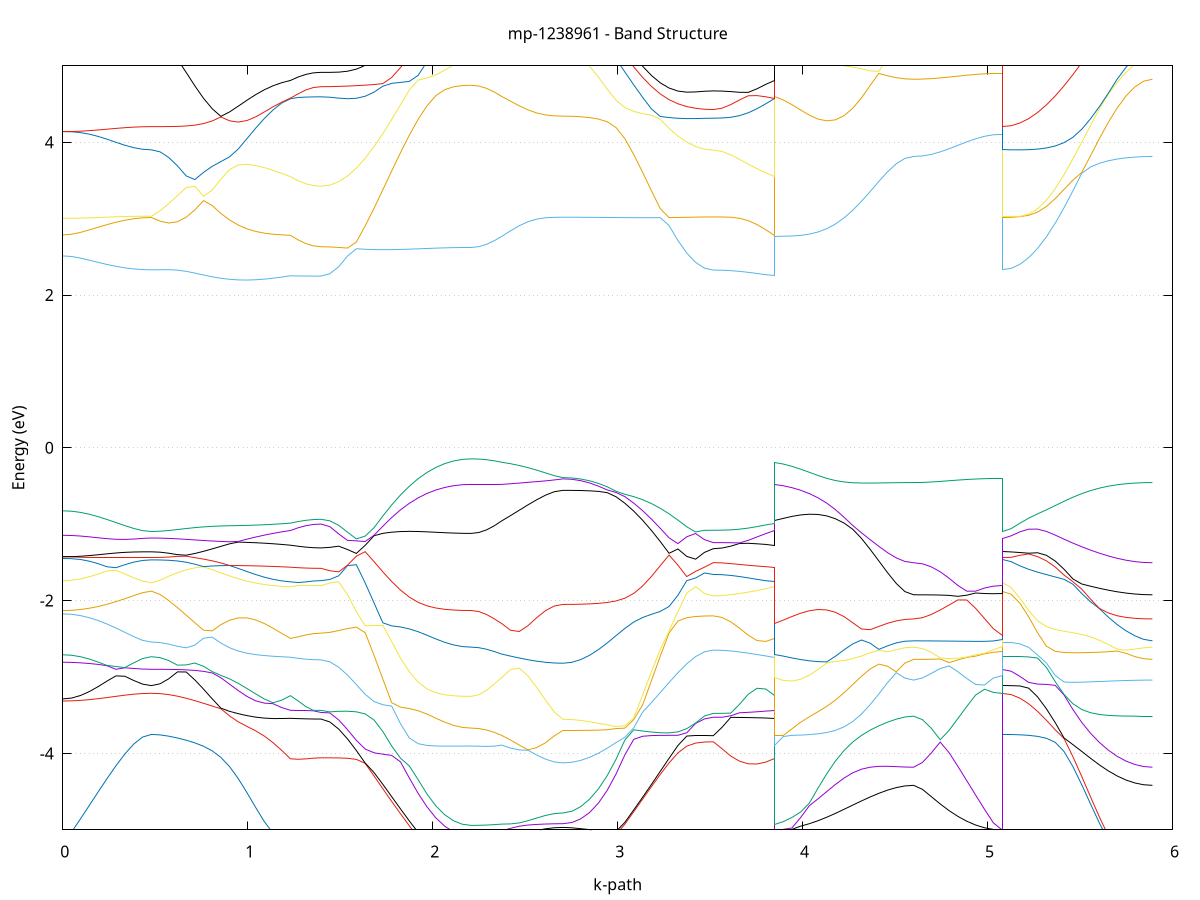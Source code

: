 set title 'mp-1238961 - Band Structure'
set xlabel 'k-path'
set ylabel 'Energy (eV)'
set grid y
set yrange [-5:5]
set terminal png size 800,600
set output 'mp-1238961_bands_gnuplot.png'
plot '-' using 1:2 with lines notitle, '-' using 1:2 with lines notitle, '-' using 1:2 with lines notitle, '-' using 1:2 with lines notitle, '-' using 1:2 with lines notitle, '-' using 1:2 with lines notitle, '-' using 1:2 with lines notitle, '-' using 1:2 with lines notitle, '-' using 1:2 with lines notitle, '-' using 1:2 with lines notitle, '-' using 1:2 with lines notitle, '-' using 1:2 with lines notitle, '-' using 1:2 with lines notitle, '-' using 1:2 with lines notitle, '-' using 1:2 with lines notitle, '-' using 1:2 with lines notitle, '-' using 1:2 with lines notitle, '-' using 1:2 with lines notitle, '-' using 1:2 with lines notitle, '-' using 1:2 with lines notitle, '-' using 1:2 with lines notitle, '-' using 1:2 with lines notitle, '-' using 1:2 with lines notitle, '-' using 1:2 with lines notitle, '-' using 1:2 with lines notitle, '-' using 1:2 with lines notitle, '-' using 1:2 with lines notitle, '-' using 1:2 with lines notitle, '-' using 1:2 with lines notitle, '-' using 1:2 with lines notitle, '-' using 1:2 with lines notitle, '-' using 1:2 with lines notitle, '-' using 1:2 with lines notitle, '-' using 1:2 with lines notitle, '-' using 1:2 with lines notitle, '-' using 1:2 with lines notitle, '-' using 1:2 with lines notitle, '-' using 1:2 with lines notitle, '-' using 1:2 with lines notitle, '-' using 1:2 with lines notitle, '-' using 1:2 with lines notitle, '-' using 1:2 with lines notitle, '-' using 1:2 with lines notitle, '-' using 1:2 with lines notitle, '-' using 1:2 with lines notitle, '-' using 1:2 with lines notitle, '-' using 1:2 with lines notitle, '-' using 1:2 with lines notitle, '-' using 1:2 with lines notitle, '-' using 1:2 with lines notitle, '-' using 1:2 with lines notitle, '-' using 1:2 with lines notitle, '-' using 1:2 with lines notitle, '-' using 1:2 with lines notitle, '-' using 1:2 with lines notitle, '-' using 1:2 with lines notitle, '-' using 1:2 with lines notitle, '-' using 1:2 with lines notitle, '-' using 1:2 with lines notitle, '-' using 1:2 with lines notitle, '-' using 1:2 with lines notitle, '-' using 1:2 with lines notitle, '-' using 1:2 with lines notitle, '-' using 1:2 with lines notitle
0.000000 -34.814392
0.047890 -34.813292
0.095780 -34.810192
0.143671 -34.805192
0.191561 -34.798592
0.239451 -34.790492
0.287341 -34.781692
0.335231 -34.772792
0.383121 -34.764792
0.431012 -34.759092
0.478902 -34.756992
0.478902 -34.756992
0.525896 -34.757192
0.572890 -34.757892
0.619885 -34.759092
0.666879 -34.760892
0.713873 -34.763392
0.760867 -34.766492
0.807862 -34.770392
0.854856 -34.774892
0.901850 -34.779992
0.948844 -34.785492
0.995838 -34.791292
1.042833 -34.796892
1.089827 -34.802192
1.136821 -34.806892
1.183815 -34.810892
1.230810 -34.813992
1.230810 -34.813992
1.272113 -34.812792
1.313416 -34.811692
1.354720 -34.810892
1.396023 -34.810592
1.396023 -34.810592
1.443805 -34.810592
1.491587 -34.810492
1.539369 -34.810192
1.587151 -34.809892
1.634934 -34.809592
1.682716 -34.809192
1.730498 -34.808692
1.778280 -34.808192
1.826062 -34.807792
1.873844 -34.807292
1.921626 -34.806792
1.969408 -34.806392
2.017190 -34.805992
2.064972 -34.805692
2.112755 -34.805492
2.160537 -34.805392
2.208319 -34.805292
2.208319 -34.805292
2.249622 -34.805592
2.290925 -34.806392
2.332229 -34.807492
2.373532 -34.808692
2.373532 -34.808692
2.420854 -34.811892
2.468177 -34.814892
2.515499 -34.817592
2.562821 -34.819792
2.610144 -34.821392
2.657466 -34.822392
2.704788 -34.822792
2.704788 -34.822792
2.752571 -34.822792
2.800353 -34.822992
2.848135 -34.823192
2.895917 -34.823492
2.943699 -34.823792
2.991481 -34.824292
3.039263 -34.824692
3.087045 -34.825192
3.134827 -34.825692
3.182610 -34.826192
3.230392 -34.826592
3.278174 -34.827092
3.325956 -34.827392
3.373738 -34.827692
3.421520 -34.827892
3.469302 -34.828092
3.517084 -34.828092
3.517084 -34.828092
3.564407 -34.827792
3.611729 -34.826792
3.659051 -34.825092
3.706374 -34.822892
3.753696 -34.820192
3.801018 -34.817192
3.848341 -34.813992
3.848341 -34.808692
3.895335 -34.805592
3.942329 -34.801692
3.989323 -34.796892
4.036318 -34.791692
4.083312 -34.786092
4.130306 -34.780392
4.177300 -34.774892
4.224295 -34.769892
4.271289 -34.765392
4.318283 -34.761492
4.365277 -34.758392
4.412271 -34.755992
4.459266 -34.754192
4.506260 -34.752992
4.553254 -34.752292
4.600248 -34.751992
4.600248 -34.751992
4.648139 -34.754092
4.696029 -34.759792
4.743919 -34.767792
4.791809 -34.776692
4.839699 -34.785392
4.887590 -34.793392
4.935480 -34.800092
4.983370 -34.804992
5.031260 -34.808092
5.079150 -34.809192
5.079150 -34.756992
5.126932 -34.756892
5.174714 -34.756792
5.222497 -34.756592
5.270279 -34.756292
5.318061 -34.755992
5.365843 -34.755592
5.413625 -34.755192
5.461407 -34.754692
5.509189 -34.754292
5.556971 -34.753792
5.604753 -34.753392
5.652535 -34.752992
5.700318 -34.752692
5.748100 -34.752392
5.795882 -34.752192
5.843664 -34.752092
5.891446 -34.751992
e
0.000000 -34.642892
0.047890 -34.643092
0.095780 -34.643592
0.143671 -34.644492
0.191561 -34.645692
0.239451 -34.647292
0.287341 -34.649392
0.335231 -34.652192
0.383121 -34.655592
0.431012 -34.658492
0.478902 -34.659692
0.478902 -34.659692
0.525896 -34.660492
0.572890 -34.662892
0.619885 -34.666792
0.666879 -34.671992
0.713873 -34.678492
0.760867 -34.685992
0.807862 -34.694192
0.854856 -34.702892
0.901850 -34.711892
0.948844 -34.720792
0.995838 -34.729392
1.042833 -34.737292
1.089827 -34.744392
1.136821 -34.750292
1.183815 -34.754892
1.230810 -34.758092
1.230810 -34.758092
1.272113 -34.762292
1.313416 -34.765792
1.354720 -34.768092
1.396023 -34.768792
1.396023 -34.768792
1.443805 -34.768792
1.491587 -34.768692
1.539369 -34.768392
1.587151 -34.768192
1.634934 -34.767792
1.682716 -34.767392
1.730498 -34.766892
1.778280 -34.766392
1.826062 -34.765892
1.873844 -34.765392
1.921626 -34.764992
1.969408 -34.764492
2.017190 -34.764192
2.064972 -34.763792
2.112755 -34.763592
2.160537 -34.763492
2.208319 -34.763392
2.208319 -34.763392
2.249622 -34.762592
2.290925 -34.760392
2.332229 -34.756892
2.373532 -34.752692
2.373532 -34.752692
2.420854 -34.748492
2.468177 -34.744492
2.515499 -34.741192
2.562821 -34.738592
2.610144 -34.736892
2.657466 -34.735792
2.704788 -34.735492
2.704788 -34.735492
2.752571 -34.735592
2.800353 -34.735692
2.848135 -34.735892
2.895917 -34.736192
2.943699 -34.736592
2.991481 -34.737092
3.039263 -34.737492
3.087045 -34.737992
3.134827 -34.738492
3.182610 -34.738992
3.230392 -34.739492
3.278174 -34.739892
3.325956 -34.740292
3.373738 -34.740592
3.421520 -34.740792
3.469302 -34.740892
3.517084 -34.740992
3.517084 -34.740992
3.564407 -34.741292
3.611729 -34.742292
3.659051 -34.744092
3.706374 -34.746592
3.753696 -34.749892
3.801018 -34.753892
3.848341 -34.758092
3.848341 -34.752692
3.895335 -34.749492
3.942329 -34.744892
3.989323 -34.738992
4.036318 -34.731992
4.083312 -34.724092
4.130306 -34.715592
4.177300 -34.706792
4.224295 -34.697792
4.271289 -34.689192
4.318283 -34.680992
4.365277 -34.673592
4.412271 -34.667192
4.459266 -34.661992
4.506260 -34.658192
4.553254 -34.655792
4.600248 -34.654992
4.600248 -34.654992
4.648139 -34.653792
4.696029 -34.650792
4.743919 -34.647492
4.791809 -34.644592
4.839699 -34.642392
4.887590 -34.640792
4.935480 -34.639592
4.983370 -34.638792
5.031260 -34.638292
5.079150 -34.638092
5.079150 -34.659692
5.126932 -34.659692
5.174714 -34.659592
5.222497 -34.659392
5.270279 -34.659092
5.318061 -34.658792
5.365843 -34.658392
5.413625 -34.657992
5.461407 -34.657592
5.509189 -34.657192
5.556971 -34.656692
5.604753 -34.656292
5.652535 -34.655992
5.700318 -34.655592
5.748100 -34.655392
5.795882 -34.655192
5.843664 -34.655092
5.891446 -34.654992
e
0.000000 -34.614292
0.047890 -34.614392
0.095780 -34.614592
0.143671 -34.615192
0.191561 -34.616392
0.239451 -34.618492
0.287341 -34.621592
0.335231 -34.625292
0.383121 -34.628492
0.431012 -34.630592
0.478902 -34.631292
0.478902 -34.631292
0.525896 -34.631692
0.572890 -34.632792
0.619885 -34.634492
0.666879 -34.636792
0.713873 -34.639592
0.760867 -34.642692
0.807862 -34.645892
0.854856 -34.649092
0.901850 -34.651992
0.948844 -34.654592
0.995838 -34.656992
1.042833 -34.658992
1.089827 -34.660692
1.136821 -34.662292
1.183815 -34.663492
1.230810 -34.664592
1.230810 -34.664592
1.272113 -34.665992
1.313416 -34.666992
1.354720 -34.667492
1.396023 -34.667592
1.396023 -34.667592
1.443805 -34.667592
1.491587 -34.667492
1.539369 -34.667292
1.587151 -34.666992
1.634934 -34.666692
1.682716 -34.666292
1.730498 -34.665892
1.778280 -34.665492
1.826062 -34.664992
1.873844 -34.664592
1.921626 -34.664192
1.969408 -34.663792
2.017190 -34.663492
2.064972 -34.663192
2.112755 -34.662992
2.160537 -34.662892
2.208319 -34.662792
2.208319 -34.662792
2.249622 -34.662592
2.290925 -34.662092
2.332229 -34.661192
2.373532 -34.659792
2.373532 -34.659792
2.420854 -34.657892
2.468177 -34.655192
2.515499 -34.651792
2.562821 -34.647592
2.610144 -34.642992
2.657466 -34.638692
2.704788 -34.636592
2.704788 -34.636592
2.752571 -34.636692
2.800353 -34.636792
2.848135 -34.636992
2.895917 -34.637292
2.943699 -34.637592
2.991481 -34.637992
3.039263 -34.638392
3.087045 -34.638792
3.134827 -34.639292
3.182610 -34.639692
3.230392 -34.640092
3.278174 -34.640492
3.325956 -34.640792
3.373738 -34.641092
3.421520 -34.641292
3.469302 -34.641392
3.517084 -34.641392
3.517084 -34.641392
3.564407 -34.643492
3.611729 -34.647792
3.659051 -34.652392
3.706374 -34.656492
3.753696 -34.659992
3.801018 -34.662692
3.848341 -34.664592
3.848341 -34.659792
3.895335 -34.658692
3.942329 -34.657492
3.989323 -34.655892
4.036318 -34.654192
4.083312 -34.652192
4.130306 -34.649792
4.177300 -34.647192
4.224295 -34.644292
4.271289 -34.641092
4.318283 -34.637892
4.365277 -34.634792
4.412271 -34.631992
4.459266 -34.629592
4.506260 -34.627892
4.553254 -34.626792
4.600248 -34.626492
4.600248 -34.626492
4.648139 -34.625792
4.696029 -34.623692
4.743919 -34.620492
4.791809 -34.616892
4.839699 -34.613792
4.887590 -34.611792
4.935480 -34.610592
4.983370 -34.609992
5.031260 -34.609692
5.079150 -34.609692
5.079150 -34.631292
5.126932 -34.631292
5.174714 -34.631192
5.222497 -34.630992
5.270279 -34.630692
5.318061 -34.630392
5.365843 -34.629992
5.413625 -34.629592
5.461407 -34.629192
5.509189 -34.628692
5.556971 -34.628292
5.604753 -34.627892
5.652535 -34.627492
5.700318 -34.627092
5.748100 -34.626892
5.795882 -34.626592
5.843664 -34.626492
5.891446 -34.626492
e
0.000000 -34.568292
0.047890 -34.569092
0.095780 -34.571692
0.143671 -34.575492
0.191561 -34.580192
0.239451 -34.584892
0.287341 -34.588892
0.335231 -34.591692
0.383121 -34.593392
0.431012 -34.594292
0.478902 -34.594592
0.478902 -34.594592
0.525896 -34.594792
0.572890 -34.595492
0.619885 -34.596492
0.666879 -34.597692
0.713873 -34.598992
0.760867 -34.600192
0.807862 -34.601192
0.854856 -34.602092
0.901850 -34.602592
0.948844 -34.602892
0.995838 -34.602792
1.042833 -34.602392
1.089827 -34.601492
1.136821 -34.600292
1.183815 -34.598792
1.230810 -34.596992
1.230810 -34.596992
1.272113 -34.593592
1.313416 -34.590992
1.354720 -34.589492
1.396023 -34.588892
1.396023 -34.588892
1.443805 -34.588892
1.491587 -34.588792
1.539369 -34.588592
1.587151 -34.588392
1.634934 -34.588092
1.682716 -34.587692
1.730498 -34.587292
1.778280 -34.586892
1.826062 -34.586492
1.873844 -34.586092
1.921626 -34.585692
1.969408 -34.585292
2.017190 -34.584992
2.064972 -34.584792
2.112755 -34.584592
2.160537 -34.584392
2.208319 -34.584392
2.208319 -34.584392
2.249622 -34.584892
2.290925 -34.586492
2.332229 -34.588992
2.373532 -34.592392
2.373532 -34.592392
2.420854 -34.596092
2.468177 -34.600292
2.515499 -34.604992
2.562821 -34.609892
2.610144 -34.614892
2.657466 -34.619392
2.704788 -34.621592
2.704788 -34.621592
2.752571 -34.621592
2.800353 -34.621692
2.848135 -34.621892
2.895917 -34.622192
2.943699 -34.622492
2.991481 -34.622892
3.039263 -34.623192
3.087045 -34.623692
3.134827 -34.624092
3.182610 -34.624492
3.230392 -34.624892
3.278174 -34.625192
3.325956 -34.625492
3.373738 -34.625792
3.421520 -34.625992
3.469302 -34.626092
3.517084 -34.626092
3.517084 -34.626092
3.564407 -34.623992
3.611729 -34.619492
3.659051 -34.614492
3.706374 -34.609592
3.753696 -34.604892
3.801018 -34.600692
3.848341 -34.596992
3.848341 -34.592392
3.895335 -34.594192
3.942329 -34.595692
3.989323 -34.596892
4.036318 -34.597692
4.083312 -34.598092
4.130306 -34.598192
4.177300 -34.597992
4.224295 -34.597392
4.271289 -34.596592
4.318283 -34.595492
4.365277 -34.594292
4.412271 -34.592992
4.459266 -34.591792
4.506260 -34.590792
4.553254 -34.590192
4.600248 -34.589892
4.600248 -34.589892
4.648139 -34.589692
4.696029 -34.588792
4.743919 -34.587092
4.791809 -34.584292
4.839699 -34.582192
4.887590 -34.582592
4.935480 -34.582992
4.983370 -34.583292
5.031260 -34.583492
5.079150 -34.583592
5.079150 -34.594592
5.126932 -34.594492
5.174714 -34.594392
5.222497 -34.594192
5.270279 -34.593992
5.318061 -34.593692
5.365843 -34.593292
5.413625 -34.592992
5.461407 -34.592592
5.509189 -34.592092
5.556971 -34.591692
5.604753 -34.591292
5.652535 -34.590992
5.700318 -34.590592
5.748100 -34.590392
5.795882 -34.590092
5.843664 -34.589992
5.891446 -34.589892
e
0.000000 -34.462992
0.047890 -34.462892
0.095780 -34.462792
0.143671 -34.462492
0.191561 -34.462092
0.239451 -34.461692
0.287341 -34.461292
0.335231 -34.460892
0.383121 -34.460492
0.431012 -34.460292
0.478902 -34.460192
0.478902 -34.460192
0.525896 -34.460092
0.572890 -34.459892
0.619885 -34.459592
0.666879 -34.459192
0.713873 -34.458692
0.760867 -34.458092
0.807862 -34.457392
0.854856 -34.456692
0.901850 -34.455892
0.948844 -34.455092
0.995838 -34.454192
1.042833 -34.453292
1.089827 -34.452492
1.136821 -34.451692
1.183815 -34.450992
1.230810 -34.450892
1.230810 -34.450892
1.272113 -34.450792
1.313416 -34.450692
1.354720 -34.450692
1.396023 -34.450692
1.396023 -34.450692
1.443805 -34.451792
1.491587 -34.454792
1.539369 -34.459792
1.587151 -34.466492
1.634934 -34.474692
1.682716 -34.484192
1.730498 -34.494492
1.778280 -34.505292
1.826062 -34.516292
1.873844 -34.527092
1.921626 -34.537292
1.969408 -34.546492
2.017190 -34.554592
2.064972 -34.561092
2.112755 -34.565892
2.160537 -34.568892
2.208319 -34.569892
2.208319 -34.569892
2.249622 -34.569892
2.290925 -34.569792
2.332229 -34.569692
2.373532 -34.569792
2.373532 -34.569792
2.420854 -34.570292
2.468177 -34.570692
2.515499 -34.571092
2.562821 -34.571392
2.610144 -34.571592
2.657466 -34.571792
2.704788 -34.571792
2.704788 -34.571792
2.752571 -34.570792
2.800353 -34.567892
2.848135 -34.562992
2.895917 -34.556492
2.943699 -34.548492
2.991481 -34.539292
3.039263 -34.529092
3.087045 -34.518292
3.134827 -34.507392
3.182610 -34.496592
3.230392 -34.486192
3.278174 -34.476792
3.325956 -34.468592
3.373738 -34.461892
3.421520 -34.456892
3.469302 -34.453892
3.517084 -34.452792
3.517084 -34.452792
3.564407 -34.452792
3.611729 -34.452692
3.659051 -34.452392
3.706374 -34.452192
3.753696 -34.451792
3.801018 -34.451392
3.848341 -34.450892
3.848341 -34.569792
3.895335 -34.569892
3.942329 -34.570792
3.989323 -34.571692
4.036318 -34.572692
4.083312 -34.573592
4.130306 -34.574592
4.177300 -34.575592
4.224295 -34.576492
4.271289 -34.577292
4.318283 -34.578092
4.365277 -34.578792
4.412271 -34.579392
4.459266 -34.579792
4.506260 -34.580192
4.553254 -34.580392
4.600248 -34.580492
4.600248 -34.580492
4.648139 -34.580492
4.696029 -34.580792
4.743919 -34.581192
4.791809 -34.581692
4.839699 -34.580392
4.887590 -34.575692
4.935480 -34.570992
4.983370 -34.567192
5.031260 -34.564692
5.079150 -34.564092
5.079150 -34.460192
5.126932 -34.461192
5.174714 -34.464292
5.222497 -34.469292
5.270279 -34.476092
5.318061 -34.484392
5.365843 -34.493892
5.413625 -34.504292
5.461407 -34.515292
5.509189 -34.526392
5.556971 -34.537192
5.604753 -34.547492
5.652535 -34.556892
5.700318 -34.564992
5.748100 -34.571592
5.795882 -34.576392
5.843664 -34.579392
5.891446 -34.580492
e
0.000000 -34.445592
0.047890 -34.445692
0.095780 -34.445892
0.143671 -34.446092
0.191561 -34.446492
0.239451 -34.446892
0.287341 -34.447392
0.335231 -34.447792
0.383121 -34.448092
0.431012 -34.448392
0.478902 -34.448492
0.478902 -34.448492
0.525896 -34.448492
0.572890 -34.448492
0.619885 -34.448392
0.666879 -34.448392
0.713873 -34.448392
0.760867 -34.448392
0.807862 -34.448492
0.854856 -34.448492
0.901850 -34.448592
0.948844 -34.448692
0.995838 -34.448892
1.042833 -34.449092
1.089827 -34.449392
1.136821 -34.449792
1.183815 -34.450092
1.230810 -34.449992
1.230810 -34.449992
1.272113 -34.450092
1.313416 -34.450092
1.354720 -34.450092
1.396023 -34.450092
1.396023 -34.450092
1.443805 -34.451092
1.491587 -34.454092
1.539369 -34.459092
1.587151 -34.465792
1.634934 -34.473992
1.682716 -34.483392
1.730498 -34.493692
1.778280 -34.504492
1.826062 -34.515392
1.873844 -34.526092
1.921626 -34.536292
1.969408 -34.545492
2.017190 -34.553492
2.064972 -34.559992
2.112755 -34.564792
2.160537 -34.567792
2.208319 -34.568692
2.208319 -34.568692
2.249622 -34.568792
2.290925 -34.568892
2.332229 -34.568992
2.373532 -34.568992
2.373532 -34.568992
2.420854 -34.568492
2.468177 -34.567992
2.515499 -34.567592
2.562821 -34.567292
2.610144 -34.566992
2.657466 -34.566892
2.704788 -34.566792
2.704788 -34.566792
2.752571 -34.565792
2.800353 -34.562892
2.848135 -34.558092
2.895917 -34.551492
2.943699 -34.543492
2.991481 -34.534292
3.039263 -34.524092
3.087045 -34.513392
3.134827 -34.502392
3.182610 -34.491592
3.230392 -34.481292
3.278174 -34.471892
3.325956 -34.463692
3.373738 -34.456992
3.421520 -34.451992
3.469302 -34.448992
3.517084 -34.447992
3.517084 -34.447992
3.564407 -34.447992
3.611729 -34.448092
3.659051 -34.448292
3.706374 -34.448692
3.753696 -34.448992
3.801018 -34.449492
3.848341 -34.449992
3.848341 -34.568992
3.895335 -34.569092
3.942329 -34.568692
3.989323 -34.568192
4.036318 -34.567892
4.083312 -34.567592
4.130306 -34.567392
4.177300 -34.567292
4.224295 -34.567192
4.271289 -34.567192
4.318283 -34.567092
4.365277 -34.567092
4.412271 -34.567092
4.459266 -34.567192
4.506260 -34.567192
4.553254 -34.567192
4.600248 -34.567192
4.600248 -34.567192
4.648139 -34.567092
4.696029 -34.566792
4.743919 -34.566392
4.791809 -34.565992
4.839699 -34.565492
4.887590 -34.564992
4.935480 -34.564592
4.983370 -34.564292
5.031260 -34.564092
5.079150 -34.563792
5.079150 -34.448492
5.126932 -34.449492
5.174714 -34.452592
5.222497 -34.457492
5.270279 -34.464192
5.318061 -34.472392
5.365843 -34.481792
5.413625 -34.491992
5.461407 -34.502792
5.509189 -34.513792
5.556971 -34.524492
5.604753 -34.534592
5.652535 -34.543892
5.700318 -34.551892
5.748100 -34.558392
5.795882 -34.563192
5.843664 -34.566192
5.891446 -34.567192
e
0.000000 -18.603092
0.047890 -18.599492
0.095780 -18.588792
0.143671 -18.571792
0.191561 -18.549692
0.239451 -18.524092
0.287341 -18.497192
0.335231 -18.471592
0.383121 -18.450392
0.431012 -18.436292
0.478902 -18.431292
0.478902 -18.431292
0.525896 -18.424892
0.572890 -18.405792
0.619885 -18.374492
0.666879 -18.331592
0.713873 -18.278192
0.760867 -18.215592
0.807862 -18.145292
0.854856 -18.069092
0.901850 -17.989192
0.948844 -17.908192
0.995838 -17.828992
1.042833 -17.755892
1.089827 -17.694592
1.136821 -17.653192
1.183815 -17.636792
1.230810 -17.642392
1.230810 -17.642392
1.272113 -17.663592
1.313416 -17.679192
1.354720 -17.688692
1.396023 -17.691892
1.396023 -17.691892
1.443805 -17.688892
1.491587 -17.680592
1.539369 -17.668092
1.587151 -17.653092
1.634934 -17.637392
1.682716 -17.622092
1.730498 -17.608192
1.778280 -17.595892
1.826062 -17.585392
1.873844 -17.576392
1.921626 -17.568992
1.969408 -17.562892
2.017190 -17.557992
2.064972 -17.554292
2.112755 -17.551692
2.160537 -17.550092
2.208319 -17.549592
2.208319 -17.549592
2.249622 -17.546592
2.290925 -17.537892
2.332229 -17.523892
2.373532 -17.505392
2.373532 -17.505392
2.420854 -17.493692
2.468177 -17.488092
2.515499 -17.486992
2.562821 -17.488492
2.610144 -17.490692
2.657466 -17.492492
2.704788 -17.493092
2.704788 -17.493092
2.752571 -17.493492
2.800353 -17.494592
2.848135 -17.496392
2.895917 -17.498892
2.943699 -17.502192
2.991481 -17.506192
3.039263 -17.510892
3.087045 -17.516492
3.134827 -17.522892
3.182610 -17.530292
3.230392 -17.538692
3.278174 -17.547992
3.325956 -17.558092
3.373738 -17.567992
3.421520 -17.576692
3.469302 -17.582792
3.517084 -17.585092
3.517084 -17.585092
3.564407 -17.585392
3.611729 -17.586892
3.659051 -17.590392
3.706374 -17.597192
3.753696 -17.607992
3.801018 -17.623292
3.848341 -17.642392
3.848341 -17.505392
3.895335 -17.495692
3.942329 -17.506692
3.989323 -17.547492
4.036318 -17.611892
4.083312 -17.688392
4.130306 -17.770392
4.177300 -17.853692
4.224295 -17.935492
4.271289 -18.013292
4.318283 -18.084992
4.365277 -18.148792
4.412271 -18.203092
4.459266 -18.246592
4.506260 -18.278392
4.553254 -18.297792
4.600248 -18.304292
4.600248 -18.304292
4.648139 -18.309092
4.696029 -18.322492
4.743919 -18.342792
4.791809 -18.367292
4.839699 -18.393192
4.887590 -18.417892
4.935480 -18.439392
4.983370 -18.455792
5.031260 -18.466192
5.079150 -18.469692
5.079150 -18.431292
5.126932 -18.429592
5.174714 -18.424692
5.222497 -18.417092
5.270279 -18.407292
5.318061 -18.395992
5.365843 -18.383992
5.413625 -18.371792
5.461407 -18.359892
5.509189 -18.348792
5.556971 -18.338692
5.604753 -18.329792
5.652535 -18.322092
5.700318 -18.315792
5.748100 -18.310792
5.795882 -18.307192
5.843664 -18.304992
5.891446 -18.304292
e
0.000000 -17.754392
0.047890 -17.754492
0.095780 -17.754792
0.143671 -17.755192
0.191561 -17.755692
0.239451 -17.756292
0.287341 -17.756792
0.335231 -17.757292
0.383121 -17.757692
0.431012 -17.757992
0.478902 -17.757992
0.478902 -17.757992
0.525896 -17.752892
0.572890 -17.737592
0.619885 -17.712792
0.666879 -17.679592
0.713873 -17.639392
0.760867 -17.594592
0.807862 -17.548392
0.854856 -17.506492
0.901850 -17.477192
0.948844 -17.463992
0.995838 -17.460092
1.042833 -17.458392
1.089827 -17.453392
1.136821 -17.438692
1.183815 -17.410992
1.230810 -17.374792
1.230810 -17.374792
1.272113 -17.348192
1.313416 -17.328492
1.354720 -17.316292
1.396023 -17.312192
1.396023 -17.312192
1.443805 -17.309992
1.491587 -17.304892
1.539369 -17.299192
1.587151 -17.294092
1.634934 -17.289592
1.682716 -17.285792
1.730498 -17.282292
1.778280 -17.278892
1.826062 -17.275792
1.873844 -17.272792
1.921626 -17.270192
1.969408 -17.267792
2.017190 -17.265692
2.064972 -17.264092
2.112755 -17.262792
2.160537 -17.261992
2.208319 -17.261792
2.208319 -17.261792
2.249622 -17.264092
2.290925 -17.270792
2.332229 -17.281792
2.373532 -17.297092
2.373532 -17.297092
2.420854 -17.291692
2.468177 -17.279192
2.515499 -17.261892
2.562821 -17.243092
2.610144 -17.226092
2.657466 -17.214192
2.704788 -17.209792
2.704788 -17.209792
2.752571 -17.210292
2.800353 -17.211592
2.848135 -17.213792
2.895917 -17.216892
2.943699 -17.220992
2.991481 -17.226192
3.039263 -17.232692
3.087045 -17.240792
3.134827 -17.251092
3.182610 -17.264192
3.230392 -17.280992
3.278174 -17.302292
3.325956 -17.327592
3.373738 -17.354092
3.421520 -17.377592
3.469302 -17.393692
3.517084 -17.399392
3.517084 -17.399392
3.564407 -17.399892
3.611729 -17.401092
3.659051 -17.401792
3.706374 -17.400592
3.753696 -17.395992
3.801018 -17.387392
3.848341 -17.374792
3.848341 -17.297092
3.895335 -17.337592
3.942329 -17.374292
3.989323 -17.395992
4.036318 -17.407192
4.083312 -17.417392
4.130306 -17.431592
4.177300 -17.452092
4.224295 -17.479492
4.271289 -17.512792
4.318283 -17.549392
4.365277 -17.586392
4.412271 -17.620792
4.459266 -17.650092
4.506260 -17.672292
4.553254 -17.686292
4.600248 -17.690992
4.600248 -17.690992
4.648139 -17.690492
4.696029 -17.689192
4.743919 -17.687392
4.791809 -17.685392
4.839699 -17.683392
4.887590 -17.681792
4.935480 -17.680392
4.983370 -17.679492
5.031260 -17.678992
5.079150 -17.678792
5.079150 -17.757992
5.126932 -17.756692
5.174714 -17.752792
5.222497 -17.746992
5.270279 -17.740292
5.318061 -17.733292
5.365843 -17.726592
5.413625 -17.720292
5.461407 -17.714692
5.509189 -17.709692
5.556971 -17.705292
5.604753 -17.701592
5.652535 -17.698392
5.700318 -17.695692
5.748100 -17.693692
5.795882 -17.692192
5.843664 -17.691292
5.891446 -17.690992
e
0.000000 -17.206892
0.047890 -17.207792
0.095780 -17.212592
0.143671 -17.228592
0.191561 -17.257292
0.239451 -17.291692
0.287341 -17.326592
0.335231 -17.358792
0.383121 -17.384892
0.431012 -17.401992
0.478902 -17.407992
0.478902 -17.407992
0.525896 -17.407992
0.572890 -17.408192
0.619885 -17.408492
0.666879 -17.408792
0.713873 -17.408892
0.760867 -17.408292
0.807862 -17.405692
0.854856 -17.397692
0.901850 -17.378192
0.948844 -17.345892
0.995838 -17.309292
1.042833 -17.275292
1.089827 -17.247092
1.136821 -17.225392
1.183815 -17.210092
1.230810 -17.200492
1.230810 -17.200492
1.272113 -17.197392
1.313416 -17.195092
1.354720 -17.193692
1.396023 -17.193192
1.396023 -17.193192
1.443805 -17.184992
1.491587 -17.159292
1.539369 -17.114392
1.587151 -17.050192
1.634934 -16.968092
1.682716 -16.874392
1.730498 -16.865392
1.778280 -16.862192
1.826062 -16.859392
1.873844 -16.856692
1.921626 -16.854192
1.969408 -16.851892
2.017190 -16.849892
2.064972 -16.848292
2.112755 -16.847092
2.160537 -16.846392
2.208319 -16.846092
2.208319 -16.846092
2.249622 -16.848392
2.290925 -16.855192
2.332229 -16.865792
2.373532 -16.879792
2.373532 -16.879792
2.420854 -16.891192
2.468177 -16.904492
2.515499 -16.918692
2.562821 -16.932792
2.610144 -16.945192
2.657466 -16.953892
2.704788 -16.957092
2.704788 -16.957092
2.752571 -16.957392
2.800353 -16.958392
2.848135 -16.959892
2.895917 -16.962092
2.943699 -16.964992
2.991481 -16.968692
3.039263 -16.973392
3.087045 -16.979592
3.134827 -16.988092
3.182610 -17.001092
3.230392 -17.022192
3.278174 -17.055792
3.325956 -17.099192
3.373738 -17.141692
3.421520 -17.174992
3.469302 -17.195592
3.517084 -17.202492
3.517084 -17.202492
3.564407 -17.202492
3.611729 -17.202192
3.659051 -17.201892
3.706374 -17.201392
3.753696 -17.200992
3.801018 -17.200592
3.848341 -17.200492
3.848341 -16.879792
3.895335 -16.897492
3.942329 -16.922392
3.989323 -16.953592
4.036318 -16.989592
4.083312 -17.028192
4.130306 -17.066692
4.177300 -17.102092
4.224295 -17.132292
4.271289 -17.156292
4.318283 -17.174092
4.365277 -17.187092
4.412271 -17.196092
4.459266 -17.202292
4.506260 -17.206192
4.553254 -17.208492
4.600248 -17.209192
4.600248 -17.209192
4.648139 -17.204492
4.696029 -17.191192
4.743919 -17.170892
4.791809 -17.146092
4.839699 -17.119492
4.887590 -17.093792
4.935480 -17.071292
4.983370 -17.053892
5.031260 -17.042892
5.079150 -17.039192
5.079150 -17.407992
5.126932 -17.403592
5.174714 -17.391192
5.222497 -17.372092
5.270279 -17.348792
5.318061 -17.324192
5.365843 -17.301092
5.413625 -17.280792
5.461407 -17.263992
5.509189 -17.250392
5.556971 -17.239392
5.604753 -17.230692
5.652535 -17.223792
5.700318 -17.218392
5.748100 -17.214292
5.795882 -17.211392
5.843664 -17.209692
5.891446 -17.209192
e
0.000000 -17.153692
0.047890 -17.160392
0.095780 -17.175692
0.143671 -17.187692
0.191561 -17.191492
0.239451 -17.191892
0.287341 -17.191292
0.335231 -17.190392
0.383121 -17.189592
0.431012 -17.188992
0.478902 -17.188892
0.478902 -17.188892
0.525896 -17.188392
0.572890 -17.187192
0.619885 -17.185092
0.666879 -17.182192
0.713873 -17.178592
0.760867 -17.174292
0.807862 -17.169492
0.854856 -17.164092
0.901850 -17.158292
0.948844 -17.152092
0.995838 -17.145892
1.042833 -17.139692
1.089827 -17.133892
1.136821 -17.128792
1.183815 -17.124892
1.230810 -17.122692
1.230810 -17.122692
1.272113 -17.126592
1.313416 -17.130092
1.354720 -17.132492
1.396023 -17.133492
1.396023 -17.133492
1.443805 -17.126192
1.491587 -17.104192
1.539369 -17.066992
1.587151 -17.013992
1.634934 -16.945492
1.682716 -16.870392
1.730498 -16.760092
1.778280 -16.651492
1.826062 -16.535092
1.873844 -16.415092
1.921626 -16.296392
1.969408 -16.183692
2.017190 -16.082192
2.064972 -15.996992
2.112755 -15.932292
2.160537 -15.891992
2.208319 -15.878192
2.208319 -15.878192
2.249622 -15.877992
2.290925 -15.877392
2.332229 -15.876292
2.373532 -15.874892
2.373532 -15.874892
2.420854 -15.872992
2.468177 -15.871192
2.515499 -15.869192
2.562821 -15.867592
2.610144 -15.866092
2.657466 -15.865192
2.704788 -15.864792
2.704788 -15.864792
2.752571 -15.878692
2.800353 -15.919592
2.848135 -15.985192
2.895917 -16.071592
2.943699 -16.174592
2.991481 -16.288992
3.039263 -16.409692
3.087045 -16.531292
3.134827 -16.649092
3.182610 -16.758192
3.230392 -16.854192
3.278174 -16.933292
3.325956 -16.993592
3.373738 -17.035692
3.421520 -17.062192
3.469302 -17.076692
3.517084 -17.081192
3.517084 -17.081192
3.564407 -17.082892
3.611729 -17.087692
3.659051 -17.094392
3.706374 -17.101992
3.753696 -17.109592
3.801018 -17.116592
3.848341 -17.122692
3.848341 -15.874892
3.895335 -15.875192
3.942329 -15.876392
3.989323 -15.878392
4.036318 -15.880992
4.083312 -15.884092
4.130306 -15.887592
4.177300 -15.891292
4.224295 -15.895092
4.271289 -15.898792
4.318283 -15.902292
4.365277 -15.905392
4.412271 -15.908092
4.459266 -15.910192
4.506260 -15.911792
4.553254 -15.912792
4.600248 -15.913192
4.600248 -15.913192
4.648139 -15.913692
4.696029 -15.915192
4.743919 -15.917392
4.791809 -15.919992
4.839699 -15.922692
4.887590 -15.925292
4.935480 -15.927392
4.983370 -15.929092
5.031260 -15.930192
5.079150 -15.930592
5.079150 -17.188892
5.126932 -17.180292
5.174714 -17.154692
5.222497 -17.112392
5.270279 -17.053792
5.318061 -16.979692
5.365843 -16.891492
5.413625 -16.791092
5.461407 -16.680992
5.509189 -16.564392
5.556971 -16.444992
5.604753 -16.327092
5.652535 -16.215492
5.700318 -16.115092
5.748100 -16.030592
5.795882 -15.966692
5.843664 -15.926692
5.891446 -15.913192
e
0.000000 -17.051192
0.047890 -17.047592
0.095780 -17.039192
0.143671 -17.029792
0.191561 -17.021192
0.239451 -17.014192
0.287341 -17.008792
0.335231 -17.004992
0.383121 -17.002392
0.431012 -17.000792
0.478902 -17.000392
0.478902 -17.000392
0.525896 -17.000092
0.572890 -16.999092
0.619885 -16.997492
0.666879 -16.995092
0.713873 -16.991892
0.760867 -16.987692
0.807862 -16.982492
0.854856 -16.975992
0.901850 -16.967992
0.948844 -16.958092
0.995838 -16.946592
1.042833 -16.933592
1.089827 -16.920092
1.136821 -16.907192
1.183815 -16.896592
1.230810 -16.889592
1.230810 -16.889592
1.272113 -16.883092
1.313416 -16.878292
1.354720 -16.875192
1.396023 -16.874092
1.396023 -16.874092
1.443805 -16.873892
1.491587 -16.873092
1.539369 -16.871892
1.587151 -16.870092
1.634934 -16.867492
1.682716 -16.851692
1.730498 -16.759692
1.778280 -16.639292
1.826062 -16.512692
1.873844 -16.383992
1.921626 -16.257792
1.969408 -16.138692
2.017190 -16.031892
2.064972 -15.942292
2.112755 -15.874592
2.160537 -15.832292
2.208319 -15.817892
2.208319 -15.817892
2.249622 -15.818292
2.290925 -15.819092
2.332229 -15.820392
2.373532 -15.822192
2.373532 -15.822192
2.420854 -15.823892
2.468177 -15.825792
2.515499 -15.827492
2.562821 -15.829192
2.610144 -15.830592
2.657466 -15.831592
2.704788 -15.831892
2.704788 -15.831892
2.752571 -15.845892
2.800353 -15.887292
2.848135 -15.953492
2.895917 -16.040892
2.943699 -16.144692
2.991481 -16.259892
3.039263 -16.380892
3.087045 -16.502492
3.134827 -16.619092
3.182610 -16.724292
3.230392 -16.810592
3.278174 -16.870692
3.325956 -16.905092
3.373738 -16.922892
3.421520 -16.932192
3.469302 -16.936892
3.517084 -16.938292
3.517084 -16.938292
3.564407 -16.936192
3.611729 -16.930592
3.659051 -16.922492
3.706374 -16.913392
3.753696 -16.904292
3.801018 -16.896192
3.848341 -16.889592
3.848341 -15.822192
3.895335 -15.823492
3.942329 -15.824892
3.989323 -15.826092
4.036318 -15.827392
4.083312 -15.828692
4.130306 -15.829992
4.177300 -15.831292
4.224295 -15.832592
4.271289 -15.833892
4.318283 -15.835092
4.365277 -15.836292
4.412271 -15.837192
4.459266 -15.837992
4.506260 -15.838592
4.553254 -15.838892
4.600248 -15.839092
4.600248 -15.839092
4.648139 -15.838492
4.696029 -15.836992
4.743919 -15.834692
4.791809 -15.831892
4.839699 -15.828992
4.887590 -15.826292
4.935480 -15.823992
4.983370 -15.822292
5.031260 -15.821092
5.079150 -15.820792
5.079150 -17.000392
5.126932 -16.995692
5.174714 -16.981092
5.222497 -16.955092
5.270279 -16.915492
5.318061 -16.860092
5.365843 -16.787992
5.413625 -16.699792
5.461407 -16.598092
5.509189 -16.486792
5.556971 -16.370392
5.604753 -16.253992
5.652535 -16.142892
5.700318 -16.042292
5.748100 -15.957492
5.795882 -15.892992
5.843664 -15.852692
5.891446 -15.839092
e
0.000000 -5.305492
0.047890 -5.366392
0.095780 -5.502692
0.143671 -5.632292
0.191561 -5.747892
0.239451 -5.847792
0.287341 -5.930592
0.335231 -5.995792
0.383121 -6.042592
0.431012 -6.070892
0.478902 -6.080292
0.478902 -6.080292
0.525896 -6.076692
0.572890 -6.065892
0.619885 -6.048192
0.666879 -6.024392
0.713873 -5.997092
0.760867 -5.985192
0.807862 -6.041792
0.854856 -6.119692
0.901850 -6.185992
0.948844 -6.233292
0.995838 -6.257592
1.042833 -6.256292
1.089827 -6.227492
1.136821 -6.169992
1.183815 -6.083492
1.230810 -5.968192
1.230810 -5.968192
1.272113 -5.929892
1.313416 -5.906892
1.354720 -5.897292
1.396023 -5.895092
1.396023 -5.895092
1.443805 -5.894592
1.491587 -5.893092
1.539369 -5.890592
1.587151 -5.887192
1.634934 -5.882892
1.682716 -5.877992
1.730498 -5.872492
1.778280 -5.866492
1.826062 -5.860192
1.873844 -5.853892
1.921626 -5.847692
1.969408 -5.841792
2.017190 -5.836692
2.064972 -5.832792
2.112755 -5.830792
2.160537 -5.830792
2.208319 -5.831492
2.208319 -5.831492
2.249622 -5.834192
2.290925 -5.844492
2.332229 -5.867492
2.373532 -5.906192
2.373532 -5.906192
2.420854 -5.898492
2.468177 -5.915192
2.515499 -5.945492
2.562821 -5.976392
2.610144 -6.001192
2.657466 -6.017092
2.704788 -6.022492
2.704788 -6.022492
2.752571 -6.022592
2.800353 -6.023092
2.848135 -6.024292
2.895917 -6.026292
2.943699 -6.029192
2.991481 -6.032592
3.039263 -6.036392
3.087045 -6.040492
3.134827 -6.044592
3.182610 -6.048692
3.230392 -6.052592
3.278174 -6.056092
3.325956 -6.059092
3.373738 -6.061592
3.421520 -6.063392
3.469302 -6.064592
3.517084 -6.064892
3.517084 -6.064892
3.564407 -6.059692
3.611729 -6.044392
3.659051 -6.020892
3.706374 -5.992792
3.753696 -5.967292
3.801018 -5.956792
3.848341 -5.968192
3.848341 -5.906192
3.895335 -6.020892
3.942329 -6.108092
3.989323 -6.166292
4.036318 -6.195992
4.083312 -6.198292
4.130306 -6.175292
4.177300 -6.129792
4.224295 -6.066292
4.271289 -5.992892
4.318283 -5.944492
4.365277 -5.964392
4.412271 -5.992292
4.459266 -6.015592
4.506260 -6.032692
4.553254 -6.043092
4.600248 -6.046592
4.600248 -6.046592
4.648139 -6.036792
4.696029 -6.007392
4.743919 -5.959192
4.791809 -5.894292
4.839699 -5.825492
4.887590 -5.802092
4.935480 -5.799792
4.983370 -5.799692
5.031260 -5.799892
5.079150 -5.799992
5.079150 -6.080292
5.126932 -6.079992
5.174714 -6.079092
5.222497 -6.077692
5.270279 -6.075692
5.318061 -6.073292
5.365843 -6.070492
5.413625 -6.067392
5.461407 -6.064192
5.509189 -6.060792
5.556971 -6.057492
5.604753 -6.054392
5.652535 -6.051592
5.700318 -6.049292
5.748100 -6.047692
5.795882 -6.046792
5.843664 -6.046592
5.891446 -6.046592
e
0.000000 -5.199092
0.047890 -5.283592
0.095780 -5.304892
0.143671 -5.327392
0.191561 -5.353592
0.239451 -5.380892
0.287341 -5.406892
0.335231 -5.429192
0.383121 -5.446292
0.431012 -5.456892
0.478902 -5.460592
0.478902 -5.460592
0.525896 -5.479192
0.572890 -5.532092
0.619885 -5.611392
0.666879 -5.706792
0.713873 -5.806292
0.760867 -5.883292
0.807862 -5.878292
0.854856 -5.833792
0.901850 -5.779392
0.948844 -5.720392
0.995838 -5.660692
1.042833 -5.605392
1.089827 -5.564092
1.136821 -5.557192
1.183815 -5.613292
1.230810 -5.727492
1.230810 -5.727492
1.272113 -5.749392
1.313416 -5.758392
1.354720 -5.758792
1.396023 -5.757792
1.396023 -5.757792
1.443805 -5.757392
1.491587 -5.756292
1.539369 -5.754392
1.587151 -5.751792
1.634934 -5.748492
1.682716 -5.744692
1.730498 -5.740192
1.778280 -5.735292
1.826062 -5.729892
1.873844 -5.724092
1.921626 -5.718092
1.969408 -5.711992
2.017190 -5.705892
2.064972 -5.700392
2.112755 -5.695892
2.160537 -5.702592
2.208319 -5.723892
2.208319 -5.723892
2.249622 -5.722092
2.290925 -5.724092
2.332229 -5.733792
2.373532 -5.741692
2.373532 -5.741692
2.420854 -5.755992
2.468177 -5.757292
2.515499 -5.748892
2.562821 -5.739492
2.610144 -5.732392
2.657466 -5.727992
2.704788 -5.726392
2.704788 -5.726392
2.752571 -5.705992
2.800353 -5.666292
2.848135 -5.656492
2.895917 -5.658092
2.943699 -5.662192
2.991481 -5.667192
3.039263 -5.672692
3.087045 -5.678392
3.134827 -5.683992
3.182610 -5.689392
3.230392 -5.694292
3.278174 -5.698692
3.325956 -5.702492
3.373738 -5.705492
3.421520 -5.707692
3.469302 -5.708992
3.517084 -5.709492
3.517084 -5.709492
3.564407 -5.712592
3.611729 -5.721592
3.659051 -5.735592
3.706374 -5.751792
3.753696 -5.763292
3.801018 -5.757792
3.848341 -5.727492
3.848341 -5.741692
3.895335 -5.737892
3.942329 -5.740692
3.989323 -5.745492
4.036318 -5.752292
4.083312 -5.761892
4.130306 -5.776892
4.177300 -5.801292
4.224295 -5.835692
4.271289 -5.872192
4.318283 -5.880292
4.365277 -5.832692
4.412271 -5.802892
4.459266 -5.791492
4.506260 -5.787292
4.553254 -5.785692
4.600248 -5.785292
4.600248 -5.785292
4.648139 -5.785492
4.696029 -5.785992
4.743919 -5.786392
4.791809 -5.785492
4.839699 -5.774192
4.887590 -5.729192
4.935480 -5.711692
4.983370 -5.706892
5.031260 -5.704892
5.079150 -5.704292
5.079150 -5.460592
5.126932 -5.459992
5.174714 -5.458192
5.222497 -5.455292
5.270279 -5.451392
5.318061 -5.446492
5.365843 -5.440792
5.413625 -5.434492
5.461407 -5.427792
5.509189 -5.421192
5.556971 -5.415292
5.604753 -5.411292
5.652535 -5.413692
5.700318 -5.449292
5.748100 -5.566892
5.795882 -5.684092
5.843664 -5.759592
5.891446 -5.785292
e
0.000000 -5.177092
0.047890 -5.027292
0.095780 -4.856192
0.143671 -4.680192
0.191561 -4.503092
0.239451 -4.328992
0.287341 -4.162292
0.335231 -4.009392
0.383121 -3.879192
0.431012 -3.786592
0.478902 -3.751792
0.478902 -3.751792
0.525896 -3.757992
0.572890 -3.774592
0.619885 -3.798192
0.666879 -3.827092
0.713873 -3.862192
0.760867 -3.906692
0.807862 -3.966992
0.854856 -4.052792
0.901850 -4.173592
0.948844 -4.330592
0.995838 -4.513992
1.042833 -4.707892
1.089827 -4.893692
1.136821 -5.044192
1.183815 -5.125792
1.230810 -5.139892
1.230810 -5.139892
1.272113 -5.141492
1.313416 -5.141292
1.354720 -5.140492
1.396023 -5.140092
1.396023 -5.140092
1.443805 -5.139892
1.491587 -5.139092
1.539369 -5.137992
1.587151 -5.136392
1.634934 -5.134392
1.682716 -5.132192
1.730498 -5.129792
1.778280 -5.127392
1.826062 -5.125392
1.873844 -5.124792
1.921626 -5.133092
1.969408 -5.256992
2.017190 -5.402892
2.064972 -5.532592
2.112755 -5.634892
2.160537 -5.690492
2.208319 -5.707792
2.208319 -5.707792
2.249622 -5.708392
2.290925 -5.705392
2.332229 -5.703592
2.373532 -5.704892
2.373532 -5.704892
2.420854 -5.706392
2.468177 -5.708092
2.515499 -5.709492
2.562821 -5.710792
2.610144 -5.711992
2.657466 -5.713092
2.704788 -5.713592
2.704788 -5.713592
2.752571 -5.691592
2.800353 -5.627492
2.848135 -5.526392
2.895917 -5.396692
2.943699 -5.248192
2.991481 -5.090692
3.039263 -5.030392
3.087045 -5.034792
3.134827 -5.038892
3.182610 -5.042492
3.230392 -5.045592
3.278174 -5.048192
3.325956 -5.050392
3.373738 -5.052092
3.421520 -5.053292
3.469302 -5.054092
3.517084 -5.054292
3.517084 -5.054292
3.564407 -5.057192
3.611729 -5.065692
3.659051 -5.079292
3.706374 -5.096292
3.753696 -5.113892
3.801018 -5.129192
3.848341 -5.139892
3.848341 -5.704892
3.895335 -5.705692
3.942329 -5.705492
3.989323 -5.705092
4.036318 -5.704792
4.083312 -5.704992
4.130306 -5.706092
4.177300 -5.709192
4.224295 -5.715492
4.271289 -5.720192
4.318283 -5.719092
4.365277 -5.714392
4.412271 -5.711192
4.459266 -5.709892
4.506260 -5.709392
4.553254 -5.709192
4.600248 -5.709092
4.600248 -5.709092
4.648139 -5.708592
4.696029 -5.707192
4.743919 -5.704692
4.791809 -5.700692
4.839699 -5.692192
4.887590 -5.654192
4.935480 -5.550992
4.983370 -5.418492
5.031260 -5.274092
5.079150 -5.189892
5.079150 -3.751792
5.126932 -3.752992
5.174714 -3.756592
5.222497 -3.763792
5.270279 -3.777192
5.318061 -3.802292
5.365843 -3.855292
5.413625 -3.975792
5.461407 -4.172092
5.509189 -4.409892
5.556971 -4.662892
5.604753 -4.911792
5.652535 -5.138492
5.700318 -5.305292
5.748100 -5.468092
5.795882 -5.600092
5.843664 -5.681492
5.891446 -5.709092
e
0.000000 -3.314292
0.047890 -3.312192
0.095780 -3.306192
0.143671 -3.296392
0.191561 -3.283692
0.239451 -3.268892
0.287341 -3.253192
0.335231 -3.237992
0.383121 -3.225192
0.431012 -3.216492
0.478902 -3.213392
0.478902 -3.213392
0.525896 -3.217792
0.572890 -3.230592
0.619885 -3.250992
0.666879 -3.277892
0.713873 -3.309492
0.760867 -3.344192
0.807862 -3.380292
0.854856 -3.416092
0.901850 -3.509892
0.948844 -3.587292
0.995838 -3.647392
1.042833 -3.704892
1.089827 -3.773792
1.136821 -3.860292
1.183815 -3.961192
1.230810 -4.070492
1.230810 -4.070492
1.272113 -4.076992
1.313416 -4.072092
1.354720 -4.062692
1.396023 -4.057992
1.396023 -4.057992
1.443805 -4.058292
1.491587 -4.059692
1.539369 -4.064192
1.587151 -4.078592
1.634934 -4.130092
1.682716 -4.294992
1.730498 -4.463592
1.778280 -4.629192
1.826062 -4.790792
1.873844 -4.948792
1.921626 -5.104292
1.969408 -5.225692
2.017190 -5.373792
2.064972 -5.510192
2.112755 -5.617692
2.160537 -5.685192
2.208319 -5.690692
2.208319 -5.690692
2.249622 -5.693092
2.290925 -5.695092
2.332229 -5.681092
2.373532 -5.652592
2.373532 -5.652592
2.420854 -5.665792
2.468177 -5.664592
2.515499 -5.657792
2.562821 -5.649192
2.610144 -5.641492
2.657466 -5.636392
2.704788 -5.634592
2.704788 -5.634592
2.752571 -5.631892
2.800353 -5.604392
2.848135 -5.509192
2.895917 -5.374792
2.943699 -5.222192
2.991481 -5.062892
3.039263 -4.926392
3.087045 -4.763292
3.134827 -4.599492
3.182610 -4.436192
3.230392 -4.275992
3.278174 -4.124292
3.325956 -3.993492
3.373738 -3.904892
3.421520 -3.864992
3.469302 -3.851292
3.517084 -3.847992
3.517084 -3.847992
3.564407 -3.939092
3.611729 -4.035392
3.659051 -4.102392
3.706374 -4.136592
3.753696 -4.138992
3.801018 -4.114092
3.848341 -4.070492
3.848341 -5.652592
3.895335 -5.545792
3.942329 -5.493792
3.989323 -5.503292
4.036318 -5.543492
4.083312 -5.593092
4.130306 -5.639892
4.177300 -5.673292
4.224295 -5.687692
4.271289 -5.689592
4.318283 -5.681792
4.365277 -5.651192
4.412271 -5.585492
4.459266 -5.504292
4.506260 -5.430792
4.553254 -5.380292
4.600248 -5.362292
4.600248 -5.362292
4.648139 -5.358392
4.696029 -5.347092
4.743919 -5.328892
4.791809 -5.304992
4.839699 -5.276992
4.887590 -5.247392
4.935480 -5.218992
4.983370 -5.194992
5.031260 -5.176892
5.079150 -5.139492
5.079150 -3.213392
5.126932 -3.229592
5.174714 -3.276892
5.222497 -3.351692
5.270279 -3.449592
5.318061 -3.565992
5.365843 -3.691392
5.413625 -3.805692
5.461407 -4.042792
5.509189 -4.301992
5.556971 -4.569892
5.604753 -4.832192
5.652535 -5.076092
5.700318 -5.290992
5.748100 -5.354592
5.795882 -5.361392
5.843664 -5.362292
5.891446 -5.362292
e
0.000000 -3.286892
0.047890 -3.275392
0.095780 -3.242092
0.143671 -3.190392
0.191561 -3.125292
0.239451 -3.052892
0.287341 -2.985592
0.335231 -2.990292
0.383121 -3.045092
0.431012 -3.093092
0.478902 -3.112792
0.478902 -3.112792
0.525896 -3.088892
0.572890 -3.023492
0.619885 -2.933592
0.666879 -2.933992
0.713873 -3.038092
0.760867 -3.158692
0.807862 -3.286292
0.854856 -3.407892
0.901850 -3.449892
0.948844 -3.480192
0.995838 -3.505692
1.042833 -3.525292
1.089827 -3.538092
1.136821 -3.543992
1.183815 -3.543592
1.230810 -3.541092
1.230810 -3.541092
1.272113 -3.544692
1.313416 -3.547792
1.354720 -3.549892
1.396023 -3.550692
1.396023 -3.550692
1.443805 -3.588492
1.491587 -3.681592
1.539369 -3.810592
1.587151 -3.962292
1.634934 -4.126292
1.682716 -4.250992
1.730498 -4.405492
1.778280 -4.566392
1.826062 -4.726892
1.873844 -4.885292
1.921626 -5.035192
1.969408 -5.100792
2.017190 -5.105392
2.064972 -5.105192
2.112755 -5.104292
2.160537 -5.103692
2.208319 -5.103392
2.208319 -5.103392
2.249622 -5.103192
2.290925 -5.102192
2.332229 -5.099792
2.373532 -5.095092
2.373532 -5.095092
2.420854 -5.079592
2.468177 -5.057992
2.515499 -5.032792
2.562821 -5.007792
2.610144 -4.986992
2.657466 -4.973492
2.704788 -4.968892
2.704788 -4.968892
2.752571 -4.974192
2.800353 -4.985792
2.848135 -4.997792
2.895917 -5.008092
2.943699 -5.016492
2.991481 -5.022592
3.039263 -4.901892
3.087045 -4.739792
3.134827 -4.575092
3.182610 -4.406792
3.230392 -4.235592
3.278174 -4.063892
3.325956 -3.896692
3.373738 -3.773192
3.421520 -3.768192
3.469302 -3.768192
3.517084 -3.768292
3.517084 -3.768292
3.564407 -3.658392
3.611729 -3.527992
3.659051 -3.529492
3.706374 -3.531392
3.753696 -3.533792
3.801018 -3.536992
3.848341 -3.541092
3.848341 -5.095092
3.895335 -5.080192
3.942329 -4.994492
3.989323 -4.952392
4.036318 -4.920692
4.083312 -4.881492
4.130306 -4.835992
4.177300 -4.785592
4.224295 -4.731892
4.271289 -4.676992
4.318283 -4.622492
4.365277 -4.570492
4.412271 -4.522692
4.459266 -4.480992
4.506260 -4.447892
4.553254 -4.426092
4.600248 -4.418292
4.600248 -4.418292
4.648139 -4.471292
4.696029 -4.566292
4.743919 -4.661792
4.791809 -4.748892
4.839699 -4.824692
4.887590 -4.887992
4.935480 -4.937792
4.983370 -4.973692
5.031260 -4.995392
5.079150 -5.035192
5.079150 -3.112792
5.126932 -3.113392
5.174714 -3.117092
5.222497 -3.146192
5.270279 -3.259792
5.318061 -3.415592
5.365843 -3.597092
5.413625 -3.798392
5.461407 -3.885292
5.509189 -3.973892
5.556971 -4.064392
5.604753 -4.150792
5.652535 -4.228692
5.700318 -4.295092
5.748100 -4.348192
5.795882 -4.386992
5.843664 -4.410492
5.891446 -4.418292
e
0.000000 -2.806692
0.047890 -2.808692
0.095780 -2.814392
0.143671 -2.823392
0.191561 -2.835092
0.239451 -2.852892
0.287341 -2.899292
0.335231 -2.879592
0.383121 -2.888192
0.431012 -2.896092
0.478902 -2.898892
0.478902 -2.898892
0.525896 -2.899192
0.572890 -2.900192
0.619885 -2.902392
0.666879 -2.906492
0.713873 -2.913792
0.760867 -2.926192
0.807862 -2.946692
0.854856 -3.010092
0.901850 -3.094692
0.948844 -3.178392
0.995838 -3.254492
1.042833 -3.312692
1.089827 -3.341992
1.136821 -3.349392
1.183815 -3.400492
1.230810 -3.435792
1.230810 -3.435792
1.272113 -3.436992
1.313416 -3.436992
1.354720 -3.442692
1.396023 -3.463992
1.396023 -3.463992
1.443805 -3.470392
1.491587 -3.561692
1.539369 -3.689292
1.587151 -3.829192
1.634934 -3.943192
1.682716 -3.992292
1.730498 -4.010192
1.778280 -4.026492
1.826062 -4.111592
1.873844 -4.323292
1.921626 -4.524192
1.969408 -4.700892
2.017190 -4.844592
2.064972 -4.953092
2.112755 -5.028092
2.160537 -5.072192
2.208319 -5.086692
2.208319 -5.086692
2.249622 -5.081892
2.290925 -5.067792
2.332229 -5.044692
2.373532 -5.012892
2.373532 -5.012892
2.420854 -4.981292
2.468177 -4.953292
2.515499 -4.937792
2.562821 -4.929892
2.610144 -4.924692
2.657466 -4.921392
2.704788 -4.920292
2.704788 -4.920292
2.752571 -4.904692
2.800353 -4.857092
2.848135 -4.774192
2.895917 -4.651392
2.943699 -4.483392
2.991481 -4.269092
3.039263 -4.018492
3.087045 -3.815892
3.134827 -3.775992
3.182610 -3.766992
3.230392 -3.764192
3.278174 -3.763592
3.325956 -3.763092
3.373738 -3.730492
3.421520 -3.607792
3.469302 -3.548992
3.517084 -3.526492
3.517084 -3.526492
3.564407 -3.526892
3.611729 -3.507392
3.659051 -3.468292
3.706374 -3.462492
3.753696 -3.455292
3.801018 -3.446492
3.848341 -3.435792
3.848341 -5.012892
3.895335 -4.994392
3.942329 -4.976292
3.989323 -4.839792
4.036318 -4.685392
4.083312 -4.594992
4.130306 -4.500392
4.177300 -4.406992
4.224295 -4.322292
4.271289 -4.254192
4.318283 -4.207292
4.365277 -4.180692
4.412271 -4.169792
4.459266 -4.168992
4.506260 -4.173492
4.553254 -4.178692
4.600248 -4.180992
4.600248 -4.180992
4.648139 -4.118392
4.696029 -3.994692
4.743919 -3.851792
4.791809 -3.990092
4.839699 -4.170592
4.887590 -4.356992
4.935480 -4.545192
4.983370 -4.730992
5.031260 -4.908792
5.079150 -5.002592
5.079150 -2.898892
5.126932 -2.923892
5.174714 -2.991892
5.222497 -3.070592
5.270279 -3.092692
5.318061 -3.096692
5.365843 -3.109792
5.413625 -3.235492
5.461407 -3.425292
5.509189 -3.593992
5.556971 -3.736992
5.604753 -3.857192
5.652535 -3.956992
5.700318 -4.037892
5.748100 -4.100592
5.795882 -4.145292
5.843664 -4.172092
5.891446 -4.180992
e
0.000000 -2.709092
0.047890 -2.715592
0.095780 -2.734492
0.143671 -2.764892
0.191561 -2.805192
0.239451 -2.848692
0.287341 -2.862892
0.335231 -2.876592
0.383121 -2.815192
0.431012 -2.759192
0.478902 -2.734192
0.478902 -2.734192
0.525896 -2.746892
0.572890 -2.784392
0.619885 -2.845092
0.666879 -2.842092
0.713873 -2.817092
0.760867 -2.860092
0.807862 -2.929792
0.854856 -2.978592
0.901850 -3.024592
0.948844 -3.083692
0.995838 -3.151092
1.042833 -3.220992
1.089827 -3.288392
1.136821 -3.337692
1.183815 -3.303092
1.230810 -3.244492
1.230810 -3.244492
1.272113 -3.312492
1.313416 -3.386292
1.354720 -3.436792
1.396023 -3.436692
1.396023 -3.436692
1.443805 -3.456692
1.491587 -3.449192
1.539369 -3.448292
1.587151 -3.455892
1.634934 -3.482992
1.682716 -3.562792
1.730498 -3.713192
1.778280 -3.903392
1.826062 -4.062992
1.873844 -4.165292
1.921626 -4.345692
1.969408 -4.532892
2.017190 -4.687792
2.064972 -4.803392
2.112755 -4.882092
2.160537 -4.927692
2.208319 -4.942692
2.208319 -4.942692
2.249622 -4.941492
2.290925 -4.938292
2.332229 -4.932892
2.373532 -4.925792
2.373532 -4.925792
2.420854 -4.923092
2.468177 -4.910292
2.515499 -4.881492
2.562821 -4.845592
2.610144 -4.812192
2.657466 -4.788392
2.704788 -4.779592
2.704788 -4.779592
2.752571 -4.757992
2.800353 -4.696892
2.848135 -4.599692
2.895917 -4.465292
2.943699 -4.290992
2.991481 -4.075892
3.039263 -3.823992
3.087045 -3.691392
3.134827 -3.707092
3.182610 -3.720592
3.230392 -3.729792
3.278174 -3.731492
3.325956 -3.718292
3.373738 -3.675792
3.421520 -3.602692
3.469302 -3.510292
3.517084 -3.476492
3.517084 -3.476492
3.564407 -3.475592
3.611729 -3.472692
3.659051 -3.356592
3.706374 -3.226092
3.753696 -3.147692
3.801018 -3.157492
3.848341 -3.244492
3.848341 -4.925792
3.895335 -4.893692
3.942329 -4.838392
3.989323 -4.767492
4.036318 -4.651392
4.083312 -4.455292
4.130306 -4.267792
4.177300 -4.100992
4.224295 -3.961892
4.271289 -3.851392
4.318283 -3.764692
4.365277 -3.695592
4.412271 -3.638892
4.459266 -3.591292
4.506260 -3.552092
4.553254 -3.523692
4.600248 -3.512792
4.600248 -3.512792
4.648139 -3.558392
4.696029 -3.671592
4.743919 -3.820892
4.791809 -3.699792
4.839699 -3.543292
4.887590 -3.386592
4.935480 -3.236292
4.983370 -3.160492
5.031260 -3.200792
5.079150 -3.214692
5.079150 -2.734192
5.126932 -2.733592
5.174714 -2.733592
5.222497 -2.737392
5.270279 -2.752292
5.318061 -2.873892
5.365843 -3.060392
5.413625 -3.227992
5.461407 -3.350092
5.509189 -3.425292
5.556971 -3.467592
5.604753 -3.490592
5.652535 -3.502692
5.700318 -3.508792
5.748100 -3.511592
5.795882 -3.512592
5.843664 -3.512792
5.891446 -3.512792
e
0.000000 -2.173592
0.047890 -2.179292
0.095780 -2.196392
0.143671 -2.224092
0.191561 -2.261392
0.239451 -2.306992
0.287341 -2.358992
0.335231 -2.414892
0.383121 -2.471092
0.431012 -2.519992
0.478902 -2.542592
0.478902 -2.542592
0.525896 -2.549592
0.572890 -2.569692
0.619885 -2.598192
0.666879 -2.618292
0.713873 -2.582792
0.760867 -2.492492
0.807862 -2.478092
0.854856 -2.556192
0.901850 -2.617092
0.948844 -2.660092
0.995838 -2.688492
1.042833 -2.706892
1.089827 -2.719292
1.136821 -2.728192
1.183815 -2.735092
1.230810 -2.741192
1.230810 -2.741192
1.272113 -2.755692
1.313416 -2.766692
1.354720 -2.773592
1.396023 -2.775892
1.396023 -2.775892
1.443805 -2.801192
1.491587 -2.871392
1.539369 -2.974792
1.587151 -3.099092
1.634934 -3.226792
1.682716 -3.321292
1.730498 -3.362992
1.778280 -3.381292
1.826062 -3.612192
1.873844 -3.799192
1.921626 -3.873092
1.969408 -3.895892
2.017190 -3.902992
2.064972 -3.904792
2.112755 -3.904692
2.160537 -3.904192
2.208319 -3.903992
2.208319 -3.903992
2.249622 -3.905992
2.290925 -3.908692
2.332229 -3.905592
2.373532 -3.891492
2.373532 -3.891492
2.420854 -3.930692
2.468177 -3.954592
2.515499 -3.959092
2.562821 -4.022492
2.610144 -4.075592
2.657466 -4.111592
2.704788 -4.124492
2.704788 -4.124492
2.752571 -4.116292
2.800353 -4.091992
2.848135 -4.052192
2.895917 -3.997892
2.943699 -3.931492
2.991481 -3.858392
3.039263 -3.788592
3.087045 -3.665892
3.134827 -3.460892
3.182610 -3.334592
3.230392 -3.203792
3.278174 -3.071492
3.325956 -2.943692
3.373738 -2.827792
3.421520 -2.733092
3.469302 -2.670092
3.517084 -2.647892
3.517084 -2.647892
3.564407 -2.650792
3.611729 -2.659092
3.659051 -2.672092
3.706374 -2.688192
3.753696 -2.706092
3.801018 -2.724192
3.848341 -2.741192
3.848341 -3.891492
3.895335 -3.779392
3.942329 -3.763792
3.989323 -3.760192
4.036318 -3.754092
4.083312 -3.743892
4.130306 -3.726892
4.177300 -3.698692
4.224295 -3.652792
4.271289 -3.582592
4.318283 -3.484792
4.365277 -3.362192
4.412271 -3.222192
4.459266 -3.074492
4.506260 -2.944292
4.553254 -3.013992
4.600248 -3.040392
4.600248 -3.040392
4.648139 -3.012892
4.696029 -2.952892
4.743919 -2.889292
4.791809 -2.854592
4.839699 -2.931992
4.887590 -3.019292
4.935480 -3.097992
4.983370 -3.104892
5.031260 -3.013792
5.079150 -2.982092
5.079150 -2.542592
5.126932 -2.547592
5.174714 -2.566392
5.222497 -2.612492
5.270279 -2.712292
5.318061 -2.815992
5.365843 -2.979292
5.413625 -3.065292
5.461407 -3.070192
5.509189 -3.067792
5.556971 -3.063692
5.604753 -3.059092
5.652535 -3.054392
5.700318 -3.049992
5.748100 -3.046092
5.795882 -3.042992
5.843664 -3.041092
5.891446 -3.040392
e
0.000000 -2.130292
0.047890 -2.126792
0.095780 -2.116492
0.143671 -2.099592
0.191561 -2.076492
0.239451 -2.047692
0.287341 -2.013792
0.335231 -1.975692
0.383121 -1.935192
0.431012 -1.896492
0.478902 -1.876392
0.478902 -1.876392
0.525896 -1.919392
0.572890 -1.999392
0.619885 -2.091192
0.666879 -2.189092
0.713873 -2.289192
0.760867 -2.387192
0.807862 -2.395992
0.854856 -2.314492
0.901850 -2.256592
0.948844 -2.226792
0.995838 -2.226092
1.042833 -2.252492
1.089827 -2.300292
1.136821 -2.361792
1.183815 -2.428992
1.230810 -2.494592
1.230810 -2.494592
1.272113 -2.474592
1.313416 -2.450192
1.354720 -2.432492
1.396023 -2.426092
1.396023 -2.426092
1.443805 -2.415792
1.491587 -2.391792
1.539369 -2.366592
1.587151 -2.347192
1.634934 -2.419492
1.682716 -2.715792
1.730498 -3.027892
1.778280 -3.336192
1.826062 -3.395192
1.873844 -3.413092
1.921626 -3.441692
1.969408 -3.485292
2.017190 -3.539192
2.064972 -3.591792
2.112755 -3.633592
2.160537 -3.659892
2.208319 -3.668892
2.208319 -3.668892
2.249622 -3.675092
2.290925 -3.693592
2.332229 -3.723992
2.373532 -3.765192
2.373532 -3.765192
2.420854 -3.825192
2.468177 -3.891492
2.515499 -3.953792
2.562821 -3.922992
2.610144 -3.860492
2.657466 -3.770892
2.704788 -3.698992
2.704788 -3.698992
2.752571 -3.698992
2.800353 -3.698692
2.848135 -3.697992
2.895917 -3.695792
2.943699 -3.690292
2.991481 -3.675592
3.039263 -3.668792
3.087045 -3.557892
3.134827 -3.366392
3.182610 -3.048692
3.230392 -2.728292
3.278174 -2.422392
3.325956 -2.267292
3.373738 -2.223892
3.421520 -2.207992
3.469302 -2.201492
3.517084 -2.199792
3.517084 -2.199792
3.564407 -2.220592
3.611729 -2.278192
3.659051 -2.361492
3.706374 -2.453192
3.753696 -2.522892
3.801018 -2.534392
3.848341 -2.494592
3.848341 -3.765192
3.895335 -3.765392
3.942329 -3.678392
3.989323 -3.592692
4.036318 -3.520792
4.083312 -3.454792
4.130306 -3.384592
4.177300 -3.302292
4.224295 -3.205392
4.271289 -3.098292
4.318283 -2.990692
4.365277 -2.894792
4.412271 -2.831692
4.459266 -2.858692
4.506260 -2.932192
4.553254 -2.817492
4.600248 -2.769492
4.600248 -2.769492
4.648139 -2.768992
4.696029 -2.767192
4.743919 -2.764092
4.791809 -2.811592
4.839699 -2.776392
4.887590 -2.743392
4.935480 -2.727192
4.983370 -2.697192
5.031260 -2.676192
5.079150 -2.672092
5.079150 -1.876392
5.126932 -1.916092
5.174714 -2.033592
5.222497 -2.212392
5.270279 -2.419992
5.318061 -2.596692
5.365843 -2.663492
5.413625 -2.678892
5.461407 -2.682592
5.509189 -2.682192
5.556971 -2.679592
5.604753 -2.675192
5.652535 -2.668992
5.700318 -2.660492
5.748100 -2.689292
5.795882 -2.732692
5.843664 -2.760192
5.891446 -2.769492
e
0.000000 -1.740292
0.047890 -1.734092
0.095780 -1.716092
0.143671 -1.687892
0.191561 -1.652092
0.239451 -1.611492
0.287341 -1.602892
0.335231 -1.651792
0.383121 -1.701192
0.431012 -1.745392
0.478902 -1.767492
0.478902 -1.767492
0.525896 -1.733692
0.572890 -1.680892
0.619885 -1.633792
0.666879 -1.596892
0.713873 -1.571092
0.760867 -1.556892
0.807862 -1.595692
0.854856 -1.636592
0.901850 -1.676892
0.948844 -1.713992
0.995838 -1.745592
1.042833 -1.770492
1.089827 -1.789292
1.136821 -1.803392
1.183815 -1.813292
1.230810 -1.818692
1.230810 -1.818692
1.272113 -1.801792
1.313416 -1.798992
1.354720 -1.802492
1.396023 -1.804092
1.396023 -1.804092
1.443805 -1.769592
1.491587 -1.753992
1.539369 -1.918592
1.587151 -2.145192
1.634934 -2.329692
1.682716 -2.325092
1.730498 -2.324592
1.778280 -2.536092
1.826062 -2.753092
1.873844 -2.932192
1.921626 -3.067192
1.969408 -3.156092
2.017190 -3.206392
2.064972 -3.232492
2.112755 -3.245692
2.160537 -3.251792
2.208319 -3.253592
2.208319 -3.253592
2.249622 -3.232192
2.290925 -3.173692
2.332229 -3.092092
2.373532 -3.007392
2.373532 -3.007392
2.420854 -2.901192
2.468177 -2.885092
2.515499 -2.984892
2.562821 -3.137892
2.610144 -3.303092
2.657466 -3.458792
2.704788 -3.553392
2.704788 -3.553392
2.752571 -3.557392
2.800353 -3.568792
2.848135 -3.585592
2.895917 -3.605792
2.943699 -3.627392
2.991481 -3.648992
3.039263 -3.637192
3.087045 -3.537892
3.134827 -3.237892
3.182610 -2.932192
3.230392 -2.640092
3.278174 -2.397392
3.325956 -2.143492
3.373738 -1.902192
3.421520 -1.816192
3.469302 -1.906192
3.517084 -1.939392
3.517084 -1.939392
3.564407 -1.934292
3.611729 -1.922092
3.659051 -1.906592
3.706374 -1.889192
3.753696 -1.869092
3.801018 -1.845392
3.848341 -1.818692
3.848341 -3.007392
3.895335 -3.044792
3.942329 -3.053192
3.989323 -3.029292
4.036318 -2.975892
4.083312 -2.901592
4.130306 -2.816492
4.177300 -2.797292
4.224295 -2.782992
4.271289 -2.759092
4.318283 -2.725892
4.365277 -2.684692
4.412271 -2.647392
4.459266 -2.671492
4.506260 -2.642192
4.553254 -2.617592
4.600248 -2.608892
4.600248 -2.608892
4.648139 -2.627792
4.696029 -2.678492
4.743919 -2.749692
4.791809 -2.759592
4.839699 -2.753092
4.887590 -2.738792
4.935480 -2.709492
4.983370 -2.688692
5.031260 -2.643792
5.079150 -2.600792
5.079150 -1.767492
5.126932 -1.827192
5.174714 -1.968092
5.222497 -2.130392
5.270279 -2.262392
5.318061 -2.338592
5.365843 -2.377392
5.413625 -2.400892
5.461407 -2.420692
5.509189 -2.443592
5.556971 -2.474992
5.604753 -2.518992
5.652535 -2.574392
5.700318 -2.634292
5.748100 -2.649192
5.795882 -2.634792
5.843664 -2.618392
5.891446 -2.608892
e
0.000000 -1.448792
0.047890 -1.451192
0.095780 -1.461692
0.143671 -1.484092
0.191561 -1.516692
0.239451 -1.557092
0.287341 -1.569492
0.335231 -1.529892
0.383121 -1.496792
0.431012 -1.474592
0.478902 -1.466692
0.478902 -1.466692
0.525896 -1.467892
0.572890 -1.472092
0.619885 -1.480892
0.666879 -1.497292
0.713873 -1.523092
0.760867 -1.555292
0.807862 -1.546492
0.854856 -1.542192
0.901850 -1.540792
0.948844 -1.578992
0.995838 -1.619492
1.042833 -1.658692
1.089827 -1.693492
1.136821 -1.721592
1.183815 -1.741892
1.230810 -1.754492
1.230810 -1.754492
1.272113 -1.762792
1.313416 -1.755492
1.354720 -1.743592
1.396023 -1.738692
1.396023 -1.738692
1.443805 -1.722992
1.491587 -1.675692
1.539369 -1.542692
1.587151 -1.529792
1.634934 -1.769292
1.682716 -2.029592
1.730498 -2.290592
1.778280 -2.330692
1.826062 -2.345192
1.873844 -2.370492
1.921626 -2.407592
1.969408 -2.453692
2.017190 -2.502092
2.064972 -2.545992
2.112755 -2.580192
2.160537 -2.601792
2.208319 -2.609092
2.208319 -2.609092
2.249622 -2.616392
2.290925 -2.636592
2.332229 -2.666092
2.373532 -2.700192
2.373532 -2.700192
2.420854 -2.726692
2.468177 -2.751492
2.515499 -2.773992
2.562821 -2.792992
2.610144 -2.807492
2.657466 -2.816692
2.704788 -2.819792
2.704788 -2.819792
2.752571 -2.807692
2.800353 -2.772292
2.848135 -2.715892
2.895917 -2.641892
2.943699 -2.554192
2.991481 -2.458392
3.039263 -2.363192
3.087045 -2.280992
3.134827 -2.220992
3.182610 -2.179292
3.230392 -2.141492
3.278174 -2.076792
3.325956 -1.929792
3.373738 -1.738792
3.421520 -1.704192
3.469302 -1.638592
3.517084 -1.657292
3.517084 -1.657292
3.564407 -1.660592
3.611729 -1.670292
3.659051 -1.684892
3.706374 -1.702792
3.753696 -1.721792
3.801018 -1.739792
3.848341 -1.754492
3.848341 -2.700192
3.895335 -2.726392
3.942329 -2.750592
3.989323 -2.771692
4.036318 -2.788192
4.083312 -2.798892
4.130306 -2.802292
4.177300 -2.728592
4.224295 -2.643592
4.271289 -2.567092
4.318283 -2.515692
4.365277 -2.556892
4.412271 -2.638492
4.459266 -2.592392
4.506260 -2.553892
4.553254 -2.531892
4.600248 -2.526892
4.600248 -2.526892
4.648139 -2.527092
4.696029 -2.527692
4.743919 -2.528692
4.791809 -2.529892
4.839699 -2.531292
4.887590 -2.532592
4.935480 -2.533592
4.983370 -2.533392
5.031260 -2.528492
5.079150 -2.503192
5.079150 -1.466692
5.126932 -1.489992
5.174714 -1.544592
5.222497 -1.590492
5.270279 -1.626892
5.318061 -1.659192
5.365843 -1.690392
5.413625 -1.721392
5.461407 -1.785492
5.509189 -1.906992
5.556971 -2.015992
5.604753 -2.104492
5.652535 -2.215692
5.700318 -2.312692
5.748100 -2.394292
5.795882 -2.459692
5.843664 -2.506992
5.891446 -2.526892
e
0.000000 -1.426592
0.047890 -1.427092
0.095780 -1.432192
0.143671 -1.434992
0.191561 -1.435992
0.239451 -1.436192
0.287341 -1.436192
0.335231 -1.435992
0.383121 -1.435892
0.431012 -1.435792
0.478902 -1.435692
0.478902 -1.435692
0.525896 -1.434392
0.572890 -1.429792
0.619885 -1.420792
0.666879 -1.418392
0.713873 -1.437492
0.760867 -1.456692
0.807862 -1.479192
0.854856 -1.506892
0.901850 -1.540592
0.948844 -1.541292
0.995838 -1.542992
1.042833 -1.545592
1.089827 -1.548992
1.136821 -1.552892
1.183815 -1.557392
1.230810 -1.562392
1.230810 -1.562392
1.272113 -1.569092
1.313416 -1.573892
1.354720 -1.576692
1.396023 -1.577592
1.396023 -1.577592
1.443805 -1.608892
1.491587 -1.623992
1.539369 -1.536192
1.587151 -1.418792
1.634934 -1.359492
1.682716 -1.489692
1.730498 -1.623992
1.778280 -1.750592
1.826062 -1.862692
1.873844 -1.954592
1.921626 -2.022892
1.969408 -2.068592
2.017190 -2.096892
2.064972 -2.113792
2.112755 -2.123392
2.160537 -2.128392
2.208319 -2.129892
2.208319 -2.129892
2.249622 -2.143192
2.290925 -2.181292
2.332229 -2.238092
2.373532 -2.301292
2.373532 -2.301292
2.420854 -2.388492
2.468177 -2.404292
2.515499 -2.327592
2.562821 -2.222692
2.610144 -2.131292
2.657466 -2.070792
2.704788 -2.049792
2.704788 -2.049792
2.752571 -2.049192
2.800353 -2.047092
2.848135 -2.043092
2.895917 -2.036292
2.943699 -2.024592
2.991481 -2.004392
3.039263 -1.968392
3.087045 -1.905892
3.134827 -1.809192
3.182610 -1.683792
3.230392 -1.543292
3.278174 -1.402992
3.325956 -1.536492
3.373738 -1.685292
3.421520 -1.617492
3.469302 -1.562892
3.517084 -1.502792
3.517084 -1.502792
3.564407 -1.506492
3.611729 -1.515592
3.659051 -1.526792
3.706374 -1.537592
3.753696 -1.547292
3.801018 -1.555492
3.848341 -1.562392
3.848341 -2.301292
3.895335 -2.255492
3.942329 -2.208392
3.989323 -2.165492
4.036318 -2.132792
4.083312 -2.116492
4.130306 -2.121992
4.177300 -2.152892
4.224295 -2.210092
4.271289 -2.289592
4.318283 -2.371492
4.365277 -2.380392
4.412271 -2.338092
4.459266 -2.296892
4.506260 -2.265592
4.553254 -2.246292
4.600248 -2.239792
4.600248 -2.239792
4.648139 -2.223792
4.696029 -2.181492
4.743919 -2.123292
4.791809 -2.057692
4.839699 -1.991092
4.887590 -1.992192
4.935480 -2.101292
4.983370 -2.233792
5.031260 -2.367592
5.079150 -2.462592
5.079150 -1.435692
5.126932 -1.433592
5.174714 -1.407292
5.222497 -1.389392
5.270279 -1.423692
5.318061 -1.479192
5.365843 -1.560092
5.413625 -1.665292
5.461407 -1.752492
5.509189 -1.849892
5.556971 -1.981292
5.604753 -2.101892
5.652535 -2.161092
5.700318 -2.197992
5.748100 -2.219592
5.795882 -2.231792
5.843664 -2.237892
5.891446 -2.239792
e
0.000000 -1.424292
0.047890 -1.424792
0.095780 -1.419292
0.143671 -1.410692
0.191561 -1.399692
0.239451 -1.387692
0.287341 -1.376692
0.335231 -1.368392
0.383121 -1.363792
0.431012 -1.361792
0.478902 -1.361292
0.478902 -1.361292
0.525896 -1.366092
0.572890 -1.379592
0.619885 -1.398292
0.666879 -1.405592
0.713873 -1.383292
0.760867 -1.354892
0.807862 -1.322892
0.854856 -1.289692
0.901850 -1.256792
0.948844 -1.233792
0.995838 -1.237792
1.042833 -1.242492
1.089827 -1.248392
1.136821 -1.255792
1.183815 -1.264492
1.230810 -1.274692
1.230810 -1.274692
1.272113 -1.288192
1.313416 -1.299592
1.354720 -1.307492
1.396023 -1.310392
1.396023 -1.310392
1.443805 -1.303092
1.491587 -1.287192
1.539369 -1.331192
1.587151 -1.382492
1.634934 -1.276492
1.682716 -1.151192
1.730498 -1.119292
1.778280 -1.104192
1.826062 -1.096192
1.873844 -1.093692
1.921626 -1.095492
1.969408 -1.099792
2.017190 -1.105492
2.064972 -1.111192
2.112755 -1.115992
2.160537 -1.119192
2.208319 -1.120292
2.208319 -1.120292
2.249622 -1.108492
2.290925 -1.074292
2.332229 -1.021692
2.373532 -0.955792
2.373532 -0.955792
2.420854 -0.887492
2.468177 -0.816592
2.515499 -0.746192
2.562821 -0.679192
2.610144 -0.619592
2.657466 -0.574492
2.704788 -0.556592
2.704788 -0.556592
2.752571 -0.557192
2.800353 -0.558992
2.848135 -0.562892
2.895917 -0.570192
2.943699 -0.586992
2.991481 -0.640992
3.039263 -0.725792
3.087045 -0.828692
3.134827 -0.947592
3.182610 -1.081092
3.230392 -1.226692
3.278174 -1.380492
3.325956 -1.323892
3.373738 -1.421492
3.421520 -1.457792
3.469302 -1.368892
3.517084 -1.320692
3.517084 -1.320692
3.564407 -1.311692
3.611729 -1.287192
3.659051 -1.251992
3.706374 -1.249692
3.753696 -1.256292
3.801018 -1.264592
3.848341 -1.274692
3.848341 -0.955792
3.895335 -0.923892
3.942329 -0.897692
3.989323 -0.878592
4.036318 -0.869092
4.083312 -0.872092
4.130306 -0.890992
4.177300 -0.928292
4.224295 -0.985092
4.271289 -1.066692
4.318283 -1.185792
4.365277 -1.328592
4.412271 -1.480992
4.459266 -1.633992
4.506260 -1.774892
4.553254 -1.882092
4.600248 -1.923892
4.600248 -1.923892
4.648139 -1.924192
4.696029 -1.925192
4.743919 -1.927292
4.791809 -1.931592
4.839699 -1.943892
4.887590 -1.929192
4.935480 -1.900492
4.983370 -1.907292
5.031260 -1.909792
5.079150 -1.910392
5.079150 -1.361292
5.126932 -1.362592
5.174714 -1.370592
5.222497 -1.379492
5.270279 -1.373692
5.318061 -1.406792
5.365843 -1.481792
5.413625 -1.589492
5.461407 -1.715892
5.509189 -1.782392
5.556971 -1.811592
5.604753 -1.838792
5.652535 -1.863192
5.700318 -1.884192
5.748100 -1.901192
5.795882 -1.913692
5.843664 -1.921392
5.891446 -1.923892
e
0.000000 -1.145192
0.047890 -1.147692
0.095780 -1.154692
0.143671 -1.165292
0.191561 -1.177592
0.239451 -1.189092
0.287341 -1.197092
0.335231 -1.198892
0.383121 -1.194092
0.431012 -1.185492
0.478902 -1.180592
0.478902 -1.180592
0.525896 -1.181892
0.572890 -1.185592
0.619885 -1.191192
0.666879 -1.198092
0.713873 -1.205592
0.760867 -1.213092
0.807862 -1.219792
0.854856 -1.225392
0.901850 -1.229892
0.948844 -1.225192
0.995838 -1.195492
1.042833 -1.167992
1.089827 -1.142892
1.136821 -1.120192
1.183815 -1.099992
1.230810 -1.082392
1.230810 -1.082392
1.272113 -1.046992
1.313416 -1.020192
1.354720 -1.003392
1.396023 -0.997692
1.396023 -0.997692
1.443805 -1.031592
1.491587 -1.126692
1.539369 -1.211492
1.587151 -1.217792
1.634934 -1.226192
1.682716 -1.144192
1.730498 -1.026592
1.778280 -0.912492
1.826062 -0.811892
1.873844 -0.725792
1.921626 -0.654392
1.969408 -0.596892
2.017190 -0.552092
2.064972 -0.518992
2.112755 -0.496192
2.160537 -0.482992
2.208319 -0.478592
2.208319 -0.478592
2.249622 -0.478592
2.290925 -0.478492
2.332229 -0.478492
2.373532 -0.478692
2.373532 -0.478692
2.420854 -0.470492
2.468177 -0.461292
2.515499 -0.451692
2.562821 -0.442292
2.610144 -0.432592
2.657466 -0.420492
2.704788 -0.406192
2.704788 -0.406192
2.752571 -0.411992
2.800353 -0.429692
2.848135 -0.459392
2.895917 -0.501392
2.943699 -0.551492
2.991481 -0.584292
3.039263 -0.639192
3.087045 -0.723892
3.134827 -0.822192
3.182610 -0.932992
3.230392 -1.053592
3.278174 -1.178492
3.325956 -1.253792
3.373738 -1.164192
3.421520 -1.121792
3.469302 -1.201192
3.517084 -1.240992
3.517084 -1.240992
3.564407 -1.241192
3.611729 -1.242292
3.659051 -1.244992
3.706374 -1.210492
3.753696 -1.166392
3.801018 -1.122692
3.848341 -1.082392
3.848341 -0.478692
3.895335 -0.496092
3.942329 -0.521492
3.989323 -0.555492
4.036318 -0.599192
4.083312 -0.654492
4.130306 -0.723692
4.177300 -0.808692
4.224295 -0.909192
4.271289 -1.016592
4.318283 -1.112192
4.365277 -1.201792
4.412271 -1.289792
4.459266 -1.371892
4.506260 -1.440692
4.553254 -1.487592
4.600248 -1.504292
4.600248 -1.504292
4.648139 -1.518092
4.696029 -1.558392
4.743919 -1.622692
4.791809 -1.706992
4.839699 -1.801992
4.887590 -1.876092
4.935480 -1.876292
4.983370 -1.835992
5.031260 -1.810792
5.079150 -1.802192
5.079150 -1.180592
5.126932 -1.152492
5.174714 -1.099892
5.222497 -1.064892
5.270279 -1.063992
5.318061 -1.094192
5.365843 -1.142492
5.413625 -1.195892
5.461407 -1.247292
5.509189 -1.295092
5.556971 -1.339092
5.604753 -1.379292
5.652535 -1.415092
5.700318 -1.445892
5.748100 -1.470792
5.795882 -1.489192
5.843664 -1.500492
5.891446 -1.504292
e
0.000000 -0.824692
0.047890 -0.829892
0.095780 -0.845292
0.143671 -0.869692
0.191561 -0.901492
0.239451 -0.938392
0.287341 -0.978192
0.335231 -1.018092
0.383121 -1.054892
0.431012 -1.083492
0.478902 -1.095292
0.478902 -1.095292
0.525896 -1.091792
0.572890 -1.082392
0.619885 -1.069792
0.666879 -1.056592
0.713873 -1.044592
0.760867 -1.034892
0.807862 -1.027892
0.854856 -1.023192
0.901850 -1.019992
0.948844 -1.017592
0.995838 -1.014892
1.042833 -1.011392
1.089827 -1.006792
1.136821 -1.000992
1.183815 -0.993992
1.230810 -0.985992
1.230810 -0.985992
1.272113 -0.965292
1.313416 -0.949192
1.354720 -0.938992
1.396023 -0.935492
1.396023 -0.935492
1.443805 -0.955592
1.491587 -1.013692
1.539369 -1.104192
1.587151 -1.192392
1.634934 -1.155392
1.682716 -1.046092
1.730498 -0.892692
1.778280 -0.747892
1.826062 -0.616992
1.873844 -0.501892
1.921626 -0.403492
1.969408 -0.321792
2.017190 -0.256492
2.064972 -0.206792
2.112755 -0.171992
2.160537 -0.151392
2.208319 -0.144592
2.208319 -0.144592
2.249622 -0.147292
2.290925 -0.155592
2.332229 -0.169392
2.373532 -0.189092
2.373532 -0.189092
2.420854 -0.207892
2.468177 -0.231392
2.515499 -0.259592
2.562821 -0.292292
2.610144 -0.328292
2.657466 -0.364692
2.704788 -0.389892
2.704788 -0.389892
2.752571 -0.394392
2.800353 -0.408092
2.848135 -0.431492
2.895917 -0.465392
2.943699 -0.510692
2.991481 -0.568292
3.039263 -0.608492
3.087045 -0.638992
3.134827 -0.678892
3.182610 -0.729592
3.230392 -0.791592
3.278174 -0.864392
3.325956 -0.946192
3.373738 -1.033692
3.421520 -1.101892
3.469302 -1.079492
3.517084 -1.078992
3.517084 -1.078992
3.564407 -1.077892
3.611729 -1.073892
3.659051 -1.064992
3.706374 -1.050492
3.753696 -1.031192
3.801018 -1.008892
3.848341 -0.985992
3.848341 -0.189092
3.895335 -0.212092
3.942329 -0.242392
3.989323 -0.279192
4.036318 -0.320292
4.083312 -0.361992
4.130306 -0.399392
4.177300 -0.428192
4.224295 -0.446892
4.271289 -0.456992
4.318283 -0.461092
4.365277 -0.461492
4.412271 -0.460192
4.459266 -0.458192
4.506260 -0.456392
4.553254 -0.455092
4.600248 -0.454692
4.600248 -0.454692
4.648139 -0.452692
4.696029 -0.447392
4.743919 -0.439692
4.791809 -0.430892
4.839699 -0.422292
4.887590 -0.414592
4.935480 -0.408292
4.983370 -0.403792
5.031260 -0.400992
5.079150 -0.400092
5.079150 -1.095292
5.126932 -1.058292
5.174714 -0.987092
5.222497 -0.920792
5.270279 -0.864892
5.318061 -0.811792
5.365843 -0.756292
5.413625 -0.700092
5.461407 -0.646892
5.509189 -0.599592
5.556971 -0.559792
5.604753 -0.527492
5.652535 -0.502392
5.700318 -0.483592
5.748100 -0.470192
5.795882 -0.461292
5.843664 -0.456292
5.891446 -0.454692
e
0.000000 2.512408
0.047890 2.504408
0.095780 2.483708
0.143671 2.456408
0.191561 2.427508
0.239451 2.400008
0.287341 2.376008
0.335231 2.356308
0.383121 2.341908
0.431012 2.333108
0.478902 2.330108
0.478902 2.330108
0.525896 2.331408
0.572890 2.332108
0.619885 2.326208
0.666879 2.310508
0.713873 2.287608
0.760867 2.262308
0.807862 2.238808
0.854856 2.219508
0.901850 2.205908
0.948844 2.198208
0.995838 2.196408
1.042833 2.200008
1.089827 2.208208
1.136821 2.220308
1.183815 2.235208
1.230810 2.251908
1.230810 2.251908
1.272113 2.250008
1.313416 2.248908
1.354720 2.248408
1.396023 2.248208
1.396023 2.248208
1.443805 2.279308
1.491587 2.369508
1.539369 2.510808
1.587151 2.606108
1.634934 2.599308
1.682716 2.595108
1.730498 2.593608
1.778280 2.594408
1.826062 2.597008
1.873844 2.600708
1.921626 2.605108
1.969408 2.609708
2.017190 2.614008
2.064972 2.617708
2.112755 2.620508
2.160537 2.622208
2.208319 2.622808
2.208319 2.622808
2.249622 2.633508
2.290925 2.664108
2.332229 2.710908
2.373532 2.768108
2.373532 2.768108
2.420854 2.840508
2.468177 2.907608
2.515499 2.960308
2.562821 2.994308
2.610144 3.011508
2.657466 3.017608
2.704788 3.018808
2.704788 3.018808
2.752571 3.018608
2.800353 3.018108
2.848135 3.017308
2.895917 3.016308
2.943699 3.015208
2.991481 3.014208
3.039263 3.013308
3.087045 3.012808
3.134827 3.012508
3.182610 3.012608
3.230392 3.013108
3.278174 2.909608
3.325956 2.713108
3.373738 2.549908
3.421520 2.427908
3.469302 2.352608
3.517084 2.327208
3.517084 2.327208
3.564407 2.325308
3.611729 2.319508
3.659051 2.310008
3.706374 2.297308
3.753696 2.282208
3.801018 2.266408
3.848341 2.251908
3.848341 2.768108
3.895335 2.770208
3.942329 2.773508
3.989323 2.781308
4.036318 2.797208
4.083312 2.825208
4.130306 2.868508
4.177300 2.929808
4.224295 3.010608
4.271289 3.110508
4.318283 3.227008
4.365277 3.355408
4.412271 3.487808
4.459266 3.613308
4.506260 3.718308
4.553254 3.789008
4.600248 3.814008
4.600248 3.814008
4.648139 3.821108
4.696029 3.841808
4.743919 3.874108
4.791809 3.914808
4.839699 3.959908
4.887590 4.005008
4.935480 4.045608
4.983370 4.077708
5.031260 4.098308
5.079150 4.105408
5.079150 2.330108
5.126932 2.348208
5.174714 2.401908
5.222497 2.489708
5.270279 2.610008
5.318061 2.761108
5.365843 2.940408
5.413625 3.143408
5.461407 3.363508
5.509189 3.593208
5.556971 3.676508
5.604753 3.725008
5.652535 3.757708
5.700318 3.780308
5.748100 3.795808
5.795882 3.806108
5.843664 3.812008
5.891446 3.814008
e
0.000000 2.787008
0.047890 2.796208
0.095780 2.820208
0.143671 2.852608
0.191561 2.887808
0.239451 2.922108
0.287341 2.953108
0.335231 2.979008
0.383121 2.998608
0.431012 3.011108
0.478902 3.015508
0.478902 3.015508
0.525896 2.967008
0.572890 2.943208
0.619885 2.959708
0.666879 3.018508
0.713873 3.113808
0.760867 3.236008
0.807862 3.171608
0.854856 3.068008
0.901850 2.982908
0.948844 2.916408
0.995838 2.867108
1.042833 2.832708
1.089827 2.810208
1.136821 2.796308
1.183815 2.787808
1.230810 2.781908
1.230810 2.781908
1.272113 2.722908
1.313416 2.674808
1.354720 2.643408
1.396023 2.632608
1.396023 2.632608
1.443805 2.630008
1.491587 2.623408
1.539369 2.614708
1.587151 2.692708
1.634934 2.904508
1.682716 3.136108
1.730498 3.378708
1.778280 3.624108
1.826062 3.864808
1.873844 4.093208
1.921626 4.301108
1.969408 4.478208
2.017190 4.610508
2.064972 4.688608
2.112755 4.725808
2.160537 4.741908
2.208319 4.746408
2.208319 4.746408
2.249622 4.736108
2.290925 4.706108
2.332229 4.659008
2.373532 4.599008
2.373532 4.599008
2.420854 4.538108
2.468177 4.476708
2.515499 4.423308
2.562821 4.383508
2.610144 4.358308
2.657466 4.345508
2.704788 4.341708
2.704788 4.341708
2.752571 4.339908
2.800353 4.334108
2.848135 4.323308
2.895917 4.304208
2.943699 4.268208
2.991481 4.192308
3.039263 4.046008
3.087045 3.840208
3.134827 3.607008
3.182610 3.366308
3.230392 3.130508
3.278174 3.014108
3.325956 3.015708
3.373738 3.017808
3.421520 3.020008
3.469302 3.021708
3.517084 3.022308
3.517084 3.022308
3.564407 3.022208
3.611729 3.018908
3.659051 3.005108
3.706374 2.973708
3.753696 2.922208
3.801018 2.855008
3.848341 2.781908
3.848341 4.599008
3.895335 4.554008
3.942329 4.492608
3.989323 4.422408
4.036318 4.355008
4.083312 4.303608
4.130306 4.280208
4.177300 4.293508
4.224295 4.348508
4.271289 4.445408
4.318283 4.580008
4.365277 4.744408
4.412271 4.901308
4.459266 4.870208
4.506260 4.845708
4.553254 4.830208
4.600248 4.825008
4.600248 4.825008
4.648139 4.827108
4.696029 4.833008
4.743919 4.842208
4.791809 4.853508
4.839699 4.865708
4.887590 4.877608
4.935480 4.888008
4.983370 4.896008
5.031260 4.901108
5.079150 4.902808
5.079150 3.015508
5.126932 3.016808
5.174714 3.026708
5.222497 3.044008
5.270279 3.085008
5.318061 3.158808
5.365843 3.262208
5.413625 3.383308
5.461407 3.503508
5.509189 3.604108
5.556971 3.824208
5.604753 4.048708
5.652535 4.258608
5.700318 4.446208
5.748100 4.603908
5.795882 4.723808
5.843664 4.799208
5.891446 4.825008
e
0.000000 3.004908
0.047890 3.005608
0.095780 3.007708
0.143671 3.011008
0.191561 3.015108
0.239451 3.019608
0.287341 3.024008
0.335231 3.027708
0.383121 3.030408
0.431012 3.031708
0.478902 3.031908
0.478902 3.031908
0.525896 3.103308
0.572890 3.197408
0.619885 3.300608
0.666879 3.407208
0.713873 3.423908
0.760867 3.291708
0.807862 3.374708
0.854856 3.518108
0.901850 3.642308
0.948844 3.703408
0.995838 3.711108
1.042833 3.695608
1.089827 3.668008
1.136821 3.632908
1.183815 3.592808
1.230810 3.549808
1.230810 3.549808
1.272113 3.496708
1.313416 3.456908
1.354720 3.432208
1.396023 3.423808
1.396023 3.423808
1.443805 3.439008
1.491587 3.484108
1.539369 3.558708
1.587151 3.661508
1.634934 3.790408
1.682716 3.942308
1.730498 4.113208
1.778280 4.298208
1.826062 4.491408
1.873844 4.686508
1.921626 4.814808
1.969408 4.840208
2.017190 4.882008
2.064972 4.944808
2.112755 5.011208
2.160537 5.058508
2.208319 5.075308
2.208319 5.075308
2.249622 5.076308
2.290925 5.079208
2.332229 5.083908
2.373532 5.090008
2.373532 5.090008
2.420854 5.107308
2.468177 5.127308
2.515499 5.147608
2.562821 5.165808
2.610144 5.179908
2.657466 5.188708
2.704788 5.191608
2.704788 5.191608
2.752571 5.168508
2.800353 5.100708
2.848135 4.992708
2.895917 4.852508
2.943699 4.694908
2.991481 4.549608
3.039263 4.454008
3.087045 4.404108
3.134827 4.375008
3.182610 4.354208
3.230392 4.300708
3.278174 4.181508
3.325956 4.081508
3.373738 4.001908
3.421520 3.944108
3.469302 3.908808
3.517084 3.897008
3.517084 3.897008
3.564407 3.879708
3.611729 3.834808
3.659051 3.776008
3.706374 3.713608
3.753696 3.653608
3.801018 3.598608
3.848341 3.549808
3.848341 5.090008
3.895335 5.077808
3.942329 5.065708
3.989323 5.054008
4.036318 5.042908
4.083312 5.032308
4.130306 5.022008
4.177300 5.011508
4.224295 4.999708
4.271289 4.984508
4.318283 4.963108
4.365277 4.934208
4.412271 4.928308
4.459266 5.106108
4.506260 5.105808
4.553254 5.108308
4.600248 5.109808
4.600248 5.109808
4.648139 5.109508
4.696029 5.108608
4.743919 5.107108
4.791809 5.105208
4.839699 5.103008
4.887590 5.100708
4.935480 5.098508
4.983370 5.096608
5.031260 5.095408
5.079150 5.094908
5.079150 3.031908
5.126932 3.030108
5.174714 3.029908
5.222497 3.059508
5.270279 3.128808
5.318061 3.240508
5.365843 3.392108
5.413625 3.575708
5.461407 3.781408
5.509189 3.999608
5.556971 4.221208
5.604753 4.437608
5.652535 4.628308
5.700318 4.780908
5.748100 4.913808
5.795882 5.018408
5.843664 5.086208
5.891446 5.109808
e
0.000000 4.139108
0.047890 4.137508
0.095780 4.126308
0.143671 4.106008
0.191561 4.076408
0.239451 4.039508
0.287341 3.999408
0.335231 3.961008
0.383121 3.929308
0.431012 3.908408
0.478902 3.901108
0.478902 3.901108
0.525896 3.874708
0.572890 3.800408
0.619885 3.690608
0.666879 3.560508
0.713873 3.511108
0.760867 3.605708
0.807862 3.684908
0.854856 3.747308
0.901850 3.809208
0.948844 3.912408
0.995838 4.047508
1.042833 4.184508
1.089827 4.311708
1.136821 4.423108
1.183815 4.513908
1.230810 4.569208
1.230810 4.569208
1.272113 4.586508
1.313416 4.591308
1.354720 4.593908
1.396023 4.594708
1.396023 4.594708
1.443805 4.589608
1.491587 4.578108
1.539369 4.570008
1.587151 4.575508
1.634934 4.602708
1.682716 4.656008
1.730498 4.734008
1.778280 4.771208
1.826062 4.783708
1.873844 4.797408
1.921626 4.876708
1.969408 5.055008
2.017190 5.214108
2.064972 5.347108
2.112755 5.447508
2.160537 5.510108
2.208319 5.531408
2.208319 5.531408
2.249622 5.532808
2.290925 5.537008
2.332229 5.544608
2.373532 5.556208
2.373532 5.556208
2.420854 5.562908
2.468177 5.572908
2.515499 5.588908
2.562821 5.612208
2.610144 5.642108
2.657466 5.672808
2.704788 5.687908
2.704788 5.687908
2.752571 5.668308
2.800353 5.610608
2.848135 5.517908
2.895917 5.395408
2.943699 5.249708
2.991481 5.088608
3.039263 4.920008
3.087045 4.751208
3.134827 4.588708
3.182610 4.437208
3.230392 4.337408
3.278174 4.323608
3.325956 4.313908
3.373738 4.309608
3.421520 4.310308
3.469302 4.313408
3.517084 4.315108
3.517084 4.315108
3.564407 4.317608
3.611729 4.327208
3.659051 4.348708
3.706374 4.386308
3.753696 4.439908
3.801018 4.504008
3.848341 4.569208
3.848341 5.556208
3.895335 5.572308
3.942329 5.581908
3.989323 5.581608
4.036318 5.565908
4.083312 5.526308
4.130306 5.459908
4.177300 5.379308
4.224295 5.298308
4.271289 5.226208
4.318283 5.169908
4.365277 5.132908
4.412271 5.113508
4.459266 5.119408
4.506260 5.237908
4.553254 5.217608
4.600248 5.210308
4.600248 5.210308
4.648139 5.212408
4.696029 5.218708
4.743919 5.229108
4.791809 5.243408
4.839699 5.260908
4.887590 5.280508
4.935480 5.300208
4.983370 5.317408
5.031260 5.329308
5.079150 5.333608
5.079150 3.901108
5.126932 3.900808
5.174714 3.900708
5.222497 3.903008
5.270279 3.910208
5.318061 3.925208
5.365843 3.951608
5.413625 3.995308
5.461407 4.065208
5.509189 4.170108
5.556971 4.308308
5.604753 4.466408
5.652535 4.640908
5.700318 4.823808
5.748100 4.979508
5.795882 5.101408
5.843664 5.181708
5.891446 5.210308
e
0.000000 4.141008
0.047890 4.140608
0.095780 4.145108
0.143671 4.152208
0.191561 4.161208
0.239451 4.171208
0.287341 4.181408
0.335231 4.190708
0.383121 4.198108
0.431012 4.202908
0.478902 4.204508
0.478902 4.204508
0.525896 4.204708
0.572890 4.205508
0.619885 4.207808
0.666879 4.213108
0.713873 4.224108
0.760867 4.244708
0.807862 4.279408
0.854856 4.330908
0.901850 4.280808
0.948844 4.264208
0.995838 4.284608
1.042833 4.332808
1.089827 4.397008
1.136821 4.464508
1.183815 4.524308
1.230810 4.578508
1.230810 4.578508
1.272113 4.633308
1.313416 4.683908
1.354720 4.716308
1.396023 4.727508
1.396023 4.727508
1.443805 4.728508
1.491587 4.731308
1.539369 4.735608
1.587151 4.741108
1.634934 4.747808
1.682716 4.755908
1.730498 4.768008
1.778280 4.848608
1.826062 4.978008
1.873844 5.125708
1.921626 5.284208
1.969408 5.445208
2.017190 5.599508
2.064972 5.736908
2.112755 5.846508
2.160537 5.917808
2.208319 5.942708
2.208319 5.942708
2.249622 5.943208
2.290925 5.944808
2.332229 5.947008
2.373532 5.949508
2.373532 5.949508
2.420854 5.965908
2.468177 5.979308
2.515499 5.982608
2.562821 5.961608
2.610144 5.918708
2.657466 5.875808
2.704788 5.856108
2.704788 5.856108
2.752571 5.836808
2.800353 5.780208
2.848135 5.690308
2.895917 5.572908
2.943699 5.435508
2.991481 5.286508
3.039263 5.134208
3.087045 4.986408
3.134827 4.850108
3.182610 4.730908
3.230392 4.632908
3.278174 4.557508
3.325956 4.503608
3.373738 4.467408
3.421520 4.444808
3.469302 4.432208
3.517084 4.428208
3.517084 4.428208
3.564407 4.446408
3.611729 4.493308
3.659051 4.554508
3.706374 4.608608
3.753696 4.610808
3.801018 4.595408
3.848341 4.578508
3.848341 5.949508
3.895335 5.915308
3.942329 5.862608
3.989323 5.796008
4.036318 5.723308
4.083312 5.655508
4.130306 5.599908
4.177300 5.549908
4.224295 5.499408
4.271289 5.447908
4.318283 5.397208
4.365277 5.349108
4.412271 5.305508
4.459266 5.267908
4.506260 5.305008
4.553254 5.473708
4.600248 5.605508
4.600248 5.605508
4.648139 5.601608
4.696029 5.592708
4.743919 5.579508
4.791809 5.563208
4.839699 5.545408
4.887590 5.528408
4.935480 5.513908
4.983370 5.503408
5.031260 5.497308
5.079150 5.495308
5.079150 4.204508
5.126932 4.216508
5.174714 4.252008
5.222497 4.310108
5.270279 4.389408
5.318061 4.488508
5.365843 4.605908
5.413625 4.739308
5.461407 4.885608
5.509189 5.040308
5.556971 5.196508
5.604753 5.344408
5.652535 5.469508
5.700318 5.556208
5.748100 5.603008
5.795882 5.622908
5.843664 5.612808
5.891446 5.605508
e
0.000000 5.350408
0.047890 5.351408
0.095780 5.358708
0.143671 5.377608
0.191561 5.406508
0.239451 5.437908
0.287341 5.460608
0.335231 5.457708
0.383121 5.418208
0.431012 5.373208
0.478902 5.355308
0.478902 5.355308
0.525896 5.323608
0.572890 5.230008
0.619885 5.086508
0.666879 4.915408
0.713873 4.738908
0.760867 4.575508
0.807862 4.438908
0.854856 4.339008
0.901850 4.397508
0.948844 4.473108
0.995838 4.550408
1.042833 4.623408
1.089827 4.687408
1.136821 4.739808
1.183815 4.779808
1.230810 4.809208
1.230810 4.809208
1.272113 4.854308
1.313416 4.887908
1.354720 4.908508
1.396023 4.915408
1.396023 4.915408
1.443805 4.915308
1.491587 4.918008
1.539369 4.929808
1.587151 4.957408
1.634934 5.005308
1.682716 5.075608
1.730498 5.168108
1.778280 5.281008
1.826062 5.410808
1.873844 5.552808
1.921626 5.700908
1.969408 5.848208
2.017190 5.987208
2.064972 6.110208
2.112755 6.210608
2.160537 6.281308
2.208319 6.309508
2.208319 6.309508
2.249622 6.303408
2.290925 6.285208
2.332229 6.255508
2.373532 6.215008
2.373532 6.215008
2.420854 6.172808
2.468177 6.126708
2.515499 6.084008
2.562821 6.060508
2.610144 6.057108
2.657466 6.058908
2.704788 6.060008
2.704788 6.060008
2.752571 6.037108
2.800353 5.971808
2.848135 5.871308
2.895917 5.744508
2.943699 5.599708
2.991481 5.444808
3.039263 5.287508
3.087045 5.135308
3.134827 4.995408
3.182610 4.874508
3.230392 4.778108
3.278174 4.709908
3.325956 4.670408
3.373738 4.656008
3.421520 4.658908
3.469302 4.667908
3.517084 4.672308
3.517084 4.672308
3.564407 4.670008
3.611729 4.663408
3.659051 4.654108
3.706374 4.653408
3.753696 4.700608
3.801018 4.758308
3.848341 4.809208
3.848341 6.215008
3.895335 6.132308
3.942329 6.030108
3.989323 5.958208
4.036318 5.914108
4.083312 5.892408
4.130306 5.886908
4.177300 5.891608
4.224295 5.901608
4.271289 5.911908
4.318283 5.918508
4.365277 5.916708
4.412271 5.902108
4.459266 5.869608
4.506260 5.814308
4.553254 5.731708
4.600248 5.630008
4.600248 5.630008
4.648139 5.655008
4.696029 5.726108
4.743919 5.839208
4.791809 5.987908
4.839699 6.018508
4.887590 5.997308
4.935480 5.976508
4.983370 5.958508
5.031260 5.946108
5.079150 5.941708
5.079150 5.355308
5.126932 5.361608
5.174714 5.379608
5.222497 5.406708
5.270279 5.440408
5.318061 5.478608
5.365843 5.519508
5.413625 5.561608
5.461407 5.603808
5.509189 5.645508
5.556971 5.674808
5.604753 5.674408
5.652535 5.670008
5.700318 5.660908
5.748100 5.646808
5.795882 5.629308
5.843664 5.629008
5.891446 5.630008
e
0.000000 5.542108
0.047890 5.560308
0.095780 5.610308
0.143671 5.684408
0.191561 5.772608
0.239451 5.830408
0.287341 5.768108
0.335231 5.675308
0.383121 5.631008
0.431012 5.621408
0.478902 5.620608
0.478902 5.620608
0.525896 5.616608
0.572890 5.610808
0.619885 5.609508
0.666879 5.613208
0.713873 5.620308
0.760867 5.629908
0.807862 5.641708
0.854856 5.656308
0.901850 5.675008
0.948844 5.700108
0.995838 5.735008
1.042833 5.783808
1.089827 5.850808
1.136821 5.939608
1.183815 6.050208
1.230810 6.177908
1.230810 6.177908
1.272113 6.229108
1.313416 6.278808
1.354720 6.316008
1.396023 6.329908
1.396023 6.329908
1.443805 6.333508
1.491587 6.343008
1.539369 6.355808
1.587151 6.369608
1.634934 6.383208
1.682716 6.396108
1.730498 6.408208
1.778280 6.419208
1.826062 6.429108
1.873844 6.437508
1.921626 6.444008
1.969408 6.448208
2.017190 6.449408
2.064972 6.446708
2.112755 6.438908
2.160537 6.426508
2.208319 6.418308
2.208319 6.418308
2.249622 6.403108
2.290925 6.363508
2.332229 6.312108
2.373532 6.261308
2.373532 6.261308
2.420854 6.297008
2.468177 6.352108
2.515499 6.420208
2.562821 6.492608
2.610144 6.558308
2.657466 6.605108
2.704788 6.622208
2.704788 6.622208
2.752571 6.624708
2.800353 6.630508
2.848135 6.636708
2.895917 6.641108
2.943699 6.642508
2.991481 6.640908
3.039263 6.636408
3.087045 6.629208
3.134827 6.619608
3.182610 6.607708
3.230392 6.593608
3.278174 6.577108
3.325956 6.558108
3.373738 6.537408
3.421520 6.517008
3.469302 6.501108
3.517084 6.494908
3.517084 6.494908
3.564407 6.479408
3.611729 6.437208
3.659051 6.378508
3.706374 6.314508
3.753696 6.254808
3.801018 6.207308
3.848341 6.177908
3.848341 6.261308
3.895335 6.186608
3.942329 6.157008
3.989323 6.127808
4.036318 6.101108
4.083312 6.079208
4.130306 6.063708
4.177300 6.055008
4.224295 6.051908
4.271289 6.053008
4.318283 6.056408
4.365277 6.061008
4.412271 6.065708
4.459266 6.069808
4.506260 6.073108
4.553254 6.075108
4.600248 6.075808
4.600248 6.075808
4.648139 6.073308
4.696029 6.066008
4.743919 6.053908
4.791809 6.037808
4.839699 6.163208
4.887590 6.353908
4.935480 6.544608
4.983370 6.668508
5.031260 6.631708
5.079150 6.614108
5.079150 5.620608
5.126932 5.621708
5.174714 5.625108
5.222497 5.630408
5.270279 5.637108
5.318061 5.644708
5.365843 5.652608
5.413625 5.660308
5.461407 5.667008
5.509189 5.672108
5.556971 5.687108
5.604753 5.731308
5.652535 5.784908
5.700318 5.855108
5.748100 5.936108
5.795882 6.009108
5.843664 6.058508
5.891446 6.075808
e
0.000000 6.844708
0.047890 6.777608
0.095780 6.625608
0.143671 6.440408
0.191561 6.257708
0.239451 6.143208
0.287341 6.203608
0.335231 6.367808
0.383121 6.564308
0.431012 6.761308
0.478902 6.878808
0.478902 6.878808
0.525896 6.895308
0.572890 6.944908
0.619885 7.021108
0.666879 7.106308
0.713873 7.187208
0.760867 7.265908
0.807862 7.347808
0.854856 7.434208
0.901850 7.523208
0.948844 7.609808
0.995838 7.686808
1.042833 7.746108
1.089827 7.780408
1.136821 7.781208
1.183815 7.734008
1.230810 7.635808
1.230810 7.635808
1.272113 7.548408
1.313416 7.470308
1.354720 7.415108
1.396023 7.394908
1.396023 7.394908
1.443805 7.397808
1.491587 7.405108
1.539369 7.414308
1.587151 7.423708
1.634934 7.432508
1.682716 7.440408
1.730498 7.446708
1.778280 7.450608
1.826062 7.451508
1.873844 7.448408
1.921626 7.440508
1.969408 7.427608
2.017190 7.410108
2.064972 7.389708
2.112755 7.369708
2.160537 7.354808
2.208319 7.349108
2.208319 7.349108
2.249622 7.373308
2.290925 7.439808
2.332229 7.535808
2.373532 7.648408
2.373532 7.648408
2.420854 7.678808
2.468177 7.701208
2.515499 7.713408
2.562821 7.714808
2.610144 7.707708
2.657466 7.698208
2.704788 7.693908
2.704788 7.693908
2.752571 7.694908
2.800353 7.697508
2.848135 7.701008
2.895917 7.704508
2.943699 7.707008
2.991481 7.708008
3.039263 7.706908
3.087045 7.703708
3.134827 7.698508
3.182610 7.691308
3.230392 7.682408
3.278174 7.671708
3.325956 7.659108
3.373738 7.644608
3.421520 7.629108
3.469302 7.615808
3.517084 7.610408
3.517084 7.610408
3.564407 7.622608
3.611729 7.653308
3.659051 7.686508
3.706374 7.703108
3.753696 7.695408
3.801018 7.670508
3.848341 7.635808
3.848341 7.648408
3.895335 7.839908
3.942329 8.034008
3.989323 8.218208
4.036318 8.380908
4.083312 8.510408
4.130306 8.596108
4.177300 8.630808
4.224295 8.608908
4.271289 8.508608
4.318283 8.337808
4.365277 8.146208
4.412271 7.957908
4.459266 7.787808
4.506260 7.650408
4.553254 7.560108
4.600248 7.528508
4.600248 7.528508
4.648139 7.501108
4.696029 7.423708
4.743919 7.309308
4.791809 7.174208
4.839699 7.033908
4.887590 6.901808
4.935480 6.790508
4.983370 6.756708
5.031260 6.873208
5.079150 6.925008
5.079150 6.878808
5.126932 6.893208
5.174714 6.931708
5.222497 6.985508
5.270279 7.047208
5.318061 7.113008
5.365843 7.180408
5.413625 7.247408
5.461407 7.311308
5.509189 7.369408
5.556971 7.419408
5.604753 7.459608
5.652535 7.489208
5.700318 7.509008
5.748100 7.520508
5.795882 7.526008
5.843664 7.528108
5.891446 7.528508
e
0.000000 7.109508
0.047890 7.137108
0.095780 7.182808
0.143671 7.222508
0.191561 7.255308
0.239451 7.282908
0.287341 7.303908
0.335231 7.309208
0.383121 7.276808
0.431012 7.193208
0.478902 7.115408
0.478902 7.115408
0.525896 7.127808
0.572890 7.162508
0.619885 7.220308
0.666879 7.309608
0.713873 7.431208
0.760867 7.566008
0.807862 7.688208
0.854856 7.783208
0.901850 7.855308
0.948844 7.912608
0.995838 7.958708
1.042833 7.992408
1.089827 8.008308
1.136821 8.000508
1.183815 7.976608
1.230810 7.955908
1.230810 7.955908
1.272113 7.957108
1.313416 7.955708
1.354720 7.953808
1.396023 7.953008
1.396023 7.953008
1.443805 7.998208
1.491587 8.128108
1.539369 8.327108
1.587151 8.573308
1.634934 8.842008
1.682716 9.108908
1.730498 9.353008
1.778280 9.413808
1.826062 9.383108
1.873844 9.351108
1.921626 9.319808
1.969408 9.291408
2.017190 9.267208
2.064972 9.248508
2.112755 9.235408
2.160537 9.227808
2.208319 9.225408
2.208319 9.225408
2.249622 9.225108
2.290925 9.224108
2.332229 9.222608
2.373532 9.220408
2.373532 9.220408
2.420854 9.252508
2.468177 9.290708
2.515499 9.330708
2.562821 9.367908
2.610144 9.398108
2.657466 9.417708
2.704788 9.424608
2.704788 9.424608
2.752571 9.392708
2.800353 9.319708
2.848135 9.236508
2.895917 9.158508
2.943699 9.090608
2.991481 9.033808
3.039263 8.986808
3.087045 8.948308
3.134827 8.916408
3.182610 8.889708
3.230392 8.866708
3.278174 8.665108
3.325956 8.435008
3.373738 8.221708
3.421520 8.048108
3.469302 7.934608
3.517084 7.895108
3.517084 7.895108
3.564407 7.892308
3.611729 7.885908
3.659051 7.882408
3.706374 7.891208
3.753696 7.913308
3.801018 7.937808
3.848341 7.955908
3.848341 9.220408
3.895335 9.163508
3.942329 9.102808
3.989323 9.043808
4.036318 8.991308
4.083312 8.948208
4.130306 8.916108
4.177300 8.895208
4.224295 8.809808
4.271289 8.688208
4.318283 8.613808
4.365277 8.555208
4.412271 8.504808
4.459266 8.463608
4.506260 8.433108
4.553254 8.414308
4.600248 8.408008
4.600248 8.408008
4.648139 8.397808
4.696029 8.368908
4.743919 8.324208
4.791809 8.265408
4.839699 8.192708
4.887590 8.106308
4.935480 8.008608
4.983370 7.907308
5.031260 7.821608
5.079150 7.785708
5.079150 7.115408
5.126932 7.124408
5.174714 7.148108
5.222497 7.181808
5.270279 7.224108
5.318061 7.275708
5.365843 7.337108
5.413625 7.408908
5.461407 7.491308
5.509189 7.583908
5.556971 7.686208
5.604753 7.797208
5.652535 7.915108
5.700318 8.037608
5.748100 8.160608
5.795882 8.276708
5.843664 8.369508
5.891446 8.408008
e
0.000000 7.749308
0.047890 7.700808
0.095780 7.633608
0.143671 7.580908
0.191561 7.540008
0.239451 7.506008
0.287341 7.476408
0.335231 7.455108
0.383121 7.454108
0.431012 7.473908
0.478902 7.490308
0.478902 7.490308
0.525896 7.516608
0.572890 7.585708
0.619885 7.669108
0.666879 7.740608
0.713873 7.812008
0.760867 7.898308
0.807862 8.005308
0.854856 8.114908
0.901850 8.200908
0.948844 8.267608
0.995838 8.323308
1.042833 8.364208
1.089827 8.371608
1.136821 8.342408
1.183815 8.309408
1.230810 8.291108
1.230810 8.291108
1.272113 8.270408
1.313416 8.257108
1.354720 8.250008
1.396023 8.247708
1.396023 8.247708
1.443805 8.295508
1.491587 8.433808
1.539369 8.648008
1.587151 8.916808
1.634934 9.216408
1.682716 9.464508
1.730498 9.441708
1.778280 9.560308
1.826062 9.725508
1.873844 9.851208
1.921626 9.943008
1.969408 10.007308
2.017190 10.049708
2.064972 10.075608
2.112755 10.089908
2.160537 10.096708
2.208319 10.098608
2.208319 10.098608
2.249622 10.092408
2.290925 10.072208
2.332229 10.033108
2.373532 9.968208
2.373532 9.968208
2.420854 9.911808
2.468177 9.840808
2.515499 9.770708
2.562821 9.714908
2.610144 9.680208
2.657466 9.665008
2.704788 9.661508
2.704788 9.661508
2.752571 9.661608
2.800353 9.661108
2.848135 9.656808
2.895917 9.644408
2.943699 9.618608
2.991481 9.573508
3.039263 9.503408
3.087045 9.402508
3.134827 9.266708
3.182610 9.094808
3.230392 8.890708
3.278174 8.845208
3.325956 8.817508
3.373738 8.728708
3.421520 8.553008
3.469302 8.425908
3.517084 8.381808
3.517084 8.381808
3.564407 8.381808
3.611729 8.380308
3.659051 8.374108
3.706374 8.360708
3.753696 8.340408
3.801018 8.315808
3.848341 8.291108
3.848341 9.968208
3.895335 9.857608
3.942329 9.724208
3.989323 9.581308
4.036318 9.434008
4.083312 9.283508
4.130306 9.128608
4.177300 8.968208
4.224295 8.884408
4.271289 8.882308
4.318283 8.886608
4.365277 8.895208
4.412271 8.905808
4.459266 8.916408
4.506260 8.925208
4.553254 8.931008
4.600248 8.933008
4.600248 8.933008
4.648139 8.927408
4.696029 8.911608
4.743919 8.888108
4.791809 8.860208
4.839699 8.831108
4.887590 8.803708
4.935480 8.780208
4.983370 8.762408
5.031260 8.751208
5.079150 8.747408
5.079150 7.490308
5.126932 7.528608
5.174714 7.640708
5.222497 7.816008
5.270279 8.034908
5.318061 8.274908
5.365843 8.515208
5.413625 8.738308
5.461407 8.927508
5.509189 9.081008
5.556971 9.184408
5.604753 9.237408
5.652535 9.241308
5.700318 9.202308
5.748100 9.131708
5.795882 9.045408
5.843664 8.967208
5.891446 8.933008
e
0.000000 7.925708
0.047890 7.995708
0.095780 8.114008
0.143671 8.215808
0.191561 8.267408
0.239451 8.246208
0.287341 8.150608
0.335231 8.003608
0.383121 7.841008
0.431012 7.706508
0.478902 7.649608
0.478902 7.649608
0.525896 7.658908
0.572890 7.688308
0.619885 7.746808
0.666879 7.841608
0.713873 7.949708
0.760867 8.056908
0.807862 8.168108
0.854856 8.308008
0.901850 8.496308
0.948844 8.719308
0.995838 8.953908
1.042833 8.915908
1.089827 8.894708
1.136821 8.955208
1.183815 9.076308
1.230810 9.220708
1.230810 9.220708
1.272113 9.350608
1.313416 9.446908
1.354720 9.504208
1.396023 9.522908
1.396023 9.522908
1.443805 9.521608
1.491587 9.517708
1.539369 9.510808
1.587151 9.500208
1.634934 9.485608
1.682716 9.524208
1.730498 9.811908
1.778280 10.060708
1.826062 10.255708
1.873844 10.400108
1.921626 10.509308
1.969408 10.596508
2.017190 10.667908
2.064972 10.725008
2.112755 10.766908
2.160537 10.792408
2.208319 10.801008
2.208319 10.801008
2.249622 10.782208
2.290925 10.729608
2.332229 10.653808
2.373532 10.569808
2.373532 10.569808
2.420854 10.464908
2.468177 10.362808
2.515499 10.265008
2.562821 10.173708
2.610144 10.094908
2.657466 10.039008
2.704788 10.018308
2.704788 10.018308
2.752571 10.064608
2.800353 10.179608
2.848135 10.327608
2.895917 10.484708
2.943699 10.629908
2.991481 10.498408
3.039263 10.335608
3.087045 10.183608
3.134827 10.043808
3.182610 9.917808
3.230392 9.731408
3.278174 9.398208
3.325956 9.093708
3.373738 8.895208
3.421520 8.849308
3.469302 8.837408
3.517084 8.834308
3.517084 8.834308
3.564407 8.838808
3.611729 8.854908
3.659051 8.888508
3.706374 8.945108
3.753696 9.025108
3.801018 9.121908
3.848341 9.220708
3.848341 10.569808
3.895335 10.562408
3.942329 10.513808
3.989323 10.428508
4.036318 10.323208
4.083312 10.217808
4.130306 10.131508
4.177300 10.078308
4.224295 10.061108
4.271289 10.072008
4.318283 10.098408
4.365277 10.129508
4.412271 10.158708
4.459266 10.182408
4.506260 10.199408
4.553254 10.209508
4.600248 10.212808
4.600248 10.212808
4.648139 10.241608
4.696029 10.320708
4.743919 10.427208
4.791809 10.536608
4.839699 10.618208
4.887590 10.635008
4.935480 10.651008
4.983370 10.665908
5.031260 10.677008
5.079150 10.681208
5.079150 7.649608
5.126932 7.684208
5.174714 7.785408
5.222497 7.943108
5.270279 8.138908
5.318061 8.350708
5.365843 8.559008
5.413625 8.752108
5.461407 8.930208
5.509189 9.089208
5.556971 9.243308
5.604753 9.395008
5.652535 9.547308
5.700318 9.700008
5.748100 9.850708
5.795882 9.994608
5.843664 10.124808
5.891446 10.212808
e
0.000000 9.837508
0.047890 9.804908
0.095780 9.721808
0.143671 9.619208
0.191561 9.528308
0.239451 9.473308
0.287341 9.459808
0.335231 9.473508
0.383121 9.495908
0.431012 9.513908
0.478902 9.520608
0.478902 9.520608
0.525896 9.519408
0.572890 9.514908
0.619885 9.505308
0.666879 9.488008
0.713873 9.460108
0.760867 9.418708
0.807862 9.361808
0.854856 9.288508
0.901850 9.200208
0.948844 9.100808
0.995838 9.008808
1.042833 9.221208
1.089827 9.479908
1.136821 9.733008
1.183815 9.946408
1.230810 9.974908
1.230810 9.974908
1.272113 10.007108
1.313416 10.043508
1.354720 10.071108
1.396023 10.080908
1.396023 10.080908
1.443805 10.090108
1.491587 10.117908
1.539369 10.164408
1.587151 10.230008
1.634934 10.315308
1.682716 10.420608
1.730498 10.544308
1.778280 10.681508
1.826062 10.823608
1.873844 10.962408
1.921626 11.093308
1.969408 11.215108
2.017190 11.326908
2.064972 11.425508
2.112755 11.481908
2.160537 11.517008
2.208319 11.529908
2.208319 11.529908
2.249622 11.522308
2.290925 11.510808
2.332229 11.501408
2.373532 11.493508
2.373532 11.493508
2.420854 11.501008
2.468177 11.490308
2.515499 11.467208
2.562821 11.439708
2.610144 11.415208
2.657466 11.398408
2.704788 11.392508
2.704788 11.392508
2.752571 11.337808
2.800353 11.202708
2.848135 11.031408
2.895917 10.850208
2.943699 10.670708
2.991481 10.732008
3.039263 10.738808
3.087045 10.609408
3.134827 10.368208
3.182610 10.063808
3.230392 9.806908
3.278174 9.712208
3.325956 9.634008
3.373738 9.572708
3.421520 9.528708
3.469302 9.502108
3.517084 9.493208
3.517084 9.493208
3.564407 9.506408
3.611729 9.544708
3.659051 9.605208
3.706374 9.683808
3.753696 9.775608
3.801018 9.874908
3.848341 9.974908
3.848341 11.493508
3.895335 11.431808
3.942329 11.345508
3.989323 11.243908
4.036318 11.133508
4.083312 11.019908
4.130306 10.907208
4.177300 10.798708
4.224295 10.696808
4.271289 10.603308
4.318283 10.519708
4.365277 10.447008
4.412271 10.386308
4.459266 10.338208
4.506260 10.303408
4.553254 10.282308
4.600248 10.275308
4.600248 10.275308
4.648139 10.292908
4.696029 10.344508
4.743919 10.431408
4.791809 10.550908
4.839699 10.667308
4.887590 10.761208
4.935480 10.825008
4.983370 10.862708
5.031260 10.880608
5.079150 10.885408
5.079150 9.520608
5.126932 9.528908
5.174714 9.554408
5.222497 9.598408
5.270279 9.662808
5.318061 9.749008
5.365843 9.855808
5.413625 9.977108
5.461407 10.102708
5.509189 10.219908
5.556971 10.318508
5.604753 10.391908
5.652535 10.437308
5.700318 10.454208
5.748100 10.443008
5.795882 10.404508
5.843664 10.340608
5.891446 10.275308
e
0.000000 10.801508
0.047890 10.838408
0.095780 10.938108
0.143671 11.080508
0.191561 11.252408
0.239451 11.446408
0.287341 11.658408
0.335231 11.868508
0.383121 11.891008
0.431012 11.892008
0.478902 11.892208
0.478902 11.892208
0.525896 11.892308
0.572890 11.892308
0.619885 11.892408
0.666879 11.892508
0.713873 11.892508
0.760867 11.892508
0.807862 11.892508
0.854856 11.892408
0.901850 11.891908
0.948844 11.888508
0.995838 11.702408
1.042833 11.396508
1.089827 11.086508
1.136821 10.784808
1.183815 10.527008
1.230810 10.467908
1.230810 10.467908
1.272113 10.427808
1.313416 10.412108
1.354720 10.417008
1.396023 10.423408
1.396023 10.423408
1.443805 10.427208
1.491587 10.438608
1.539369 10.458408
1.587151 10.487608
1.634934 10.528408
1.682716 10.583808
1.730498 10.659108
1.778280 10.760208
1.826062 10.887808
1.873844 11.028808
1.921626 11.162308
1.969408 11.274508
2.017190 11.362408
2.064972 11.430108
2.112755 11.504908
2.160537 11.557108
2.208319 11.575408
2.208319 11.575408
2.249622 11.591908
2.290925 11.629808
2.332229 11.683208
2.373532 11.752008
2.373532 11.752008
2.420854 11.774708
2.468177 11.814908
2.515499 11.870708
2.562821 11.880308
2.610144 11.881608
2.657466 11.882308
2.704788 11.882608
2.704788 11.882608
2.752571 11.882108
2.800353 11.880508
2.848135 11.876508
2.895917 11.863308
2.943699 11.811408
2.991481 11.718608
3.039263 11.656708
3.087045 11.675608
3.134827 11.756008
3.182610 11.852508
3.230392 11.887108
3.278174 11.889408
3.325956 11.849108
3.373738 11.770308
3.421520 11.714608
3.469302 11.681708
3.517084 11.670708
3.517084 11.670708
3.564407 11.578008
3.611729 11.389508
3.659051 11.181008
3.706374 10.975308
3.753696 10.781708
3.801018 10.608608
3.848341 10.467908
3.848341 11.752008
3.895335 11.871108
3.942329 11.870808
3.989323 11.868508
4.036318 11.862408
4.083312 11.847408
4.130306 11.808308
4.177300 11.724408
4.224295 11.601808
4.271289 11.455208
4.318283 11.293908
4.365277 11.126208
4.412271 10.962108
4.459266 10.813808
4.506260 10.694508
4.553254 10.616708
4.600248 10.589608
4.600248 10.589608
4.648139 10.590908
4.696029 10.595008
4.743919 10.602208
4.791809 10.613808
4.839699 10.671908
4.887590 10.812508
4.935480 10.963108
4.983370 11.104408
5.031260 11.212408
5.079150 11.254608
5.079150 11.892208
5.126932 11.892308
5.174714 11.892408
5.222497 11.892508
5.270279 11.892608
5.318061 11.892308
5.365843 11.889808
5.413625 11.811208
5.461407 11.595608
5.509189 11.383908
5.556971 11.189408
5.604753 11.019408
5.652535 10.878508
5.700318 10.768208
5.748100 10.687108
5.795882 10.632008
5.843664 10.600108
5.891446 10.589608
e
0.000000 11.893608
0.047890 11.893608
0.095780 11.893608
0.143671 11.893608
0.191561 11.893608
0.239451 11.893608
0.287341 11.893608
0.335231 11.893608
0.383121 11.893608
0.431012 11.893608
0.478902 11.893608
0.478902 11.893608
0.525896 11.893608
0.572890 11.893508
0.619885 11.893508
0.666879 11.893508
0.713873 11.893508
0.760867 11.893508
0.807862 11.893508
0.854856 11.893508
0.901850 11.893508
0.948844 11.893508
0.995838 11.893508
1.042833 11.893408
1.089827 11.893408
1.136821 11.893308
1.183815 11.891808
1.230810 11.786008
1.230810 11.786008
1.272113 11.610208
1.313416 11.455808
1.354720 11.343908
1.396023 11.301708
1.396023 11.301708
1.443805 11.307508
1.491587 11.325008
1.539369 11.354608
1.587151 11.397208
1.634934 11.454008
1.682716 11.527008
1.730498 11.618208
1.778280 11.728508
1.826062 11.850308
1.873844 11.890708
1.921626 11.893108
1.969408 11.893908
2.017190 11.890608
2.064972 11.883008
2.112755 11.874108
2.160537 11.865908
2.208319 11.862408
2.208319 11.862408
2.249622 11.863008
2.290925 11.864708
2.332229 11.867308
2.373532 11.870308
2.373532 11.870308
2.420854 11.873408
2.468177 11.876208
2.515499 11.878608
2.562821 11.894108
2.610144 11.894008
2.657466 11.894008
2.704788 11.894008
2.704788 11.894008
2.752571 11.894208
2.800353 11.894608
2.848135 11.894808
2.895917 11.894908
2.943699 11.894908
2.991481 11.894808
3.039263 11.894708
3.087045 11.894608
3.134827 11.894408
3.182610 11.894208
3.230392 11.894008
3.278174 11.893308
3.325956 11.889908
3.373738 11.890008
3.421520 11.890108
3.469302 11.890108
3.517084 11.890108
3.517084 11.890108
3.564407 11.891708
3.611729 11.892908
3.659051 11.893308
3.706374 11.893408
3.753696 11.893408
3.801018 11.892808
3.848341 11.786008
3.848341 11.870308
3.895335 11.893808
3.942329 11.893208
3.989323 11.892608
4.036318 11.892108
4.083312 11.891808
4.130306 11.891508
4.177300 11.891408
4.224295 11.891308
4.271289 11.891308
4.318283 11.891308
4.365277 11.891308
4.412271 11.891308
4.459266 11.891308
4.506260 11.891308
4.553254 11.891308
4.600248 11.891308
4.600248 11.891308
4.648139 11.891408
4.696029 11.891608
4.743919 11.892108
4.791809 11.892708
4.839699 11.893608
4.887590 11.894608
4.935480 11.895608
4.983370 11.896408
5.031260 11.896808
5.079150 11.896908
5.079150 11.893608
5.126932 11.893608
5.174714 11.893708
5.222497 11.893808
5.270279 11.894008
5.318061 11.894208
5.365843 11.894408
5.413625 11.894608
5.461407 11.894708
5.509189 11.894708
5.556971 11.894608
5.604753 11.894308
5.652535 11.893808
5.700318 11.893208
5.748100 11.892608
5.795882 11.892008
5.843664 11.891508
5.891446 11.891308
e
0.000000 11.893908
0.047890 11.894008
0.095780 11.894008
0.143671 11.894108
0.191561 11.894208
0.239451 11.894508
0.287341 11.895608
0.335231 11.914508
0.383121 12.133608
0.431012 12.380008
0.478902 12.558408
0.478902 12.558408
0.525896 12.569808
0.572890 12.602208
0.619885 12.649808
0.666879 12.702108
0.713873 12.743708
0.760867 12.757908
0.807862 12.715008
0.854856 12.536908
0.901850 12.285008
0.948844 12.007808
0.995838 11.896308
1.042833 11.894508
1.089827 11.894108
1.136821 11.894008
1.183815 11.893908
1.230810 11.893808
1.230810 11.893808
1.272113 11.893808
1.313416 11.893808
1.354720 11.893808
1.396023 11.893808
1.396023 11.893808
1.443805 11.893808
1.491587 11.893908
1.539369 11.894108
1.587151 11.894308
1.634934 11.894608
1.682716 11.895008
1.730498 11.895608
1.778280 11.896908
1.826062 11.898508
1.873844 11.899008
1.921626 11.898408
1.969408 11.895808
2.017190 11.894308
2.064972 11.894608
2.112755 11.894708
2.160537 11.894808
2.208319 11.894808
2.208319 11.894808
2.249622 11.894808
2.290925 11.894708
2.332229 11.894508
2.373532 11.894308
2.373532 11.894308
2.420854 11.894308
2.468177 11.894208
2.515499 11.894208
2.562821 11.935508
2.610144 11.999308
2.657466 12.048408
2.704788 12.067308
2.704788 12.067308
2.752571 12.063508
2.800353 12.049208
2.848135 12.017108
2.895917 11.963308
2.943699 11.917008
2.991481 11.902308
3.039263 11.897808
3.087045 11.896008
3.134827 11.895908
3.182610 11.901908
3.230392 11.967908
3.278174 11.954108
3.325956 11.894908
3.373738 11.894108
3.421520 11.894008
3.469302 11.893808
3.517084 11.893808
3.517084 11.893808
3.564407 11.893808
3.611729 11.893808
3.659051 11.893808
3.706374 11.893808
3.753696 11.893808
3.801018 11.893808
3.848341 11.893808
3.848341 11.894308
3.895335 11.898908
3.942329 12.059508
3.989323 12.139708
4.036318 12.093208
4.083312 12.029508
4.130306 11.967908
4.177300 11.931508
4.224295 11.915908
4.271289 11.908608
4.318283 11.904708
4.365277 11.902408
4.412271 11.900908
4.459266 11.900008
4.506260 11.899408
4.553254 11.899008
4.600248 11.898908
4.600248 11.898908
4.648139 11.898908
4.696029 11.898908
4.743919 11.898908
4.791809 11.899008
4.839699 11.899008
4.887590 11.899108
4.935480 11.899308
4.983370 11.899608
5.031260 11.899908
5.079150 11.899908
5.079150 12.558408
5.126932 12.556508
5.174714 12.544608
5.222497 12.503208
5.270279 12.405708
5.318061 12.245808
5.365843 12.046308
5.413625 11.904908
5.461407 11.898708
5.509189 11.898108
5.556971 11.898208
5.604753 11.898408
5.652535 11.898608
5.700318 11.898708
5.748100 11.898808
5.795882 11.898908
5.843664 11.898908
5.891446 11.898908
e
0.000000 12.874308
0.047890 12.884608
0.095780 12.915208
0.143671 12.965008
0.191561 13.032508
0.239451 13.115108
0.287341 13.207508
0.335231 13.290708
0.383121 13.207908
0.431012 12.962708
0.478902 12.780008
0.478902 12.780008
0.525896 12.787508
0.572890 12.809608
0.619885 12.845208
0.666879 12.893708
0.713873 12.952608
0.760867 12.978408
0.807862 12.845908
0.854856 12.750608
0.901850 12.672408
0.948844 12.576408
0.995838 12.462908
1.042833 12.336108
1.089827 12.200608
1.136821 12.060908
1.183815 11.922608
1.230810 11.894108
1.230810 11.894108
1.272113 11.893908
1.313416 11.893808
1.354720 11.893808
1.396023 11.893808
1.396023 11.893808
1.443805 11.893908
1.491587 11.894008
1.539369 11.894208
1.587151 11.894608
1.634934 11.895108
1.682716 11.895808
1.730498 11.896608
1.778280 11.897608
1.826062 11.904608
1.873844 12.005708
1.921626 12.148008
1.969408 12.225608
2.017190 12.183508
2.064972 12.153108
2.112755 12.130308
2.160537 12.114808
2.208319 12.109008
2.208319 12.109008
2.249622 12.111308
2.290925 12.118808
2.332229 12.133208
2.373532 12.156308
2.373532 12.156308
2.420854 12.192108
2.468177 12.233808
2.515499 12.277408
2.562821 12.318708
2.610144 12.353408
2.657466 12.377008
2.704788 12.385508
2.704788 12.385508
2.752571 12.423508
2.800353 12.499408
2.848135 12.546108
2.895917 12.549008
2.943699 12.578408
2.991481 12.566008
3.039263 12.528508
3.087045 12.459608
3.134827 12.351208
3.182610 12.216208
3.230392 12.078208
3.278174 12.053608
3.325956 12.124508
3.373738 12.178408
3.421520 12.215708
3.469302 12.237308
3.517084 12.244408
3.517084 12.244408
3.564407 12.319308
3.611729 12.398008
3.659051 12.345708
3.706374 12.227708
3.753696 12.086208
3.801018 11.936608
3.848341 11.894108
3.848341 12.156308
3.895335 12.161408
3.942329 12.160908
3.989323 12.221008
4.036318 12.373708
4.083312 12.510208
4.130306 12.627608
4.177300 12.726408
4.224295 12.753308
4.271289 12.774808
4.318283 12.792208
4.365277 12.806008
4.412271 12.816708
4.459266 12.824708
4.506260 12.830308
4.553254 12.833408
4.600248 12.834508
4.600248 12.834508
4.648139 12.832908
4.696029 12.828808
4.743919 12.824608
4.791809 12.823808
4.839699 12.809808
4.887590 12.684008
4.935480 12.550408
4.983370 12.422108
5.031260 12.321908
5.079150 12.282408
5.079150 12.780008
5.126932 12.780808
5.174714 12.783308
5.222497 12.787408
5.270279 12.793208
5.318061 12.800808
5.365843 12.809908
5.413625 12.820708
5.461407 12.833808
5.509189 12.850008
5.556971 12.870608
5.604753 12.897208
5.652535 12.930408
5.700318 12.965208
5.748100 12.959508
5.795882 12.898608
5.843664 12.851408
5.891446 12.834508
e
0.000000 13.987608
0.047890 13.984508
0.095780 13.974708
0.143671 13.956508
0.191561 13.924208
0.239451 13.861108
0.287341 13.734908
0.335231 13.544408
0.383121 13.474408
0.431012 13.542308
0.478902 13.577308
0.478902 13.577308
0.525896 13.574408
0.572890 13.557408
0.619885 13.499408
0.666879 13.385808
0.713873 13.237908
0.760867 13.113008
0.807862 13.157208
0.854856 13.246108
0.901850 13.339408
0.948844 13.431808
0.995838 13.521908
1.042833 13.609608
1.089827 13.694708
1.136821 13.777008
1.183815 13.854608
1.230810 13.921008
1.230810 13.921008
1.272113 14.010408
1.313416 14.075208
1.354720 14.114608
1.396023 14.127708
1.396023 14.127708
1.443805 14.054208
1.491587 13.834508
1.539369 13.606208
1.587151 13.379008
1.634934 13.160908
1.682716 12.957908
1.730498 12.774608
1.778280 12.614208
1.826062 12.478908
1.873844 12.369508
1.921626 12.285908
1.969408 12.287508
2.017190 12.419708
2.064972 12.545608
2.112755 12.667008
2.160537 12.774108
2.208319 12.823908
2.208319 12.823908
2.249622 12.810008
2.290925 12.774608
2.332229 12.729108
2.373532 12.681508
2.373532 12.681508
2.420854 12.665508
2.468177 12.649008
2.515499 12.631208
2.562821 12.612908
2.610144 12.596208
2.657466 12.584008
2.704788 12.579408
2.704788 12.579408
2.752571 12.573408
2.800353 12.558908
2.848135 12.557508
2.895917 12.582508
2.943699 12.583108
2.991481 12.637308
3.039263 12.723908
3.087045 12.834408
3.134827 12.860508
3.182610 12.808108
3.230392 12.778408
3.278174 12.760408
3.325956 12.748408
3.373738 12.740008
3.421520 12.734208
3.469302 12.730808
3.517084 12.729608
3.517084 12.729608
3.564407 12.724108
3.611729 12.779308
3.659051 12.972908
3.706374 13.227908
3.753696 13.497308
3.801018 13.757808
3.848341 13.921008
3.848341 12.681508
3.895335 12.625008
3.942329 12.597308
3.989323 12.600008
4.036318 12.625408
4.083312 12.660408
4.130306 12.695708
4.177300 12.727008
4.224295 12.809708
4.271289 12.881008
4.318283 12.943108
4.365277 12.997508
4.412271 13.044608
4.459266 13.083708
4.506260 13.113408
4.553254 13.132008
4.600248 13.138408
4.600248 13.138408
4.648139 13.123708
4.696029 13.080808
4.743919 13.012008
4.791809 12.920608
4.839699 12.830208
4.887590 12.846608
4.935480 12.872208
4.983370 12.901708
5.031260 12.925708
5.079150 12.935108
5.079150 13.577308
5.126932 13.530908
5.174714 13.421308
5.222497 13.307708
5.270279 13.243008
5.318061 13.248708
5.365843 13.311808
5.413625 13.413808
5.461407 13.541708
5.509189 13.519108
5.556971 13.414108
5.604753 13.305508
5.652535 13.197308
5.700318 13.099608
5.748100 13.058708
5.795882 13.090908
5.843664 13.124808
5.891446 13.138408
e
0.000000 14.563408
0.047890 14.557808
0.095780 14.540008
0.143671 14.507308
0.191561 14.454608
0.239451 14.369408
0.287341 14.251408
0.335231 14.165508
0.383121 14.122708
0.431012 14.088308
0.478902 14.056008
0.478902 14.056008
0.525896 13.953808
0.572890 13.847808
0.619885 13.784308
0.666879 13.776708
0.713873 13.804508
0.760867 13.852708
0.807862 13.915008
0.854856 13.987608
0.901850 14.066908
0.948844 14.070908
0.995838 14.067608
1.042833 14.085208
1.089827 14.121308
1.136821 14.171608
1.183815 14.147708
1.230810 14.020508
1.230810 14.020508
1.272113 14.130108
1.313416 14.219208
1.354720 14.230108
1.396023 14.225708
1.396023 14.225708
1.443805 14.127108
1.491587 14.124908
1.539369 14.120008
1.587151 14.111208
1.634934 14.098908
1.682716 14.084708
1.730498 14.072508
1.778280 14.067908
1.826062 14.076208
1.873844 14.100808
1.921626 14.140708
1.969408 14.179808
2.017190 14.144408
2.064972 13.954008
2.112755 13.724808
2.160537 13.537708
2.208319 13.459008
2.208319 13.459008
2.249622 13.455808
2.290925 13.445808
2.332229 13.427908
2.373532 13.400008
2.373532 13.400008
2.420854 13.350208
2.468177 13.289408
2.515499 13.218208
2.562821 13.140308
2.610144 13.065108
2.657466 13.008008
2.704788 12.986108
2.704788 12.986108
2.752571 13.006308
2.800353 13.072008
2.848135 13.178308
2.895917 13.275308
2.943699 13.288208
2.991481 13.203808
3.039263 13.074208
3.087045 12.949708
3.134827 12.962308
3.182610 13.094508
3.230392 13.209108
3.278174 13.284508
3.325956 13.320208
3.373738 13.332508
3.421520 13.334808
3.469302 13.334308
3.517084 13.333908
3.517084 13.333908
3.564407 13.362308
3.611729 13.435108
3.659051 13.531408
3.706374 13.637108
3.753696 13.744008
3.801018 13.850108
3.848341 14.020508
3.848341 13.400008
3.895335 13.419708
3.942329 13.466108
3.989323 13.539808
4.036318 13.640608
4.083312 13.766308
4.130306 13.910208
4.177300 14.061608
4.224295 14.207308
4.271289 14.336508
4.318283 14.443508
4.365277 14.528008
4.412271 14.592408
4.459266 14.492608
4.506260 14.410008
4.553254 14.359508
4.600248 14.342508
4.600248 14.342508
4.648139 14.327608
4.696029 14.285408
4.743919 14.222508
4.791809 14.146908
4.839699 14.065808
4.887590 13.985808
4.935480 13.912808
4.983370 13.853008
5.031260 13.813008
5.079150 13.798708
5.079150 14.056008
5.126932 14.048008
5.174714 14.024108
5.222497 13.985408
5.270279 13.933008
5.318061 13.868708
5.365843 13.793908
5.413625 13.710108
5.461407 13.618208
5.509189 13.687108
5.556971 13.843608
5.604753 14.005608
5.652535 14.167608
5.700318 14.323608
5.748100 14.465908
5.795882 14.454308
5.843664 14.372108
5.891446 14.342508
e
0.000000 15.015508
0.047890 15.005008
0.095780 14.975408
0.143671 14.931908
0.191561 14.793808
0.239451 14.551708
0.287341 14.395308
0.335231 14.284208
0.383121 14.183508
0.431012 14.114708
0.478902 14.105008
0.478902 14.105008
0.525896 14.214008
0.572890 14.348408
0.619885 14.487808
0.666879 14.464008
0.713873 14.373008
0.760867 14.284608
0.807862 14.205708
0.854856 14.141508
0.901850 14.095808
0.948844 14.147808
0.995838 14.222208
1.042833 14.276708
1.089827 14.291108
1.136821 14.246808
1.183815 14.230108
1.230810 14.289408
1.230810 14.289408
1.272113 14.263208
1.313416 14.242908
1.354720 14.278208
1.396023 14.298908
1.396023 14.298908
1.443805 14.446508
1.491587 14.598708
1.539369 14.726508
1.587151 14.832708
1.634934 14.918308
1.682716 14.976908
1.730498 14.988708
1.778280 14.932308
1.826062 14.814108
1.873844 14.660308
1.921626 14.491408
1.969408 14.321708
2.017190 14.162608
2.064972 14.024508
2.112755 13.917508
2.160537 13.849808
2.208319 13.826608
2.208319 13.826608
2.249622 13.862808
2.290925 13.961708
2.332229 14.100308
2.373532 14.250208
2.373532 14.250208
2.420854 14.363608
2.468177 14.460208
2.515499 14.536508
2.562821 14.597308
2.610144 14.646008
2.657466 14.679808
2.704788 14.692408
2.704788 14.692408
2.752571 14.575208
2.800353 14.404208
2.848135 14.255408
2.895917 14.168208
2.943699 14.187008
2.991481 14.251108
3.039263 14.135208
3.087045 14.042308
3.134827 13.977908
3.182610 13.953708
3.230392 13.988108
3.278174 14.096408
3.325956 14.268208
3.373738 14.470908
3.421520 14.664708
3.469302 14.806508
3.517084 14.858908
3.517084 14.858908
3.564407 14.836308
3.611729 14.772208
3.659051 14.678608
3.706374 14.571108
3.753696 14.464108
3.801018 14.367908
3.848341 14.289408
3.848341 14.250208
3.895335 14.349508
3.942329 14.458908
3.989323 14.588608
4.036318 14.738408
4.083312 14.899108
4.130306 15.052808
4.177300 15.165908
4.224295 15.169508
4.271289 15.050908
4.318283 14.894508
4.365277 14.740808
4.412271 14.604308
4.459266 14.639308
4.506260 14.670808
4.553254 14.688608
4.600248 14.694308
4.600248 14.694308
4.648139 14.711308
4.696029 14.759108
4.743919 14.827408
4.791809 14.891808
4.839699 14.932408
4.887590 14.961908
4.935480 14.991908
4.983370 15.023308
5.031260 15.049708
5.079150 15.060408
5.079150 14.105008
5.126932 14.116908
5.174714 14.153508
5.222497 14.215708
5.270279 14.302908
5.318061 14.414108
5.365843 14.546808
5.413625 14.697008
5.461407 14.859008
5.509189 15.024908
5.556971 15.181808
5.604753 15.036208
5.652535 14.876108
5.700318 14.719208
5.748100 14.574908
5.795882 14.584308
5.843664 14.665208
5.891446 14.694308
e
0.000000 15.665608
0.047890 15.572508
0.095780 15.351408
0.143671 15.076108
0.191561 14.880908
0.239451 14.828708
0.287341 14.780308
0.335231 14.739608
0.383121 14.709008
0.431012 14.690208
0.478902 14.683808
0.478902 14.683808
0.525896 14.667308
0.572890 14.620308
0.619885 14.549508
0.666879 14.631808
0.713873 14.780208
0.760867 14.932008
0.807862 15.086208
0.854856 15.242808
0.901850 15.402508
0.948844 15.547308
0.995838 15.481908
1.042833 15.352808
1.089827 15.255708
1.136821 15.221708
1.183815 15.253808
1.230810 15.333408
1.230810 15.333408
1.272113 15.319408
1.313416 15.302808
1.354720 15.289008
1.396023 15.283508
1.396023 15.283508
1.443805 15.281008
1.491587 15.275108
1.539369 15.270608
1.587151 15.272708
1.634934 15.286608
1.682716 15.314608
1.730498 15.355408
1.778280 15.404308
1.826062 15.444008
1.873844 15.283208
1.921626 14.986108
1.969408 14.702508
2.017190 14.515708
2.064972 14.507808
2.112755 14.563608
2.160537 14.613408
2.208319 14.632508
2.208319 14.632508
2.249622 14.636608
2.290925 14.649708
2.332229 14.676308
2.373532 14.726508
2.373532 14.726508
2.420854 14.781908
2.468177 14.871508
2.515499 14.986108
2.562821 14.982108
2.610144 14.933408
2.657466 14.904208
2.704788 14.894508
2.704788 14.894508
2.752571 15.005208
2.800353 14.907308
2.848135 14.717808
2.895917 14.543308
2.943699 14.387408
2.991481 14.300208
3.039263 14.445508
3.087045 14.582708
3.134827 14.704308
3.182610 14.818508
3.230392 14.935408
3.278174 15.061108
3.325956 15.197808
3.373738 15.343308
3.421520 15.489908
3.469302 15.618008
3.517084 15.676608
3.517084 15.676608
3.564407 15.668308
3.611729 15.643608
3.659051 15.603408
3.706374 15.549208
3.753696 15.483008
3.801018 15.408508
3.848341 15.333408
3.848341 14.726508
3.895335 14.830808
3.942329 14.983408
3.989323 15.167408
4.036318 15.342808
4.083312 15.362208
4.130306 15.395608
4.177300 15.419708
4.224295 15.380808
4.271289 15.301508
4.318283 15.219508
4.365277 15.146308
4.412271 15.085408
4.459266 15.038108
4.506260 15.005008
4.553254 14.985908
4.600248 14.979708
4.600248 14.979708
4.648139 14.980908
4.696029 14.986508
4.743919 15.004708
4.791809 15.056208
4.839699 15.157308
4.887590 15.289808
4.935480 15.433108
4.983370 15.569608
5.031260 15.677908
5.079150 15.726908
5.079150 14.683808
5.126932 14.735708
5.174714 14.868108
5.222497 15.042808
5.270279 15.236708
5.318061 15.439908
5.365843 15.453408
5.413625 15.386608
5.461407 15.332408
5.509189 15.276308
5.556971 15.185508
5.604753 15.274508
5.652535 15.210408
5.700318 15.143908
5.748100 15.079808
5.795882 15.026708
5.843664 14.991808
5.891446 14.979708
e
0.000000 15.984808
0.047890 16.003108
0.095780 16.037708
0.143671 16.078408
0.191561 16.124608
0.239451 16.147708
0.287341 16.127608
0.335231 16.106408
0.383121 16.087908
0.431012 16.075308
0.478902 16.070708
0.478902 16.070708
0.525896 16.071008
0.572890 16.071308
0.619885 16.071908
0.666879 16.072608
0.713873 16.073308
0.760867 16.074108
0.807862 15.965408
0.854856 15.861908
0.901850 15.761108
0.948844 15.665708
0.995838 15.772308
1.042833 15.951808
1.089827 16.021608
1.136821 15.998508
1.183815 15.977508
1.230810 15.965908
1.230810 15.965908
1.272113 16.045008
1.313416 16.126908
1.354720 16.195108
1.396023 16.223408
1.396023 16.223408
1.443805 16.224508
1.491587 16.227308
1.539369 16.153208
1.587151 16.014608
1.634934 15.879808
1.682716 15.762908
1.730498 15.690408
1.778280 15.689308
1.826062 15.620308
1.873844 15.536108
1.921626 15.571308
1.969408 15.600508
2.017190 15.616508
2.064972 15.619208
2.112755 15.612108
2.160537 15.602008
2.208319 15.597308
2.208319 15.597308
2.249622 15.576908
2.290925 15.521408
2.332229 15.442908
2.373532 15.352308
2.373532 15.352308
2.420854 15.239308
2.468177 15.136708
2.515499 15.050208
2.562821 15.100408
2.610144 15.179608
2.657466 15.206008
2.704788 15.207808
2.704788 15.207808
2.752571 15.097308
2.800353 15.154208
2.848135 15.271008
2.895917 15.355408
2.943699 15.423208
2.991481 15.388608
3.039263 15.359308
3.087045 15.340508
3.134827 15.335608
3.182610 15.346908
3.230392 15.375308
3.278174 15.419508
3.325956 15.477208
3.373738 15.545308
3.421520 15.618708
3.469302 15.684808
3.517084 15.714208
3.517084 15.714208
3.564407 15.700608
3.611729 15.684608
3.659051 15.693908
3.706374 15.732708
3.753696 15.795808
3.801018 15.875908
3.848341 15.965908
3.848341 15.352308
3.895335 15.349508
3.942329 15.342208
3.989323 15.337808
4.036318 15.369308
4.083312 15.573908
4.130306 15.701108
4.177300 15.607908
4.224295 15.544108
4.271289 15.565708
4.318283 15.598808
4.365277 15.616608
4.412271 15.620508
4.459266 15.616608
4.506260 15.610308
4.553254 15.605208
4.600248 15.603308
4.600248 15.603308
4.648139 15.616508
4.696029 15.654108
4.743919 15.710808
4.791809 15.780108
4.839699 15.856908
4.887590 15.936708
4.935480 16.016708
4.983370 15.990308
5.031260 15.874008
5.079150 15.825208
5.079150 16.070708
5.126932 16.000408
5.174714 15.877008
5.222497 15.752208
5.270279 15.637408
5.318061 15.537008
5.365843 15.648708
5.413625 15.832408
5.461407 15.641908
5.509189 15.471508
5.556971 15.348008
5.604753 15.330408
5.652535 15.449908
5.700318 15.536208
5.748100 15.586408
5.795882 15.605308
5.843664 15.605708
5.891446 15.603308
e
0.000000 16.178908
0.047890 16.179008
0.095780 16.178208
0.143671 16.173808
0.191561 16.163808
0.239451 16.173608
0.287341 16.221208
0.335231 16.262708
0.383121 16.294408
0.431012 16.314008
0.478902 16.320508
0.478902 16.320508
0.525896 16.340608
0.572890 16.393708
0.619885 16.442908
0.666879 16.391408
0.713873 16.243208
0.760867 16.090908
0.807862 16.074608
0.854856 16.074208
0.901850 16.072108
0.948844 16.066808
0.995838 16.057108
1.042833 16.041908
1.089827 16.133908
1.136821 16.305608
1.183815 16.454508
1.230810 16.568308
1.230810 16.568308
1.272113 16.531408
1.313416 16.507408
1.354720 16.494208
1.396023 16.490008
1.396023 16.490008
1.443805 16.416308
1.491587 16.289008
1.539369 16.229808
1.587151 16.227908
1.634934 16.213208
1.682716 16.168008
1.730498 16.060608
1.778280 15.868308
1.826062 15.756708
1.873844 15.869808
1.921626 16.010008
1.969408 16.166708
2.017190 16.332908
2.064972 16.503208
2.112755 16.544508
2.160537 16.464308
2.208319 16.437108
2.208319 16.437108
2.249622 16.426308
2.290925 16.395708
2.332229 16.349408
2.373532 16.292908
2.373532 16.292908
2.420854 16.144108
2.468177 15.988408
2.515499 15.819308
2.562821 15.663608
2.610144 15.552108
2.657466 15.485508
2.704788 15.463308
2.704788 15.463308
2.752571 15.493908
2.800353 15.502708
2.848135 15.486208
2.895917 15.457608
2.943699 15.428508
2.991481 15.516708
3.039263 15.641308
3.087045 15.810208
3.134827 16.013008
3.182610 16.225208
3.230392 16.412508
3.278174 16.530908
3.325956 16.546708
3.373738 16.474208
3.421520 16.356708
3.469302 16.238808
3.517084 16.182508
3.517084 16.182508
3.564407 16.235308
3.611729 16.363108
3.659051 16.522408
3.706374 16.685208
3.753696 16.811508
3.801018 16.684408
3.848341 16.568308
3.848341 16.292908
3.895335 16.382408
3.942329 16.325108
3.989323 16.179408
4.036318 16.026308
4.083312 15.880808
4.130306 15.756708
4.177300 15.688208
4.224295 15.737308
4.271289 15.886508
4.318283 16.096808
4.365277 16.350208
4.412271 16.632708
4.459266 16.930108
4.506260 17.072908
4.553254 17.111908
4.600248 17.124808
4.600248 17.124808
4.648139 17.104708
4.696029 17.048208
4.743919 16.964008
4.791809 16.862308
4.839699 16.613608
4.887590 16.370308
4.935480 16.159008
4.983370 16.095008
5.031260 16.169608
5.079150 16.218908
5.079150 16.320508
5.126932 16.391008
5.174714 16.501808
5.222497 16.539708
5.270279 16.428208
5.318061 16.238608
5.365843 16.033708
5.413625 15.862008
5.461407 16.079608
5.509189 16.300808
5.556971 16.523908
5.604753 16.746208
5.652535 16.837308
5.700318 16.868308
5.748100 16.931408
5.795882 17.012208
5.843664 17.089308
5.891446 17.124808
e
0.000000 17.188308
0.047890 17.173208
0.095780 17.173908
0.143671 17.198608
0.191561 17.238008
0.239451 17.285008
0.287341 17.334808
0.335231 17.383408
0.383121 17.426208
0.431012 17.456608
0.478902 17.467808
0.478902 17.467808
0.525896 17.369108
0.572890 17.163708
0.619885 16.982008
0.666879 16.960408
0.713873 17.111308
0.760867 17.340808
0.807862 17.526908
0.854856 17.458208
0.901850 17.383808
0.948844 17.374508
0.995838 17.429008
1.042833 17.527608
1.089827 17.582508
1.136821 17.388608
1.183815 17.191608
1.230810 17.000208
1.230810 17.000208
1.272113 16.925408
1.313416 16.843708
1.354720 16.774708
1.396023 16.745908
1.396023 16.745908
1.443805 16.839208
1.491587 17.018908
1.539369 17.222608
1.587151 17.419908
1.634934 17.302908
1.682716 17.072808
1.730498 16.894408
1.778280 16.803308
1.826062 16.790908
1.873844 16.830208
1.921626 16.901308
1.969408 16.962408
2.017190 16.837808
2.064972 16.672808
2.112755 16.670408
2.160537 16.815408
2.208319 16.882408
2.208319 16.882408
2.249622 16.895608
2.290925 16.891008
2.332229 16.747008
2.373532 16.509208
2.373532 16.509208
2.420854 16.248608
2.468177 16.016108
2.515499 15.848508
2.562821 15.747108
2.610144 15.713408
2.657466 15.753608
2.704788 15.794308
2.704788 15.794308
2.752571 15.893208
2.800353 16.130308
2.848135 16.426408
2.895917 16.664508
2.943699 16.941708
2.991481 17.240708
3.039263 17.535408
3.087045 17.771408
3.134827 17.807808
3.182610 17.714008
3.230392 17.621008
3.278174 17.581308
3.325956 17.621508
3.373738 17.718708
3.421520 17.529308
3.469302 17.287108
3.517084 17.194208
3.517084 17.194208
3.564407 17.179808
3.611729 17.132708
3.659051 17.049608
3.706374 16.937808
3.753696 16.831108
3.801018 16.941708
3.848341 17.000208
3.848341 16.509208
3.895335 16.440208
3.942329 16.402008
3.989323 16.316908
4.036318 16.166608
4.083312 16.001508
4.130306 15.916708
4.177300 16.074408
4.224295 16.278308
4.271289 16.473308
4.318283 16.647508
4.365277 16.795108
4.412271 16.915008
4.459266 17.007308
4.506260 17.225008
4.553254 17.487608
4.600248 17.624008
4.600248 17.624008
4.648139 17.553908
4.696029 17.376608
4.743919 17.138808
4.791809 16.875808
4.839699 16.752608
4.887590 16.642108
4.935480 16.536308
4.983370 16.438908
5.031260 16.352508
5.079150 16.299208
5.079150 17.467808
5.126932 17.367008
5.174714 17.190008
5.222497 17.086808
5.270279 17.148608
5.318061 17.309008
5.365843 17.482508
5.413625 17.339708
5.461407 17.165608
5.509189 17.018908
5.556971 16.910908
5.604753 16.849708
5.652535 16.965108
5.700318 17.179608
5.748100 17.391208
5.795882 17.603108
5.843664 17.677108
5.891446 17.624008
e
0.000000 17.386108
0.047890 17.498308
0.095780 17.745708
0.143671 18.025508
0.191561 18.036808
0.239451 18.035108
0.287341 18.019608
0.335231 17.996308
0.383121 17.973108
0.431012 17.956608
0.478902 17.950708
0.478902 17.950708
0.525896 17.964008
0.572890 17.999608
0.619885 18.046608
0.666879 18.092008
0.713873 18.018408
0.760867 17.845408
0.807862 17.776008
0.854856 18.035308
0.901850 18.085408
0.948844 18.016308
0.995838 17.908808
1.042833 17.760908
1.089827 17.647008
1.136821 17.768008
1.183815 17.877008
1.230810 17.966508
1.230810 17.966508
1.272113 17.987908
1.313416 17.997008
1.354720 17.998208
1.396023 17.997608
1.396023 17.997608
1.443805 17.970808
1.491587 17.886608
1.539369 17.739708
1.587151 17.537308
1.634934 17.584908
1.682716 17.706508
1.730498 17.791008
1.778280 17.851608
1.826062 17.832608
1.873844 17.571008
1.921626 17.321808
1.969408 17.127008
2.017190 17.162408
2.064972 17.279408
2.112755 17.393508
2.160537 17.478108
2.208319 17.433308
2.208319 17.433308
2.249622 17.415608
2.290925 17.285608
2.332229 17.259508
2.373532 17.115908
2.373532 17.115908
2.420854 17.002308
2.468177 16.860208
2.515499 16.697908
2.562821 16.526208
2.610144 16.357108
2.657466 16.209508
2.704788 16.138708
2.704788 16.138708
2.752571 16.168808
2.800353 16.264408
2.848135 16.432008
2.895917 16.749708
2.943699 17.085208
2.991481 17.420208
3.039263 17.741208
3.087045 18.032908
3.134827 18.267708
3.182610 18.456508
3.230392 18.536108
3.278174 18.454908
3.325956 18.194208
3.373738 17.854108
3.421520 17.823408
3.469302 17.898608
3.517084 17.925608
3.517084 17.925608
3.564407 17.913408
3.611729 17.893908
3.659051 17.893208
3.706374 17.916608
3.753696 17.949008
3.801018 17.969308
3.848341 17.966508
3.848341 17.115908
3.895335 16.961508
3.942329 16.865308
3.989323 16.860008
4.036318 16.905208
4.083312 16.958608
4.130306 17.008808
4.177300 17.061308
4.224295 17.129508
4.271289 17.225708
4.318283 17.353708
4.365277 17.505608
4.412271 17.665908
4.459266 17.816208
4.506260 17.939508
4.553254 18.020808
4.600248 18.009608
4.600248 18.009608
4.648139 18.043708
4.696029 18.077008
4.743919 18.104008
4.791809 18.132208
4.839699 17.992708
4.887590 17.740808
4.935480 17.506208
4.983370 17.306008
5.031260 17.164608
5.079150 17.112308
5.079150 17.950708
5.126932 18.022808
5.174714 18.100508
5.222497 18.064208
5.270279 17.926808
5.318061 17.742508
5.365843 17.570608
5.413625 17.740108
5.461407 17.969208
5.509189 18.200408
5.556971 18.410108
5.604753 18.512008
5.652535 18.387508
5.700318 18.182408
5.748100 17.982208
5.795882 17.807908
5.843664 17.816708
5.891446 18.009608
e
0.000000 17.988008
0.047890 17.993608
0.095780 18.008208
0.143671 18.035008
0.191561 18.274408
0.239451 18.375008
0.287341 18.368808
0.335231 18.326508
0.383121 18.281308
0.431012 18.248108
0.478902 18.235908
0.478902 18.235908
0.525896 18.283608
0.572890 18.333308
0.619885 18.297808
0.666879 18.181608
0.713873 18.125808
0.760867 18.143308
0.807862 18.143308
0.854856 18.125208
0.901850 18.390908
0.948844 18.777808
0.995838 18.966208
1.042833 18.887908
1.089827 18.872908
1.136821 18.911408
1.183815 18.815208
1.230810 18.644708
1.230810 18.644708
1.272113 18.581508
1.313416 18.544308
1.354720 18.527308
1.396023 18.522808
1.396023 18.522808
1.443805 18.537808
1.491587 18.585908
1.539369 18.676608
1.587151 18.825608
1.634934 18.732808
1.682716 18.551108
1.730498 18.335408
1.778280 18.091908
1.826062 17.898808
1.873844 17.937208
1.921626 17.963008
1.969408 17.961208
2.017190 17.908408
2.064972 17.795708
2.112755 17.645908
2.160537 17.501608
2.208319 17.509908
2.208319 17.509908
2.249622 17.427508
2.290925 17.359508
2.332229 17.277808
2.373532 17.387208
2.373532 17.387208
2.420854 17.626608
2.468177 17.877208
2.515499 18.123808
2.562821 18.351808
2.610144 18.543908
2.657466 18.677408
2.704788 18.726408
2.704788 18.726408
2.752571 18.716408
2.800353 18.685808
2.848135 18.634208
2.895917 18.560808
2.943699 18.466908
2.991481 18.356608
3.039263 18.241408
3.087045 18.166608
3.134827 18.277908
3.182610 18.475908
3.230392 18.673108
3.278174 18.836508
3.325956 18.966908
3.373738 19.072208
3.421520 19.157808
3.469302 19.219408
3.517084 19.242808
3.517084 19.242808
3.564407 19.237108
3.611729 19.146508
3.659051 19.008108
3.706374 18.866708
3.753696 18.748208
3.801018 18.672808
3.848341 18.644708
3.848341 17.387208
3.895335 17.339408
3.942329 17.414908
3.989323 17.584408
4.036318 17.810208
4.083312 18.064108
4.130306 18.324408
4.177300 18.432308
4.224295 18.491308
4.271289 18.574808
4.318283 18.673508
4.365277 18.778108
4.412271 18.655808
4.459266 18.456808
4.506260 18.274708
4.553254 18.107608
4.600248 18.049208
4.600248 18.049208
4.648139 18.056808
4.696029 18.125708
4.743919 18.235208
4.791809 18.238708
4.839699 18.158008
4.887590 18.179308
4.935480 18.195408
4.983370 18.206108
5.031260 18.212108
5.079150 18.213908
5.079150 18.235908
5.126932 18.247708
5.174714 18.281108
5.222497 18.331008
5.270279 18.390208
5.318061 18.451608
5.365843 18.509608
5.413625 18.561108
5.461407 18.604108
5.509189 18.636708
5.556971 18.654908
5.604753 18.653208
5.652535 18.626908
5.700318 18.576708
5.748100 18.500708
5.795882 18.387008
5.843664 18.226808
5.891446 18.049208
e
0.000000 19.026008
0.047890 19.015708
0.095780 18.991308
0.143671 18.978008
0.191561 19.038208
0.239451 19.066208
0.287341 19.058708
0.335231 19.074608
0.383121 19.098608
0.431012 19.118108
0.478902 19.125408
0.478902 19.125408
0.525896 19.138508
0.572890 19.179508
0.619885 19.252008
0.666879 19.358608
0.713873 19.494908
0.760867 19.638808
0.807862 19.694108
0.854856 19.534708
0.901850 19.310508
0.948844 19.111008
0.995838 19.181208
1.042833 19.522108
1.089827 19.296308
1.136821 19.035708
1.183815 18.994108
1.230810 19.114508
1.230810 19.114508
1.272113 19.196808
1.313416 19.265808
1.354720 19.311408
1.396023 19.327308
1.396023 19.327308
1.443805 19.278008
1.491587 19.161208
1.539369 19.024708
1.587151 18.885508
1.634934 19.046108
1.682716 19.329708
1.730498 19.596108
1.778280 19.570708
1.826062 19.372208
1.873844 19.160908
1.921626 18.966508
1.969408 18.808108
2.017190 18.707508
2.064972 18.670708
2.112755 18.675308
2.160537 18.691608
2.208319 18.699508
2.208319 18.699508
2.249622 18.805208
2.290925 19.013608
2.332229 18.934108
2.373532 18.911408
2.373532 18.911408
2.420854 19.024408
2.468177 19.187508
2.515499 19.373208
2.562821 19.555708
2.610144 19.711308
2.657466 19.817808
2.704788 19.852408
2.704788 19.852408
2.752571 19.831108
2.800353 19.820308
2.848135 19.823408
2.895917 19.841908
2.943699 19.877208
2.991481 19.929108
3.039263 19.994608
3.087045 20.063708
3.134827 20.115608
3.182610 20.064708
3.230392 19.695708
3.278174 19.426408
3.325956 19.318808
3.373738 19.299808
3.421520 19.302908
3.469302 19.299008
3.517084 19.289108
3.517084 19.289108
3.564407 19.250808
3.611729 19.220308
3.659051 19.193808
3.706374 19.161308
3.753696 19.129408
3.801018 19.109208
3.848341 19.114508
3.848341 18.911408
3.895335 18.783508
3.942329 18.661808
3.989323 18.554408
4.036318 18.470508
4.083312 18.419308
4.130306 18.406508
4.177300 18.572608
4.224295 18.792808
4.271289 18.969608
4.318283 19.045208
4.365277 18.869308
4.412271 18.879908
4.459266 18.970708
4.506260 19.042908
4.553254 19.089708
4.600248 19.106008
4.600248 19.106008
4.648139 19.086708
4.696029 18.821208
4.743919 18.549108
4.791809 18.419508
4.839699 18.566808
4.887590 18.650708
4.935480 18.564608
4.983370 18.498008
5.031260 18.456208
5.079150 18.441908
5.079150 19.125408
5.126932 19.118708
5.174714 19.143608
5.222497 19.266008
5.270279 19.469808
5.318061 19.621408
5.365843 19.636408
5.413625 19.614708
5.461407 19.551408
5.509189 19.366708
5.556971 19.108908
5.604753 18.961208
5.652535 19.041108
5.700318 19.168808
5.748100 19.152308
5.795882 19.135208
5.843664 19.115208
5.891446 19.106008
e
0.000000 19.489808
0.047890 19.430608
0.095780 19.310408
0.143671 19.194408
0.191561 19.110108
0.239451 19.239308
0.287341 19.489208
0.335231 19.558808
0.383121 19.523508
0.431012 19.491208
0.478902 19.479708
0.478902 19.479708
0.525896 19.525808
0.572890 19.678008
0.619885 19.938408
0.666879 20.269708
0.713873 20.594008
0.760867 20.308208
0.807862 20.147608
0.854856 20.235408
0.901850 20.422508
0.948844 20.260708
0.995838 19.936408
1.042833 19.693608
1.089827 20.040108
1.136821 20.437208
1.183815 20.765208
1.230810 20.772708
1.230810 20.772708
1.272113 20.698308
1.313416 20.625508
1.354720 20.574908
1.396023 20.556908
1.396023 20.556908
1.443805 20.601708
1.491587 20.705808
1.539369 20.819408
1.587151 20.717308
1.634934 20.466008
1.682716 20.225508
1.730498 20.061108
1.778280 20.205908
1.826062 20.420408
1.873844 20.372308
1.921626 20.170008
1.969408 19.948508
2.017190 19.749108
2.064972 19.586308
2.112755 19.466108
2.160537 19.338208
2.208319 19.290608
2.208319 19.290608
2.249622 19.146808
2.290925 19.055208
2.332229 19.363808
2.373532 19.687408
2.373532 19.687408
2.420854 19.858108
2.468177 19.958808
2.515499 19.991408
2.562821 19.971708
2.610144 19.923108
2.657466 19.873608
2.704788 19.856008
2.704788 19.856008
2.752571 19.889108
2.800353 19.935808
2.848135 19.995008
2.895917 20.067208
2.943699 20.151808
2.991481 20.246508
3.039263 20.343608
3.087045 20.415708
3.134827 20.359908
3.182610 20.118808
3.230392 20.047208
3.278174 19.910908
3.325956 19.743508
3.373738 19.580008
3.421520 19.448208
3.469302 19.372008
3.517084 19.354508
3.517084 19.354508
3.564407 19.414208
3.611729 19.581208
3.659051 19.820508
3.706374 20.099208
3.753696 20.386008
3.801018 20.639108
3.848341 20.772708
3.848341 19.687408
3.895335 20.012208
3.942329 20.324508
3.989323 20.553408
4.036318 20.528108
4.083312 20.340508
4.130306 20.114408
4.177300 19.875408
4.224295 19.630908
4.271289 19.389308
4.318283 19.209208
4.365277 19.249408
4.412271 19.308808
4.459266 19.347408
4.506260 19.368208
4.553254 19.373708
4.600248 19.370808
4.600248 19.370808
4.648139 19.115608
4.696029 19.032008
4.743919 18.950408
4.791809 18.852808
4.839699 18.749608
4.887590 18.741108
4.935480 18.913608
4.983370 19.063408
5.031260 19.167408
5.079150 19.204908
5.079150 19.479708
5.126932 19.487308
5.174714 19.509508
5.222497 19.544108
5.270279 19.585108
5.318061 19.693508
5.365843 19.863008
5.413625 19.849408
5.461407 19.638208
5.509189 19.456908
5.556971 19.352608
5.604753 19.261808
5.652535 19.200608
5.700318 19.198408
5.748100 19.344008
5.795882 19.456708
5.843664 19.393308
5.891446 19.370808
e
0.000000 20.170608
0.047890 20.255908
0.095780 20.454308
0.143671 20.285308
0.191561 20.094708
0.239451 19.947908
0.287341 19.897408
0.335231 20.086108
0.383121 20.375308
0.431012 20.593208
0.478902 20.670808
0.478902 20.670808
0.525896 20.682008
0.572890 20.715608
0.619885 20.771808
0.666879 20.853508
0.713873 20.609408
0.760867 20.845108
0.807862 20.922208
0.854856 20.823208
0.901850 20.573108
0.948844 20.625608
0.995838 20.823208
1.042833 21.006408
1.089827 21.169808
1.136821 21.310408
1.183815 21.202708
1.230810 21.260708
1.230810 21.260708
1.272113 21.329208
1.313416 21.374808
1.354720 21.400008
1.396023 21.407908
1.396023 21.407908
1.443805 21.344608
1.491587 21.180808
1.539369 20.961508
1.587151 20.913408
1.634934 20.974508
1.682716 20.989108
1.730498 20.965708
1.778280 20.896308
1.826062 20.770408
1.873844 20.591408
1.921626 20.372708
1.969408 20.132508
2.017190 19.889308
2.064972 19.661608
2.112755 19.469808
2.160537 19.391908
2.208319 19.366608
2.208319 19.366608
2.249622 19.537408
2.290925 19.753108
2.332229 19.969908
2.373532 20.176708
2.373532 20.176708
2.420854 20.323008
2.468177 20.449808
2.515499 20.551708
2.562821 20.624908
2.610144 20.669108
2.657466 20.689508
2.704788 20.694708
2.704788 20.694708
2.752571 20.686808
2.800353 20.665108
2.848135 20.635908
2.895917 20.608108
2.943699 20.591008
2.991481 20.592208
3.039263 20.616008
3.087045 20.663208
3.134827 20.731408
3.182610 20.815808
3.230392 20.907508
3.278174 20.988308
3.325956 21.024408
3.373738 20.983308
3.421520 20.883908
3.469302 20.788008
3.517084 20.749008
3.517084 20.749008
3.564407 20.790208
3.611729 20.900408
3.659051 21.052508
3.706374 21.218708
3.753696 21.349908
3.801018 21.334008
3.848341 21.260708
3.848341 20.176708
3.895335 20.325608
3.942329 20.473808
3.989323 20.619708
4.036318 20.759008
4.083312 20.882908
4.130306 20.976708
4.177300 21.023608
4.224295 21.016608
4.271289 20.965508
4.318283 20.886608
4.365277 20.785708
4.412271 20.441908
4.459266 20.109608
4.506260 19.821708
4.553254 19.622108
4.600248 19.552508
4.600248 19.552508
4.648139 19.847308
4.696029 20.250508
4.743919 20.559508
4.791809 20.657408
4.839699 20.773508
4.887590 20.901408
4.935480 21.031408
4.983370 21.147308
5.031260 21.223808
5.079150 21.245508
5.079150 20.670808
5.126932 20.715608
5.174714 20.821308
5.222497 20.928308
5.270279 20.970408
5.318061 20.830908
5.365843 20.615908
5.413625 20.539108
5.461407 20.625908
5.509189 20.740908
5.556971 20.816808
5.604753 20.548808
5.652535 20.212208
5.700318 19.903808
5.748100 19.649808
5.795882 19.477608
5.843664 19.528008
5.891446 19.552508
e
0.000000 20.890608
0.047890 20.739308
0.095780 20.506008
0.143671 20.700708
0.191561 20.965308
0.239451 21.231208
0.287341 21.483408
0.335231 21.534308
0.383121 21.503008
0.431012 21.522108
0.478902 21.548708
0.478902 21.548708
0.525896 21.556808
0.572890 21.559208
0.619885 21.237408
0.666879 20.911508
0.713873 20.977908
0.760867 21.193608
0.807862 21.358408
0.854856 21.406408
0.901850 21.499908
0.948844 21.620508
0.995838 21.741408
1.042833 21.714908
1.089827 21.559208
1.136821 21.377108
1.183815 21.426208
1.230810 21.515708
1.230810 21.515708
1.272113 21.498908
1.313416 21.490708
1.354720 21.488108
1.396023 21.487808
1.396023 21.487808
1.443805 21.448308
1.491587 21.350208
1.539369 21.231908
1.587151 21.128108
1.634934 21.066908
1.682716 21.070808
1.730498 21.126508
1.778280 21.224108
1.826062 21.301908
1.873844 21.506208
1.921626 21.664408
1.969408 21.818808
2.017190 21.733108
2.064972 21.619208
2.112755 21.536608
2.160537 21.486508
2.208319 21.469708
2.208319 21.469708
2.249622 21.476508
2.290925 21.495108
2.332229 21.520308
2.373532 21.545208
2.373532 21.545208
2.420854 21.655508
2.468177 21.801908
2.515499 21.974308
2.562821 22.145508
2.610144 22.283008
2.657466 22.367108
2.704788 22.394808
2.704788 22.394808
2.752571 22.411108
2.800353 22.437408
2.848135 22.348108
2.895917 22.255608
2.943699 22.164108
2.991481 22.077908
3.039263 22.003208
3.087045 21.525708
3.134827 21.201708
3.182610 21.183508
3.230392 21.346308
3.278174 21.578908
3.325956 21.838708
3.373738 21.960908
3.421520 22.006208
3.469302 22.070308
3.517084 22.099708
3.517084 22.099708
3.564407 22.076708
3.611729 22.012508
3.659051 21.918608
3.706374 21.809408
3.753696 21.698508
3.801018 21.597708
3.848341 21.515708
3.848341 21.545208
3.895335 21.396408
3.942329 21.215308
3.989323 21.097508
4.036318 21.216308
4.083312 21.465708
4.130306 21.680308
4.177300 21.749508
4.224295 21.633808
4.271289 21.405508
4.318283 21.114708
4.365277 20.792408
4.412271 20.691408
4.459266 20.591808
4.506260 20.504708
4.553254 20.443808
4.600248 20.421708
4.600248 20.421708
4.648139 20.437908
4.696029 20.485008
4.743919 20.681608
4.791809 21.126508
4.839699 21.222508
4.887590 21.238008
4.935480 21.256308
4.983370 21.275008
5.031260 21.296508
5.079150 21.311308
5.079150 21.548708
5.126932 21.575708
5.174714 21.661508
5.222497 21.530208
5.270279 21.296008
5.318061 21.212508
5.365843 21.228308
5.413625 21.246508
5.461407 21.247008
5.509189 21.211508
5.556971 20.890508
5.604753 20.818608
5.652535 20.752908
5.700318 20.659808
5.748100 20.567408
5.795882 20.490708
5.843664 20.439808
5.891446 20.421708
e
0.000000 21.229408
0.047890 21.384608
0.095780 21.623408
0.143671 21.807708
0.191561 21.775708
0.239451 21.690508
0.287341 21.603608
0.335231 21.706808
0.383121 21.885208
0.431012 22.002808
0.478902 22.044608
0.478902 22.044608
0.525896 21.859208
0.572890 21.578208
0.619885 21.604708
0.666879 21.626608
0.713873 21.633908
0.760867 21.634408
0.807862 21.766108
0.854856 22.023508
0.901850 22.049108
0.948844 21.971908
0.995838 21.865108
1.042833 21.874408
1.089827 21.970708
1.136821 22.037008
1.183815 22.046808
1.230810 21.975108
1.230810 21.975108
1.272113 22.026708
1.313416 22.005108
1.354720 21.968508
1.396023 21.953608
1.396023 21.953608
1.443805 21.972308
1.491587 22.033708
1.539369 22.132508
1.587151 22.227608
1.634934 22.171008
1.682716 21.935808
1.730498 21.656308
1.778280 21.403508
1.826062 21.355108
1.873844 21.523208
1.921626 21.911708
1.969408 21.874508
2.017190 21.961208
2.064972 22.085908
2.112755 22.187408
2.160537 22.257108
2.208319 22.282808
2.208319 22.282808
2.249622 22.292208
2.290925 22.320308
2.332229 22.366508
2.373532 22.429208
2.373532 22.429208
2.420854 22.550108
2.468177 22.605708
2.515499 22.658608
2.562821 22.606208
2.610144 22.570608
2.657466 22.550008
2.704788 22.543208
2.704788 22.543208
2.752571 22.511608
2.800353 22.459108
2.848135 22.535308
2.895917 22.631208
2.943699 22.722708
2.991481 22.538408
3.039263 22.017308
3.087045 21.948508
3.134827 21.922108
3.182610 21.928908
3.230392 21.927808
3.278174 21.992808
3.325956 21.979008
3.373738 22.100208
3.421520 22.342508
3.469302 22.403408
3.517084 22.413608
3.517084 22.413608
3.564407 22.401608
3.611729 22.349708
3.659051 22.197508
3.706374 21.988808
3.753696 21.818908
3.801018 21.826208
3.848341 21.975108
3.848341 22.429208
3.895335 22.376308
3.942329 22.300308
3.989323 22.211808
4.036318 22.119108
4.083312 22.030008
4.130306 21.949908
4.177300 21.874608
4.224295 21.787908
4.271289 21.685208
4.318283 21.579008
4.365277 21.483508
4.412271 21.408108
4.459266 21.357708
4.506260 21.331808
4.553254 21.327108
4.600248 21.337608
4.600248 21.337608
4.648139 21.278608
4.696029 21.237808
4.743919 21.217508
4.791809 21.214008
4.839699 21.573608
4.887590 22.000608
4.935480 22.113308
4.983370 22.214008
5.031260 22.219708
5.079150 22.188208
5.079150 22.044608
5.126932 21.967308
5.174714 21.777208
5.222497 21.816608
5.270279 21.999308
5.318061 21.882508
5.365843 21.779108
5.413625 21.662708
5.461407 21.478508
5.509189 21.225208
5.556971 21.194508
5.604753 21.188208
5.652535 21.215608
5.700318 21.254008
5.748100 21.288908
5.795882 21.315608
5.843664 21.332108
5.891446 21.337608
e
0.000000 21.887208
0.047890 21.904508
0.095780 21.918608
0.143671 21.913408
0.191561 22.054708
0.239451 22.192608
0.287341 22.302908
0.335231 22.350608
0.383121 22.339808
0.431012 22.333708
0.478902 22.302408
0.478902 22.302408
0.525896 22.275708
0.572890 22.229508
0.619885 22.195608
0.666879 22.180608
0.713873 22.179908
0.760867 22.186908
0.807862 22.199808
0.854856 22.267508
0.901850 22.467508
0.948844 22.519208
0.995838 22.542608
1.042833 22.537308
1.089827 22.496508
1.136821 22.425108
1.183815 22.348708
1.230810 22.313708
1.230810 22.313708
1.272113 22.311108
1.313416 22.369508
1.354720 22.430008
1.396023 22.453208
1.396023 22.453208
1.443805 22.511008
1.491587 22.632408
1.539369 22.682408
1.587151 22.626508
1.634934 22.624308
1.682716 22.740208
1.730498 22.780708
1.778280 22.641608
1.826062 22.473008
1.873844 22.261208
1.921626 22.086508
1.969408 22.399108
2.017190 22.596208
2.064972 22.641108
2.112755 22.669808
2.160537 22.679708
2.208319 22.680408
2.208319 22.680408
2.249622 22.667808
2.290925 22.634808
2.332229 22.595008
2.373532 22.566608
2.373532 22.566608
2.420854 22.567008
2.468177 22.699708
2.515499 22.680408
2.562821 22.789608
2.610144 22.925408
2.657466 23.053308
2.704788 23.108708
2.704788 23.108708
2.752571 23.152108
2.800353 23.255008
2.848135 23.364808
2.895917 23.404608
2.943699 23.050108
2.991481 22.775308
3.039263 22.605908
3.087045 22.348508
3.134827 22.117008
3.182610 21.967308
3.230392 21.965308
3.278174 22.003508
3.325956 22.132708
3.373738 22.303108
3.421520 22.366508
3.469302 22.542408
3.517084 22.659808
3.517084 22.659808
3.564407 22.613608
3.611729 22.493008
3.659051 22.411008
3.706374 22.370308
3.753696 22.344508
3.801018 22.330808
3.848341 22.313708
3.848341 22.566608
3.895335 22.600308
3.942329 22.666208
3.989323 22.716908
4.036318 22.632108
4.083312 22.504508
4.130306 22.384808
4.177300 22.290008
4.224295 22.217608
4.271289 22.119108
4.318283 21.971408
4.365277 21.807308
4.412271 21.656408
4.459266 21.532408
4.506260 21.439708
4.553254 21.377808
4.600248 21.345908
4.600248 21.345908
4.648139 21.426108
4.696029 21.527608
4.743919 21.641108
4.791809 21.760908
4.839699 21.882008
4.887590 22.009808
4.935480 22.354908
4.983370 22.301208
5.031260 22.289308
5.079150 22.318208
5.079150 22.302408
5.126932 22.296008
5.174714 22.229608
5.222497 22.121508
5.270279 22.025508
5.318061 22.158608
5.365843 22.108408
5.413625 22.086708
5.461407 22.120008
5.509189 22.111308
5.556971 21.995408
5.604753 21.861408
5.652535 21.729508
5.700318 21.606608
5.748100 21.499908
5.795882 21.416908
5.843664 21.364108
5.891446 21.345908
e
0.000000 21.975608
0.047890 21.973208
0.095780 21.999108
0.143671 22.090108
0.191561 22.215508
0.239451 22.360908
0.287341 22.370908
0.335231 22.385908
0.383121 22.415108
0.431012 22.354808
0.478902 22.331008
0.478902 22.331008
0.525896 22.480908
0.572890 22.676808
0.619885 22.834908
0.666879 22.954808
0.713873 23.024908
0.760867 22.798708
0.807862 22.616708
0.854856 22.537408
0.901850 22.625108
0.948844 22.895808
0.995838 22.996908
1.042833 22.928708
1.089827 22.822108
1.136821 22.750408
1.183815 22.761508
1.230810 22.651408
1.230810 22.651408
1.272113 22.588108
1.313416 22.535308
1.354720 22.499808
1.396023 22.487208
1.396023 22.487208
1.443805 22.535208
1.491587 22.671108
1.539369 22.908908
1.587151 23.180308
1.634934 23.119308
1.682716 22.950508
1.730498 22.796808
1.778280 22.678108
1.826062 22.550208
1.873844 22.510408
1.921626 22.514408
1.969408 22.548508
2.017190 22.816508
2.064972 23.162408
2.112755 23.403508
2.160537 23.385908
2.208319 23.373508
2.208319 23.373508
2.249622 23.290108
2.290925 23.162408
2.332229 23.041508
2.373532 22.932908
2.373532 22.932908
2.420854 22.821108
2.468177 22.731408
2.515499 22.883408
2.562821 23.095308
2.610144 23.332808
2.657466 23.581908
2.704788 23.755208
2.704788 23.755208
2.752571 23.744608
2.800353 23.705908
2.848135 23.610708
2.895917 23.418908
2.943699 23.390408
2.991481 23.307308
3.039263 23.197108
3.087045 23.049808
3.134827 22.866308
3.182610 22.654908
3.230392 22.438708
3.278174 22.269108
3.325956 22.240208
3.373738 22.315108
3.421520 22.505708
3.469302 22.648708
3.517084 22.666408
3.517084 22.666408
3.564407 22.664508
3.611729 22.674308
3.659051 22.682108
3.706374 22.683208
3.753696 22.677308
3.801018 22.666108
3.848341 22.651408
3.848341 22.932908
3.895335 22.911008
3.942329 22.848608
3.989323 22.751508
4.036318 22.719808
4.083312 22.664608
4.130306 22.589808
4.177300 22.594808
4.224295 22.712608
4.271289 22.809308
4.318283 22.779008
4.365277 22.716208
4.412271 22.675908
4.459266 22.656508
4.506260 22.648608
4.553254 22.645708
4.600248 22.645008
4.600248 22.645008
4.648139 22.653508
4.696029 22.673108
4.743919 22.687708
4.791809 22.679008
4.839699 22.634108
4.887590 22.554608
4.935480 22.523508
4.983370 22.862408
5.031260 22.810108
5.079150 22.788908
5.079150 22.331008
5.126932 22.304908
5.174714 22.279008
5.222497 22.249408
5.270279 22.208708
5.318061 22.254708
5.365843 22.456108
5.413625 22.561608
5.461407 22.449308
5.509189 22.420608
5.556971 22.547508
5.604753 22.635908
5.652535 22.778308
5.700318 22.740708
5.748100 22.701808
5.795882 22.671308
5.843664 22.651808
5.891446 22.645008
e
0.000000 22.569408
0.047890 22.593908
0.095780 22.560108
0.143671 22.505608
0.191561 22.450808
0.239451 22.404408
0.287341 22.494008
0.335231 22.573308
0.383121 22.588508
0.431012 22.597008
0.478902 22.604908
0.478902 22.604908
0.525896 22.654408
0.572890 22.766608
0.619885 22.900208
0.666879 23.024408
0.713873 23.046508
0.760867 23.120008
0.807862 23.182808
0.854856 23.240008
0.901850 23.294808
0.948844 23.348808
0.995838 23.398908
1.042833 23.314308
1.089827 23.110808
1.136821 22.928908
1.183815 22.775608
1.230810 22.878808
1.230810 22.878808
1.272113 22.955208
1.313416 23.058108
1.354720 23.144308
1.396023 23.178108
1.396023 23.178108
1.443805 23.198008
1.491587 23.245708
1.539369 23.284608
1.587151 23.274108
1.634934 23.525108
1.682716 23.520008
1.730498 23.406408
1.778280 23.475308
1.826062 23.641708
1.873844 23.826308
1.921626 23.898208
1.969408 23.741608
2.017190 23.606108
2.064972 23.499508
2.112755 23.426308
2.160537 23.538108
2.208319 23.580608
2.208319 23.580608
2.249622 23.678208
2.290925 23.847908
2.332229 24.036208
2.373532 24.233208
2.373532 24.233208
2.420854 24.452808
2.468177 24.576308
2.515499 24.544108
2.562821 24.422008
2.610144 24.277808
2.657466 24.114308
2.704788 23.974908
2.704788 23.974908
2.752571 23.959208
2.800353 23.921708
2.848135 23.894508
2.895917 23.902008
2.943699 23.570408
2.991481 23.310408
3.039263 23.264408
3.087045 23.336608
3.134827 23.411508
3.182610 23.461408
3.230392 23.483808
3.278174 23.482108
3.325956 23.458908
3.373738 23.418308
3.421520 23.372408
3.469302 23.360708
3.517084 23.423508
3.517084 23.423508
3.564407 23.414708
3.611729 23.385408
3.659051 23.328508
3.706374 23.237408
3.753696 23.112608
3.801018 22.974108
3.848341 22.878808
3.848341 24.233208
3.895335 24.226408
3.942329 24.179708
3.989323 24.060108
4.036318 23.864508
4.083312 23.620508
4.130306 23.362408
4.177300 23.124708
4.224295 22.953908
4.271289 22.908208
4.318283 22.991208
4.365277 23.147908
4.412271 23.330308
4.459266 23.506108
4.506260 23.652608
4.553254 23.756908
4.600248 23.801208
4.600248 23.801208
4.648139 23.773008
4.696029 23.696808
4.743919 23.587308
4.791809 23.455908
4.839699 23.310908
4.887590 23.160408
4.935480 23.014508
4.983370 22.889508
5.031260 22.940608
5.079150 22.887108
5.079150 22.604908
5.126932 22.639308
5.174714 22.713708
5.222497 22.800408
5.270279 22.889208
5.318061 22.958008
5.365843 22.906908
5.413625 22.648208
5.461407 22.552408
5.509189 22.526108
5.556971 22.582108
5.604753 22.752708
5.652535 22.790808
5.700318 23.002608
5.748100 23.253308
5.795882 23.510708
5.843664 23.718508
5.891446 23.801208
e
0.000000 22.617208
0.047890 22.601508
0.095780 22.678108
0.143671 22.841608
0.191561 23.087508
0.239451 23.396008
0.287341 23.742008
0.335231 24.080208
0.383121 24.158408
0.431012 24.223008
0.478902 24.249808
0.478902 24.249808
0.525896 24.289808
0.572890 24.238208
0.619885 23.861908
0.666879 23.500508
0.713873 23.277308
0.760867 23.315108
0.807862 23.371808
0.854856 23.406408
0.901850 23.421308
0.948844 23.454208
0.995838 23.565408
1.042833 23.477208
1.089827 23.528708
1.136821 23.581308
1.183815 23.624108
1.230810 23.645608
1.230810 23.645608
1.272113 23.688008
1.313416 23.720208
1.354720 23.740608
1.396023 23.747508
1.396023 23.747508
1.443805 23.693308
1.491587 23.568808
1.539369 23.471208
1.587151 23.493108
1.634934 23.589308
1.682716 23.817508
1.730498 24.058308
1.778280 24.205608
1.826062 24.191808
1.873844 24.060908
1.921626 24.010008
1.969408 24.196508
2.017190 24.400408
2.064972 24.637808
2.112755 24.900208
2.160537 25.127008
2.208319 25.221108
2.208319 25.221108
2.249622 25.242508
2.290925 25.302408
2.332229 25.389308
2.373532 25.485908
2.373532 25.485908
2.420854 25.404008
2.468177 25.277308
2.515499 25.208208
2.562821 25.043408
2.610144 24.818008
2.657466 24.632308
2.704788 24.562608
2.704788 24.562608
2.752571 24.481808
2.800353 24.318008
2.848135 24.129108
2.895917 23.933108
2.943699 24.056208
2.991481 24.135008
3.039263 24.185208
3.087045 24.295408
3.134827 24.334508
3.182610 24.286908
3.230392 24.242808
3.278174 24.204108
3.325956 24.166308
3.373738 24.122808
3.421520 23.920908
3.469302 23.670108
3.517084 23.500308
3.517084 23.500308
3.564407 23.486408
3.611729 23.463208
3.659051 23.457208
3.706374 23.479508
3.753696 23.526608
3.801018 23.586908
3.848341 23.645608
3.848341 25.485908
3.895335 25.417708
3.942329 25.265408
3.989323 25.022108
4.036318 24.727508
4.083312 24.414708
4.130306 24.079408
4.177300 23.748808
4.224295 23.476908
4.271289 23.360508
4.318283 23.473708
4.365277 23.703508
4.412271 23.972308
4.459266 24.257708
4.506260 24.170108
4.553254 24.058708
4.600248 24.008308
4.600248 24.008308
4.648139 23.996308
4.696029 23.950908
4.743919 23.858908
4.791809 23.723008
4.839699 23.559008
4.887590 23.384808
4.935480 23.214908
4.983370 23.061608
5.031260 23.212708
5.079150 23.419608
5.079150 24.249808
5.126932 24.150108
5.174714 23.946008
5.222497 23.709308
5.270279 23.453708
5.318061 23.183108
5.365843 22.984108
5.413625 23.038208
5.461407 23.203708
5.509189 23.201208
5.556971 23.082708
5.604753 23.058008
5.652535 23.226208
5.700318 23.470308
5.748100 23.696008
5.795882 23.868708
5.843664 23.973608
5.891446 24.008308
e
0.000000 23.617408
0.047890 23.635808
0.095780 23.685608
0.143671 23.755708
0.191561 23.835208
0.239451 23.917308
0.287341 23.999108
0.335231 24.103508
0.383121 24.414408
0.431012 24.577408
0.478902 24.779708
0.478902 24.779708
0.525896 24.583208
0.572890 24.406408
0.619885 24.538808
0.666879 24.469408
0.713873 24.451508
0.760867 24.493508
0.807862 24.469208
0.854856 24.270008
0.901850 24.042808
0.948844 23.801708
0.995838 23.623008
1.042833 23.910808
1.089827 24.217208
1.136821 24.512408
1.183815 24.781308
1.230810 24.662208
1.230810 24.662208
1.272113 24.671508
1.313416 24.675908
1.354720 24.677408
1.396023 24.677808
1.396023 24.677608
1.443805 24.568208
1.491587 24.370308
1.539369 24.204308
1.587151 24.147608
1.634934 23.897608
1.682716 23.894508
1.730498 24.078008
1.778280 24.296608
1.826062 24.532508
1.873844 24.779208
1.921626 25.028908
1.969408 25.273108
2.017190 25.505208
2.064972 25.720908
2.112755 25.906408
2.160537 26.015608
2.208319 26.036808
2.208319 26.037508
2.249622 26.002108
2.290925 25.904408
2.332229 25.760908
2.373532 25.595308
2.373532 25.595308
2.420854 25.610108
2.468177 25.728208
2.515499 25.691108
2.562821 25.412808
2.610144 25.126208
2.657466 24.908708
2.704788 24.824208
2.704788 24.824208
2.752571 24.869308
2.800353 24.887608
2.848135 24.671008
2.895917 24.315508
2.943699 24.154008
2.991481 24.209908
3.039263 24.327908
3.087045 24.363608
3.134827 24.466608
3.182610 24.690408
3.230392 24.886108
3.278174 24.695308
3.325956 24.449108
3.373738 24.186908
3.421520 24.071108
3.469302 24.022708
3.517084 24.002408
3.517084 24.002408
3.564407 24.038808
3.611729 24.128908
3.659051 24.243108
3.706374 24.362308
3.753696 24.475808
3.801018 24.577208
3.848341 24.662208
3.848341 25.595308
3.895335 25.537808
3.942329 25.430708
3.989323 25.331108
4.036318 25.085708
4.083312 24.879308
4.130306 24.793908
4.177300 24.808708
4.224295 24.716908
4.271289 24.598908
4.318283 24.505808
4.365277 24.436208
4.412271 24.376108
4.459266 24.291208
4.506260 24.547508
4.553254 24.828008
4.600248 24.971008
4.600248 24.970908
4.648139 24.906508
4.696029 24.799808
4.743919 24.716008
4.791809 24.667808
4.839699 24.647508
4.887590 24.580908
4.935480 24.403208
4.983370 24.191408
5.031260 23.953108
5.079150 23.785108
5.079150 24.779708
5.126932 24.652208
5.174714 24.428408
5.222497 24.215008
5.270279 24.043108
5.318061 23.970008
5.365843 23.790108
5.413625 23.563008
5.461407 23.364708
5.509189 23.435708
5.556971 23.692408
5.604753 23.952008
5.652535 24.198108
5.700318 24.418708
5.748100 24.608608
5.795882 24.769808
5.843664 24.904308
5.891446 24.971008
e
0.000000 25.225108
0.047890 25.198408
0.095780 25.119708
0.143671 24.994408
0.191561 24.834408
0.239451 24.659708
0.287341 24.503908
0.335231 24.417108
0.383121 24.494708
0.431012 24.804908
0.478902 24.818108
0.478902 24.818208
0.525896 24.766708
0.572890 24.647208
0.619885 24.583908
0.666879 24.792808
0.713873 24.752208
0.760867 24.630708
0.807862 24.588708
0.854856 24.711608
0.901850 24.821008
0.948844 24.895508
0.995838 24.965508
1.042833 25.056308
1.089827 25.037408
1.136821 24.914108
1.183815 24.786008
1.230810 25.017608
1.230810 25.017608
1.272113 25.079408
1.313416 25.124208
1.354720 25.112908
1.396023 25.091208
1.396023 25.090608
1.443805 24.983008
1.491587 24.739808
1.539369 24.449808
1.587151 24.152908
1.634934 24.232508
1.682716 24.415208
1.730498 24.603408
1.778280 24.718308
1.826062 24.856708
1.873844 25.072708
1.921626 25.331808
1.969408 25.616008
2.017190 25.917108
2.064972 26.226508
2.112755 26.532108
2.160537 26.718608
2.208319 26.961108
2.208319 26.952808
2.249622 26.786108
2.290925 26.592108
2.332229 26.403508
2.373532 26.204008
2.373532 26.204208
2.420854 25.990708
2.468177 25.798708
2.515499 25.716608
2.562821 25.752008
2.610144 25.879908
2.657466 25.981608
2.704788 26.018508
2.704788 26.018808
2.752571 25.993608
2.800353 25.723908
2.848135 25.486908
2.895917 25.498508
2.943699 25.511908
2.991481 25.375308
3.039263 25.310708
3.087045 25.361208
3.134827 25.310108
3.182610 25.140608
3.230392 25.010508
3.278174 24.995208
3.325956 24.769008
3.373738 24.576208
3.421520 24.437808
3.469302 24.361208
3.517084 24.337808
3.517084 24.337808
3.564407 24.391108
3.611729 24.529808
3.659051 24.710208
3.706374 24.886908
3.753696 25.007908
3.801018 25.040508
3.848341 25.017608
3.848341 26.204108
3.895335 26.187408
3.942329 25.756808
3.989323 25.382108
4.036318 25.240208
4.083312 25.131608
4.130306 24.998008
4.177300 24.854008
4.224295 24.884508
4.271289 24.991008
4.318283 25.107908
4.365277 25.155108
4.412271 24.916708
4.459266 24.787008
4.506260 24.793408
4.553254 24.889708
4.600248 25.069308
4.600248 25.069308
4.648139 25.039908
4.696029 24.989208
4.743919 24.924708
4.791809 24.838608
4.839699 24.725408
4.887590 24.643308
4.935480 24.647108
4.983370 24.653108
5.031260 24.657808
5.079150 24.659608
5.079150 24.818008
5.126932 24.821208
5.174714 24.755608
5.222497 24.551908
5.270279 24.299508
5.318061 24.039208
5.365843 24.064108
5.413625 24.326908
5.461407 24.700308
5.509189 25.125008
5.556971 25.311708
5.604753 25.240308
5.652535 25.190508
5.700318 25.169008
5.748100 25.176408
5.795882 25.134308
5.843664 25.086108
5.891446 25.069308
e
0.000000 25.503708
0.047890 25.495508
0.095780 25.471008
0.143671 25.431408
0.191561 25.377908
0.239451 25.312408
0.287341 25.236508
0.335231 25.154108
0.383121 25.068708
0.431012 24.997508
0.478902 24.967708
0.478902 24.968008
0.525896 24.960708
0.572890 24.941008
0.619885 24.900908
0.666879 24.845808
0.713873 25.009008
0.760867 25.172508
0.807862 25.266708
0.854856 25.300208
0.901850 25.294808
0.948844 25.264208
0.995838 25.212608
1.042833 25.137808
1.089827 25.165208
1.136821 25.279808
1.183815 25.385408
1.230810 25.466708
1.230810 25.466008
1.272113 25.355608
1.313416 25.257608
1.354720 25.226108
1.396023 25.276508
1.396023 25.231408
1.443805 25.343608
1.491587 25.551308
1.539369 25.743108
1.587151 25.852908
1.634934 25.836908
1.682716 25.743208
1.730498 25.718508
1.778280 25.900808
1.826062 26.262408
1.873844 26.686908
1.921626 27.060908
1.969408 26.942608
2.017190 26.815608
2.064972 26.702808
2.112755 26.638808
2.160537 26.828708
2.208319 26.989508
2.208319 27.024008
2.249622 26.963908
2.290925 26.914908
2.332229 26.801508
2.373532 26.571008
2.373532 26.571508
2.420854 26.322508
2.468177 26.037808
2.515499 25.872708
2.562821 26.013608
2.610144 26.180008
2.657466 26.356708
2.704788 26.487208
2.704788 26.488008
2.752571 26.192108
2.800353 25.921708
2.848135 25.809908
2.895917 25.667608
2.943699 25.557508
2.991481 25.582208
3.039263 25.543908
3.087045 25.448408
3.134827 25.468508
3.182610 25.427908
3.230392 25.229508
3.278174 25.265808
3.325956 25.566008
3.373738 25.864208
3.421520 26.144508
3.469302 26.390908
3.517084 26.394108
3.517084 26.410308
3.564407 26.322508
3.611729 26.148908
3.659051 25.939708
3.706374 25.763908
3.753696 25.661908
3.801018 25.599908
3.848341 25.466008
3.848341 26.570908
3.895335 26.202608
3.942329 26.215008
3.989323 26.245508
4.036318 26.272508
4.083312 26.300808
4.130306 26.303508
4.177300 26.223408
4.224295 26.030008
4.271289 25.753708
4.318283 25.447808
4.365277 25.218908
4.412271 25.311008
4.459266 25.365308
4.506260 25.362508
4.553254 25.269608
4.600248 25.090308
4.600248 25.090308
4.648139 25.116908
4.696029 25.148608
4.743919 25.176108
4.791809 25.199208
4.839699 25.216008
4.887590 25.219108
4.935480 25.217808
4.983370 25.213008
5.031260 25.208308
5.079150 25.206308
5.079150 24.967708
5.126932 25.122108
5.174714 25.313908
5.222497 25.509808
5.270279 25.635508
5.318061 25.749708
5.365843 25.673208
5.413625 25.583008
5.461407 25.489008
5.509189 25.398908
5.556971 25.467808
5.604753 25.488708
5.652535 25.402808
5.700318 25.307308
5.748100 25.221108
5.795882 25.153108
5.843664 25.107708
5.891446 25.090208
e
0.000000 26.473108
0.047890 26.457808
0.095780 26.416208
0.143671 26.350808
0.191561 26.273908
0.239451 26.168308
0.287341 26.006408
0.335231 25.760408
0.383121 25.463108
0.431012 25.181108
0.478902 25.185008
0.478902 25.192208
0.525896 25.201008
0.572890 25.344208
0.619885 25.439408
0.666879 25.512908
0.713873 25.524108
0.760867 25.478408
0.807862 25.402308
0.854856 25.337508
0.901850 25.340008
0.948844 25.445208
0.995838 25.624608
1.042833 25.832408
1.089827 26.024608
1.136821 26.150108
1.183815 26.027408
1.230810 25.949008
1.230810 25.929708
1.272113 25.857308
1.313416 25.757908
1.354720 25.714008
1.396023 25.740508
1.396023 25.699308
1.443805 25.759708
1.491587 25.942808
1.539369 26.205608
1.587151 26.504708
1.634934 26.855208
1.682716 26.954308
1.730498 27.069708
1.778280 27.195408
1.826062 27.204608
1.873844 27.156608
1.921626 27.063308
1.969408 27.290208
2.017190 27.411208
2.064972 27.300208
2.112755 27.184208
2.160537 27.119308
2.208319 27.026408
2.208319 27.046808
2.249622 27.029408
2.290925 26.953908
2.332229 26.887108
2.373532 26.880108
2.373532 26.884208
2.420854 26.980308
2.468177 26.920108
2.515499 26.832308
2.562821 26.749808
2.610144 26.683308
2.657466 26.636808
2.704788 26.546308
2.704788 26.546308
2.752571 26.549708
2.800353 26.552708
2.848135 26.541708
2.895917 26.513308
2.943699 26.443208
2.991481 26.339708
3.039263 26.210508
3.087045 26.061508
3.134827 25.934708
3.182610 25.988408
3.230392 26.199508
3.278174 26.409108
3.325956 26.459308
3.373738 26.440108
3.421520 26.415908
3.469302 26.400308
3.517084 26.586908
3.517084 26.590508
3.564407 26.564708
3.611729 26.486608
3.659051 26.366108
3.706374 26.223508
3.753696 26.081408
3.801018 25.999408
3.848341 25.928908
3.848341 26.880708
3.895335 26.744508
3.942329 26.650808
3.989323 26.555508
4.036318 26.485108
4.083312 26.448608
4.130306 26.437308
4.177300 26.437008
4.224295 26.433108
4.271289 26.413808
4.318283 26.371808
4.365277 26.307608
4.412271 26.200408
4.459266 25.888008
4.506260 25.627008
4.553254 25.401408
4.600248 25.280108
4.600248 25.280808
4.648139 25.353908
4.696029 25.528108
4.743919 25.615008
4.791809 25.535508
4.839699 25.455408
4.887590 25.377808
4.935480 25.328508
4.983370 25.295908
5.031260 25.277608
5.079150 25.271708
5.079150 25.188508
5.126932 25.191608
5.174714 25.333508
5.222497 25.581608
5.270279 25.808308
5.318061 25.754908
5.365843 25.823508
5.413625 25.854608
5.461407 25.844508
5.509189 25.817908
5.556971 25.762708
5.604753 25.587208
5.652535 25.445308
5.700318 25.320608
5.748100 25.220908
5.795882 25.222008
5.843664 25.262508
5.891446 25.280408
e
